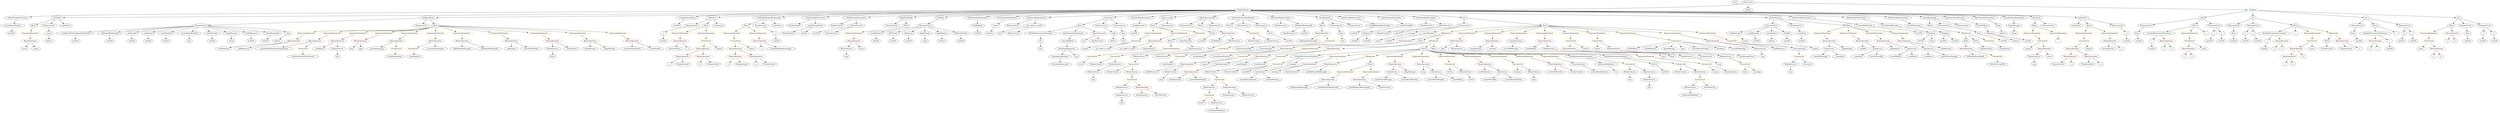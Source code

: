strict digraph {
	graph [bb="0,0,19503,1044"];
	node [label="\N"];
	Enter	[height=0.5,
		pos="13521,1026",
		width=0.83628];
	StateVariableDeclaration_Unnamed_9	[color=black,
		height=0.5,
		label=StateVariableDeclaration,
		pos="135.98,882",
		width=2.8184];
	VariableDeclaration_currentRoundNumber	[color=black,
		height=0.5,
		label=currentRoundNumber,
		pos="91.982,810",
		width=2.555];
	StateVariableDeclaration_Unnamed_9 -> VariableDeclaration_currentRoundNumber	[pos="e,102.73,828.1 125.11,863.7 120.2,855.9 114.3,846.51 108.85,837.83"];
	Block_Unnamed_18	[color=black,
		height=0.5,
		label=Block,
		pos="10285,810",
		width=0.90558];
	BinaryOperation_Unnamed_46	[color=brown,
		height=0.5,
		label=BinaryOperation,
		pos="10285,738",
		width=1.9867];
	Block_Unnamed_18 -> BinaryOperation_Unnamed_46	[pos="e,10285,756.1 10285,791.7 10285,784.41 10285,775.73 10285,767.54"];
	ExpressionStatement_Unnamed_43	[color=orange,
		height=0.5,
		label=ExpressionStatement,
		pos="2409,738",
		width=2.458];
	BinaryOperation_Unnamed_56	[color=brown,
		height=0.5,
		label=BinaryOperation,
		pos="2285,666",
		width=1.9867];
	ExpressionStatement_Unnamed_43 -> BinaryOperation_Unnamed_56	[pos="e,2313,682.83 2379.9,720.59 2362.9,710.97 2341.2,698.72 2322.8,688.36"];
	MemberAccess_Unnamed_19	[color=black,
		height=0.5,
		label=MemberAccess,
		pos="13705,594",
		width=1.9174];
	Identifier_msg_8	[color=black,
		height=0.5,
		label=msg,
		pos="13705,522",
		width=0.75];
	MemberAccess_Unnamed_19 -> Identifier_msg_8	[pos="e,13705,540.1 13705,575.7 13705,568.41 13705,559.73 13705,551.54"];
	NumberLiteral_Unnamed_9	[color=black,
		height=0.5,
		label=NumberLiteral,
		pos="6199,810",
		width=1.765];
	Parameter__finalMessage	[color=black,
		height=0.5,
		label=_finalMessage,
		pos="13539,738",
		width=1.765];
	ElementaryTypeName_string_5	[color=black,
		height=0.5,
		label=string,
		pos="13626,666",
		width=0.864];
	Parameter__finalMessage -> ElementaryTypeName_string_5	[pos="e,13608,681.25 13559,720.76 13571,711.14 13586,698.84 13599,688.43"];
	Identifier_lastBidBlock_1	[color=black,
		height=0.5,
		label=lastBidBlock,
		pos="12706,594",
		width=1.6125];
	ParameterList_Unnamed_16	[color=black,
		height=0.5,
		label=ParameterList,
		pos="11379,810",
		width=1.7095];
	Parameter__message	[color=black,
		height=0.5,
		label=_message,
		pos="11007,738",
		width=1.3076];
	ParameterList_Unnamed_16 -> Parameter__message	[pos="e,11042,750.51 11334,797.41 11326,795.47 11317,793.57 11309,792 11201,770.94 11171,780.12 11063,756 11060,755.26 11056,754.42 11053,\
753.53"];
	Parameter__roundNumber	[color=black,
		height=0.5,
		label=_roundNumber,
		pos="11140,738",
		width=1.8759];
	ParameterList_Unnamed_16 -> Parameter__roundNumber	[pos="e,11184,751.91 11337,796.57 11297,785 11238,767.7 11195,755.09"];
	Identifier__roundNum_3	[color=black,
		height=0.5,
		label=_roundNum,
		pos="15053,522",
		width=1.5432];
	Parameter_None	[color=black,
		height=0.5,
		label=None,
		pos="17417,738",
		width=0.85014];
	ElementaryTypeName_uint256_2	[color=black,
		height=0.5,
		label=uint256,
		pos="17408,666",
		width=1.0442];
	Parameter_None -> ElementaryTypeName_uint256_2	[pos="e,17410,684.1 17415,719.7 17414,712.32 17413,703.52 17412,695.25"];
	BinaryOperation_Unnamed_36	[color=brown,
		height=0.5,
		label=BinaryOperation,
		pos="11581,450",
		width=1.9867];
	Identifier_lastBidAmount_1	[color=black,
		height=0.5,
		label=lastBidAmount,
		pos="11581,378",
		width=1.8343];
	BinaryOperation_Unnamed_36 -> Identifier_lastBidAmount_1	[pos="e,11581,396.1 11581,431.7 11581,424.41 11581,415.73 11581,407.54"];
	IndexAccess_Unnamed_2	[color=black,
		height=0.5,
		label=IndexAccess,
		pos="11724,378",
		width=1.6402];
	BinaryOperation_Unnamed_36 -> IndexAccess_Unnamed_2	[pos="e,11694,393.77 11613,433.46 11634,423.24 11661,409.77 11684,398.78"];
	ParameterList_Unnamed_22	[color=black,
		height=0.5,
		label=ParameterList,
		pos="9232,810",
		width=1.7095];
	Parameter_None_6	[color=black,
		height=0.5,
		label=None,
		pos="9436,738",
		width=0.85014];
	ParameterList_Unnamed_22 -> Parameter_None_6	[pos="e,9412,749.6 9274.1,796.51 9307.5,786.37 9355.1,771.28 9396,756 9397.8,755.33 9399.6,754.62 9401.5,753.9"];
	ElementaryTypeName_uint256_6	[color=black,
		height=0.5,
		label=uint256,
		pos="18396,666",
		width=1.0442];
	BinaryOperation_Unnamed_2	[color=brown,
		height=0.5,
		label=BinaryOperation,
		pos="17911,594",
		width=1.9867];
	BinaryOperation_Unnamed_3	[color=brown,
		height=0.5,
		label=BinaryOperation,
		pos="17852,522",
		width=1.9867];
	BinaryOperation_Unnamed_2 -> BinaryOperation_Unnamed_3	[pos="e,17866,539.79 17897,576.05 17890,567.8 17881,557.7 17874,548.54"];
	Identifier_b_1	[color=black,
		height=0.5,
		label=b,
		pos="17969,522",
		width=0.75];
	BinaryOperation_Unnamed_2 -> Identifier_b_1	[pos="e,17956,538.36 17925,576.05 17932,567.35 17941,556.59 17949,547.03"];
	FunctionCall_Unnamed_32	[color=orange,
		height=0.5,
		label=FunctionCall,
		pos="9537,594",
		width=1.6125];
	MemberAccess_Unnamed_23	[color=black,
		height=0.5,
		label=MemberAccess,
		pos="8830,522",
		width=1.9174];
	FunctionCall_Unnamed_32 -> MemberAccess_Unnamed_23	[pos="e,8885.2,533.21 9495.1,581.12 9486.8,579.13 9478.2,577.3 9470,576 9233.3,538.38 9170,567.73 8932,540 8920.4,538.65 8908.2,536.9 \
8896.4,535.03"];
	Identifier_rolloverPercent_2	[color=black,
		height=0.5,
		label=rolloverPercent,
		pos="9008,522",
		width=1.862];
	FunctionCall_Unnamed_32 -> Identifier_rolloverPercent_2	[pos="e,9056.5,534.81 9495,581.29 9486.8,579.29 9478.1,577.41 9470,576 9300.2,546.72 9254.2,566.86 9084,540 9078.7,539.16 9073.2,538.17 \
9067.7,537.1"];
	VariableDeclaration_owner	[color=black,
		height=0.5,
		label=owner,
		pos="7757,810",
		width=0.93331];
	ElementaryTypeName_address	[color=black,
		height=0.5,
		label=address,
		pos="7718,738",
		width=1.0996];
	VariableDeclaration_owner -> ElementaryTypeName_address	[pos="e,7727.4,755.96 7747.7,792.41 7743.3,784.51 7738,774.85 7733,765.94"];
	ElementaryTypeName_uint256_41	[color=black,
		height=0.5,
		label=uint256,
		pos="15640,666",
		width=1.0442];
	Identifier_this	[color=black,
		height=0.5,
		label=this,
		pos="12883,234",
		width=0.75];
	NumberLiteral_Unnamed_19	[color=black,
		height=0.5,
		label=NumberLiteral,
		pos="13127,378",
		width=1.765];
	ElementaryTypeName_uint256_15	[color=black,
		height=0.5,
		label=uint256,
		pos="5293,810",
		width=1.0442];
	FunctionDefinition_add	[color=black,
		height=0.5,
		label=add,
		pos="17150,882",
		width=0.75];
	ParameterList_Unnamed_7	[color=black,
		height=0.5,
		label=ParameterList,
		pos="16722,810",
		width=1.7095];
	FunctionDefinition_add -> ParameterList_Unnamed_7	[pos="e,16775,819.6 17124,876.73 17058,865.89 16881,837.08 16786,821.44"];
	Block_Unnamed_4	[color=black,
		height=0.5,
		label=Block,
		pos="17093,810",
		width=0.90558];
	FunctionDefinition_add -> Block_Unnamed_4	[pos="e,17106,826.64 17138,865.81 17130,856.94 17121,845.55 17113,835.45"];
	ParameterList_Unnamed_6	[color=black,
		height=0.5,
		label=ParameterList,
		pos="17252,810",
		width=1.7095];
	FunctionDefinition_add -> ParameterList_Unnamed_6	[pos="e,17229,827.1 17168,868.49 17182,858.73 17203,844.93 17219,833.3"];
	Identifier_msg_7	[color=black,
		height=0.5,
		label=msg,
		pos="12875,522",
		width=0.75];
	ElementaryTypeName_uint256_10	[color=black,
		height=0.5,
		label=uint256,
		pos="19262,666",
		width=1.0442];
	BinaryOperation_Unnamed_50	[color=brown,
		height=0.5,
		label=BinaryOperation,
		pos="3388,666",
		width=1.9867];
	FunctionCall_Unnamed_35	[color=orange,
		height=0.5,
		label=FunctionCall,
		pos="3216,594",
		width=1.6125];
	BinaryOperation_Unnamed_50 -> FunctionCall_Unnamed_35	[pos="e,3250.1,608.87 3351.5,650.15 3324.9,639.34 3288.8,624.62 3260.5,613.11"];
	Identifier__currentRoundExpired	[color=black,
		height=0.5,
		label=_currentRoundExpired,
		pos="3388,594",
		width=2.6659];
	BinaryOperation_Unnamed_50 -> Identifier__currentRoundExpired	[pos="e,3388,612.1 3388,647.7 3388,640.41 3388,631.73 3388,623.54"];
	ElementaryTypeName_uint256_32	[color=black,
		height=0.5,
		label=uint256,
		pos="7080,666",
		width=1.0442];
	Identifier_msg_2	[color=black,
		height=0.5,
		label=msg,
		pos="15859,450",
		width=0.75];
	Identifier_lastBidBlock	[color=black,
		height=0.5,
		label=lastBidBlock,
		pos="11912,594",
		width=1.6125];
	NumberLiteral_Unnamed_12	[color=black,
		height=0.5,
		label=NumberLiteral,
		pos="16274,450",
		width=1.765];
	ExpressionStatement_Unnamed_1	[color=orange,
		height=0.5,
		label=ExpressionStatement,
		pos="18964,738",
		width=2.458];
	FunctionCall_Unnamed_1	[color=orange,
		height=0.5,
		label=FunctionCall,
		pos="18964,666",
		width=1.6125];
	ExpressionStatement_Unnamed_1 -> FunctionCall_Unnamed_1	[pos="e,18964,684.1 18964,719.7 18964,712.41 18964,703.73 18964,695.54"];
	Block_Unnamed_23	[color=black,
		height=0.5,
		label=Block,
		pos="9568,810",
		width=0.90558];
	FunctionCall_Unnamed_31	[color=orange,
		height=0.5,
		label=FunctionCall,
		pos="9780,738",
		width=1.6125];
	Block_Unnamed_23 -> FunctionCall_Unnamed_31	[pos="e,9738.2,750.79 9593,798.2 9598.2,796.06 9603.8,793.89 9609,792 9648.3,777.8 9693.5,763.89 9727.5,753.89"];
	Identifier_winnings	[color=black,
		height=0.5,
		label=winnings,
		pos="11844,378",
		width=1.1967];
	Identifier_roundToWinnings_1	[color=black,
		height=0.5,
		label=roundToWinnings,
		pos="14185,522",
		width=2.1808];
	Mapping_Unnamed	[color=black,
		height=0.5,
		label=Mapping,
		pos="15528,738",
		width=1.2105];
	ElementaryTypeName_address_2	[color=black,
		height=0.5,
		label=address,
		pos="15735,666",
		width=1.0996];
	Mapping_Unnamed -> ElementaryTypeName_address_2	[pos="e,15705,677.88 15562,726.01 15594,715.42 15644,698.85 15687,684 15689,683.24 15691,682.45 15694,681.65"];
	ElementaryTypeName_uint256_25	[color=black,
		height=0.5,
		label=uint256,
		pos="15830,666",
		width=1.0442];
	Mapping_Unnamed -> ElementaryTypeName_uint256_25	[pos="e,15802,678.24 15561,725.59 15567,723.56 15574,721.59 15580,720 15669,697.64 15695,708.05 15784,684 15786,683.35 15789,682.63 15791,\
681.85"];
	Identifier_a_5	[color=black,
		height=0.5,
		label=a,
		pos="19088,666",
		width=0.75];
	NumberLiteral_Unnamed_4	[color=black,
		height=0.5,
		label=NumberLiteral,
		pos="10785,738",
		width=1.765];
	ExpressionStatement_Unnamed_38	[color=orange,
		height=0.5,
		label=ExpressionStatement,
		pos="2606,738",
		width=2.458];
	BinaryOperation_Unnamed_51	[color=brown,
		height=0.5,
		label=BinaryOperation,
		pos="2446,666",
		width=1.9867];
	ExpressionStatement_Unnamed_38 -> BinaryOperation_Unnamed_51	[pos="e,2480.5,682.1 2569.7,721.12 2546.3,710.88 2515.7,697.5 2490.8,686.6"];
	FunctionCall_Unnamed_33	[color=orange,
		height=0.5,
		label=FunctionCall,
		pos="8824,450",
		width=1.6125];
	MemberAccess_Unnamed_23 -> FunctionCall_Unnamed_33	[pos="e,8825.4,468.1 8828.5,503.7 8827.9,496.41 8827.1,487.73 8826.4,479.54"];
	FunctionCall_Unnamed_9	[color=orange,
		height=0.5,
		label=FunctionCall,
		pos="5743,666",
		width=1.6125];
	BinaryOperation_Unnamed_20	[color=brown,
		height=0.5,
		label=BinaryOperation,
		pos="5743,594",
		width=1.9867];
	FunctionCall_Unnamed_9 -> BinaryOperation_Unnamed_20	[pos="e,5743,612.1 5743,647.7 5743,640.41 5743,631.73 5743,623.54"];
	Identifier_require_4	[color=black,
		height=0.5,
		label=require,
		pos="5869,594",
		width=1.0026];
	FunctionCall_Unnamed_9 -> Identifier_require_4	[pos="e,5845.5,608.04 5770.3,649.81 5789.5,639.15 5815.3,624.83 5835.7,613.5"];
	ParameterList_Unnamed_3	[color=black,
		height=0.5,
		label=ParameterList,
		pos="18383,810",
		width=1.7095];
	Parameter_None_1	[color=black,
		height=0.5,
		label=None,
		pos="18355,738",
		width=0.85014];
	ParameterList_Unnamed_3 -> Parameter_None_1	[pos="e,18362,755.62 18376,791.7 18373,784.04 18369,774.85 18366,766.3"];
	Mapping_Unnamed_2	[color=black,
		height=0.5,
		label=Mapping,
		pos="10660,738",
		width=1.2105];
	ElementaryTypeName_uint256_29	[color=black,
		height=0.5,
		label=uint256,
		pos="10567,666",
		width=1.0442];
	Mapping_Unnamed_2 -> ElementaryTypeName_uint256_29	[pos="e,10586,681.68 10640,721.81 10627,712.05 10610,699.22 10595,688.42"];
	ElementaryTypeName_uint256_28	[color=black,
		height=0.5,
		label=uint256,
		pos="10660,666",
		width=1.0442];
	Mapping_Unnamed_2 -> ElementaryTypeName_uint256_28	[pos="e,10660,684.1 10660,719.7 10660,712.41 10660,703.73 10660,695.54"];
	BinaryOperation_Unnamed_61	[color=brown,
		height=0.5,
		label=BinaryOperation,
		pos="14691,666",
		width=1.9867];
	Identifier__kingAddress	[color=black,
		height=0.5,
		label=_kingAddress,
		pos="14781,594",
		width=1.7372];
	BinaryOperation_Unnamed_61 -> Identifier__kingAddress	[pos="e,14760,611.23 14712,648.41 14724,639.37 14739,628.03 14751,618.13"];
	IndexAccess_Unnamed_4	[color=black,
		height=0.5,
		label=IndexAccess,
		pos="14921,594",
		width=1.6402];
	BinaryOperation_Unnamed_61 -> IndexAccess_Unnamed_4	[pos="e,14880,607.4 14735,651.5 14774,639.85 14829,622.99 14869,610.73"];
	Parameter_None_2	[color=black,
		height=0.5,
		label=None,
		pos="19262,738",
		width=0.85014];
	Parameter_None_2 -> ElementaryTypeName_uint256_10	[pos="e,19262,684.1 19262,719.7 19262,712.41 19262,703.73 19262,695.54"];
	Identifier_block	[color=black,
		height=0.5,
		label=block,
		pos="12952,522",
		width=0.87786];
	Identifier_currentRoundNumber_6	[color=black,
		height=0.5,
		label=currentRoundNumber,
		pos="12476,378",
		width=2.555];
	ElementaryTypeName_uint256_30	[color=black,
		height=0.5,
		label=uint256,
		pos="14979,666",
		width=1.0442];
	Identifier__n_7	[color=black,
		height=0.5,
		label=_n,
		pos="5903,450",
		width=0.75];
	ParameterList_Unnamed_23	[color=black,
		height=0.5,
		label=ParameterList,
		pos="9680,810",
		width=1.7095];
	ElementaryTypeName_uint256_1	[color=black,
		height=0.5,
		label=uint256,
		pos="17501,666",
		width=1.0442];
	Identifier_blocksRemaining	[color=black,
		height=0.5,
		label=blocksRemaining,
		pos="3072,522",
		width=2.0699];
	MemberAccess_Unnamed_6	[color=black,
		height=0.5,
		label=MemberAccess,
		pos="13071,522",
		width=1.9174];
	Identifier_msg_4	[color=black,
		height=0.5,
		label=msg,
		pos="13434,450",
		width=0.75];
	MemberAccess_Unnamed_6 -> Identifier_msg_4	[pos="e,13413,461.97 13122,509.41 13131,507.49 13140,505.6 13149,504 13259,484.08 13291,500.23 13398,468 13400,467.51 13401,466.97 13403,\
466.37"];
	Identifier_lastBidAmount_3	[color=black,
		height=0.5,
		label=lastBidAmount,
		pos="12848,594",
		width=1.8343];
	FunctionDefinition_setOwner	[color=black,
		height=0.5,
		label=setOwner,
		pos="436.98,882",
		width=1.2798];
	Block_Unnamed_12	[color=black,
		height=0.5,
		label=Block,
		pos="251.98,810",
		width=0.90558];
	FunctionDefinition_setOwner -> Block_Unnamed_12	[pos="e,278.45,821.02 404.76,868.81 372.44,856.58 322.72,837.77 288.85,824.95"];
	ParameterList_Unnamed_15	[color=black,
		height=0.5,
		label=ParameterList,
		pos="371.98,810",
		width=1.7095];
	FunctionDefinition_setOwner -> ParameterList_Unnamed_15	[pos="e,387.43,827.63 421.91,864.76 413.98,856.23 404.09,845.58 395.21,836.02"];
	ModifierInvocation_onlyOwner_3	[color=black,
		height=0.5,
		label=onlyOwner,
		pos="502.98,810",
		width=1.4323];
	FunctionDefinition_setOwner -> ModifierInvocation_onlyOwner_3	[pos="e,487.3,827.63 452.29,864.76 460.42,856.14 470.58,845.36 479.67,835.73"];
	BinaryOperation_Unnamed_21	[color=brown,
		height=0.5,
		label=BinaryOperation,
		pos="5742,522",
		width=1.9867];
	BinaryOperation_Unnamed_20 -> BinaryOperation_Unnamed_21	[pos="e,5742.2,540.1 5742.7,575.7 5742.6,568.41 5742.5,559.73 5742.4,551.54"];
	BinaryOperation_Unnamed_22	[color=brown,
		height=0.5,
		label=BinaryOperation,
		pos="5903,522",
		width=1.9867];
	BinaryOperation_Unnamed_20 -> BinaryOperation_Unnamed_22	[pos="e,5868.3,538.16 5777.7,577.81 5801.2,567.54 5832.4,553.87 5857.8,542.75"];
	VariableDeclarationStatement_Unnamed_2	[color=black,
		height=0.5,
		label=VariableDeclarationStatement,
		pos="16821,738",
		width=3.3174];
	VariableDeclaration_c_2	[color=black,
		height=0.5,
		label=c,
		pos="16761,666",
		width=0.75];
	VariableDeclarationStatement_Unnamed_2 -> VariableDeclaration_c_2	[pos="e,16774,682.2 16806,719.7 16799,710.98 16790,700.28 16781,690.81"];
	BinaryOperation_Unnamed_7	[color=brown,
		height=0.5,
		label=BinaryOperation,
		pos="16878,666",
		width=1.9867];
	VariableDeclarationStatement_Unnamed_2 -> BinaryOperation_Unnamed_7	[pos="e,16864,684.1 16835,719.7 16842,711.64 16850,701.89 16857,692.98"];
	Identifier_lastBidAmount_4	[color=black,
		height=0.5,
		label=lastBidAmount,
		pos="1710,594",
		width=1.8343];
	MemberAccess_Unnamed_14	[color=black,
		height=0.5,
		label=MemberAccess,
		pos="9436,378",
		width=1.9174];
	FunctionCall_Unnamed_23	[color=orange,
		height=0.5,
		label=FunctionCall,
		pos="9455,306",
		width=1.6125];
	MemberAccess_Unnamed_14 -> FunctionCall_Unnamed_23	[pos="e,9450.3,324.1 9440.7,359.7 9442.7,352.24 9445.1,343.32 9447.4,334.97"];
	Block_Unnamed_8	[color=black,
		height=0.5,
		label=Block,
		pos="15873,810",
		width=0.90558];
	ExpressionStatement_Unnamed_7	[color=orange,
		height=0.5,
		label=ExpressionStatement,
		pos="15856,738",
		width=2.458];
	Block_Unnamed_8 -> ExpressionStatement_Unnamed_7	[pos="e,15860,756.1 15869,791.7 15867,784.32 15865,775.52 15863,767.25"];
	ExpressionStatement_Unnamed_8	[color=orange,
		height=0.5,
		label=ExpressionStatement,
		pos="16051,738",
		width=2.458];
	Block_Unnamed_8 -> ExpressionStatement_Unnamed_8	[pos="e,16010,754.4 15899,798.3 15904,796.19 15909,794.01 15914,792 15942,780.67 15974,768.38 16000,758.48"];
	ExpressionStatement_Unnamed_12	[color=orange,
		height=0.5,
		label=ExpressionStatement,
		pos="5327,738",
		width=2.458];
	BinaryOperation_Unnamed_19	[color=brown,
		height=0.5,
		label=BinaryOperation,
		pos="5327,666",
		width=1.9867];
	ExpressionStatement_Unnamed_12 -> BinaryOperation_Unnamed_19	[pos="e,5327,684.1 5327,719.7 5327,712.41 5327,703.73 5327,695.54"];
	ElementaryTypeName_uint256_43	[color=black,
		height=0.5,
		label=uint256,
		pos="10056,666",
		width=1.0442];
	FunctionDefinition_getRoundState	[color=black,
		height=0.5,
		label=getRoundState,
		pos="3332,882",
		width=1.8204];
	ParameterList_Unnamed_26	[color=black,
		height=0.5,
		label=ParameterList,
		pos="1569,810",
		width=1.7095];
	FunctionDefinition_getRoundState -> ParameterList_Unnamed_26	[pos="e,1629.8,813.42 3267.4,878.44 2993.5,867.56 1928.6,825.28 1640.9,813.86"];
	ParameterList_Unnamed_25	[color=black,
		height=0.5,
		label=ParameterList,
		pos="3276,810",
		width=1.7095];
	FunctionDefinition_getRoundState -> ParameterList_Unnamed_25	[pos="e,3289.4,827.79 3318.4,864.05 3311.8,855.8 3303.7,845.7 3296.4,836.54"];
	Block_Unnamed_24	[color=black,
		height=0.5,
		label=Block,
		pos="3388,810",
		width=0.90558];
	FunctionDefinition_getRoundState -> Block_Unnamed_24	[pos="e,3375.3,826.83 3345.5,864.05 3352.3,855.56 3360.7,845.11 3368.2,835.73"];
	UsingForDeclaration_Unnamed	[color=black,
		height=0.5,
		label=UsingForDeclaration,
		pos="5328,882",
		width=2.4303];
	UsingForDeclaration_Unnamed -> ElementaryTypeName_uint256_15	[pos="e,5301.3,827.62 5319.3,863.7 5315.4,855.87 5310.7,846.44 5306.3,837.73"];
	ElementaryTypeName_uint	[color=black,
		height=0.5,
		label=uint,
		pos="8114,594",
		width=0.75];
	Identifier_roundExpired	[color=black,
		height=0.5,
		label=roundExpired,
		pos="9066,450",
		width=1.7095];
	BinaryOperation_Unnamed_40	[color=brown,
		height=0.5,
		label=BinaryOperation,
		pos="10359,306",
		width=1.9867];
	Identifier_bidExpireBlockLength	[color=black,
		height=0.5,
		label=bidExpireBlockLength,
		pos="10137,234",
		width=2.6105];
	BinaryOperation_Unnamed_40 -> Identifier_bidExpireBlockLength	[pos="e,10184,249.96 10316,291.34 10281,280.51 10233,265.28 10195,253.38"];
	Identifier_nextBidExpireBlockLength_2	[color=black,
		height=0.5,
		label=nextBidExpireBlockLength,
		pos="10359,234",
		width=3.0679];
	BinaryOperation_Unnamed_40 -> Identifier_nextBidExpireBlockLength_2	[pos="e,10359,252.1 10359,287.7 10359,280.41 10359,271.73 10359,263.54"];
	Identifier_nextBidExpireBlockLength_3	[color=black,
		height=0.5,
		label=nextBidExpireBlockLength,
		pos="10598,234",
		width=3.0679];
	VariableDeclarationStatement_Unnamed	[color=black,
		height=0.5,
		label=VariableDeclarationStatement,
		pos="17737,738",
		width=3.3174];
	VariableDeclaration_c	[color=black,
		height=0.5,
		label=c,
		pos="17677,666",
		width=0.75];
	VariableDeclarationStatement_Unnamed -> VariableDeclaration_c	[pos="e,17690,682.2 17722,719.7 17715,710.98 17706,700.28 17697,690.81"];
	BinaryOperation_Unnamed_1	[color=brown,
		height=0.5,
		label=BinaryOperation,
		pos="17794,666",
		width=1.9867];
	VariableDeclarationStatement_Unnamed -> BinaryOperation_Unnamed_1	[pos="e,17780,684.1 17751,719.7 17758,711.64 17766,701.89 17773,692.98"];
	NumberLiteral_Unnamed_5	[color=black,
		height=0.5,
		label=NumberLiteral,
		pos="11087,810",
		width=1.765];
	Block_Unnamed_6	[color=black,
		height=0.5,
		label=Block,
		pos="8979,810",
		width=0.90558];
	ExpressionStatement_Unnamed_4	[color=orange,
		height=0.5,
		label=ExpressionStatement,
		pos="8979,738",
		width=2.458];
	Block_Unnamed_6 -> ExpressionStatement_Unnamed_4	[pos="e,8979,756.1 8979,791.7 8979,784.41 8979,775.73 8979,767.54"];
	ExpressionStatement_Unnamed_6	[color=orange,
		height=0.5,
		label=ExpressionStatement,
		pos="9174,738",
		width=2.458];
	Block_Unnamed_6 -> ExpressionStatement_Unnamed_6	[pos="e,9128.6,753.81 9004,798.32 9009.3,796.17 9014.8,793.97 9020,792 9052.1,779.83 9088.4,767.27 9117.7,757.44"];
	IfStatement_Unnamed_1	[color=orange,
		height=0.5,
		label=IfStatement,
		pos="9334,738",
		width=1.4739];
	Block_Unnamed_6 -> IfStatement_Unnamed_1	[pos="e,9294.5,750.44 9003.3,797.73 9008.7,795.57 9014.5,793.51 9020,792 9128.7,762.18 9160.6,778.72 9271,756 9275,755.16 9279.2,754.22 \
9283.4,753.21"];
	MemberAccess_Unnamed_9	[color=black,
		height=0.5,
		label=MemberAccess,
		pos="12883,306",
		width=1.9174];
	MemberAccess_Unnamed_9 -> Identifier_this	[pos="e,12883,252.1 12883,287.7 12883,280.41 12883,271.73 12883,263.54"];
	Identifier_lastBidBlock_2	[color=black,
		height=0.5,
		label=lastBidBlock,
		pos="9484,666",
		width=1.6125];
	Identifier_roundToFinalMessage_1	[color=black,
		height=0.5,
		label=roundToFinalMessage,
		pos="15221,522",
		width=2.6105];
	Identifier_currentRoundNumber_2	[color=black,
		height=0.5,
		label=currentRoundNumber,
		pos="11188,306",
		width=2.555];
	Identifier_currentBidNumber	[color=black,
		height=0.5,
		label=currentBidNumber,
		pos="12141,378",
		width=2.2085];
	NumberLiteral_Unnamed_1	[color=black,
		height=0.5,
		label=NumberLiteral,
		pos="18147,594",
		width=1.765];
	IndexAccess_Unnamed_7	[color=black,
		height=0.5,
		label=IndexAccess,
		pos="15057,594",
		width=1.6402];
	IndexAccess_Unnamed_7 -> Identifier__roundNum_3	[pos="e,15054,540.1 15056,575.7 15056,568.41 15055,559.73 15055,551.54"];
	IndexAccess_Unnamed_7 -> Identifier_roundToFinalMessage_1	[pos="e,15184,538.98 15090,578.83 15114,568.64 15147,554.74 15173,543.36"];
	NumberLiteral_Unnamed_7	[color=black,
		height=0.5,
		label=NumberLiteral,
		pos="6523,810",
		width=1.765];
	FunctionDefinition_setRollover	[color=black,
		height=0.5,
		label=setRollover,
		pos="5573,882",
		width=1.4739];
	ParameterList_Unnamed_13	[color=black,
		height=0.5,
		label=ParameterList,
		pos="5410,810",
		width=1.7095];
	FunctionDefinition_setRollover -> ParameterList_Unnamed_13	[pos="e,5443.7,825.47 5541.2,867.34 5516.4,856.69 5481.7,841.79 5454.2,829.99"];
	Block_Unnamed_10	[color=black,
		height=0.5,
		label=Block,
		pos="5522,810",
		width=0.90558];
	FunctionDefinition_setRollover -> Block_Unnamed_10	[pos="e,5533.5,826.83 5560.6,864.05 5554.5,855.65 5547,845.32 5540.2,836.02"];
	ModifierInvocation_onlyOwner_1	[color=black,
		height=0.5,
		label=onlyOwner,
		pos="5624,810",
		width=1.4323];
	FunctionDefinition_setRollover -> ModifierInvocation_onlyOwner_1	[pos="e,5611.7,827.79 5585.3,864.05 5591.3,855.89 5598.5,845.91 5605.2,836.82"];
	VariableDeclaration_king	[color=black,
		height=0.5,
		label=king,
		pos="15603,810",
		width=0.75];
	ElementaryTypeName_address_1	[color=black,
		height=0.5,
		label=address,
		pos="15629,738",
		width=1.0996];
	VariableDeclaration_king -> ElementaryTypeName_address_1	[pos="e,15623,755.79 15609,792.05 15612,784.4 15616,775.16 15619,766.56"];
	MemberAccess_Unnamed_10	[color=black,
		height=0.5,
		label=MemberAccess,
		pos="12727,378",
		width=1.9174];
	Identifier_msg_6	[color=black,
		height=0.5,
		label=msg,
		pos="12727,306",
		width=0.75];
	MemberAccess_Unnamed_10 -> Identifier_msg_6	[pos="e,12727,324.1 12727,359.7 12727,352.41 12727,343.73 12727,335.54"];
	Parameter__nextRoundPotSeedAmountEstimate	[color=black,
		height=0.5,
		label=_nextRoundPotSeedAmountEstimate,
		pos="577.98,738",
		width=4.1491];
	ElementaryTypeName_uint256_44	[color=black,
		height=0.5,
		label=uint256,
		pos="577.98,666",
		width=1.0442];
	Parameter__nextRoundPotSeedAmountEstimate -> ElementaryTypeName_uint256_44	[pos="e,577.98,684.1 577.98,719.7 577.98,712.41 577.98,703.73 577.98,695.54"];
	BinaryOperation_Unnamed_30	[color=brown,
		height=0.5,
		label=BinaryOperation,
		pos="10387,594",
		width=1.9867];
	BinaryOperation_Unnamed_31	[color=brown,
		height=0.5,
		label=BinaryOperation,
		pos="9789,522",
		width=1.9867];
	BinaryOperation_Unnamed_30 -> BinaryOperation_Unnamed_31	[pos="e,9840.7,534.85 10335,581.15 10326,579.21 10316,577.39 10306,576 10114,547.98 10062,568.02 9870,540 9864,539.13 9857.9,538.09 9851.7,\
536.96"];
	FunctionCall_Unnamed_17	[color=orange,
		height=0.5,
		label=FunctionCall,
		pos="9937,522",
		width=1.6125];
	BinaryOperation_Unnamed_30 -> FunctionCall_Unnamed_17	[pos="e,9979.3,534.63 10335,581.35 10325,579.41 10315,577.54 10306,576 10173,554.1 10137,564.67 10004,540 9999.6,539.19 9995.1,538.25 \
9990.5,537.24"];
	BinaryOperation_Unnamed_18	[color=brown,
		height=0.5,
		label=BinaryOperation,
		pos="5331,522",
		width=1.9867];
	Identifier__n_4	[color=black,
		height=0.5,
		label=_n,
		pos="5224,450",
		width=0.75];
	BinaryOperation_Unnamed_18 -> Identifier__n_4	[pos="e,5242.7,463.21 5306.2,504.76 5290,494.16 5268.8,480.3 5252,469.31"];
	NumberLiteral_Unnamed_14	[color=black,
		height=0.5,
		label=NumberLiteral,
		pos="5333,450",
		width=1.765];
	BinaryOperation_Unnamed_18 -> NumberLiteral_Unnamed_14	[pos="e,5332.5,468.1 5331.5,503.7 5331.7,496.41 5331.9,487.73 5332.2,479.54"];
	NumberLiteral_Unnamed_11	[color=black,
		height=0.5,
		label=NumberLiteral,
		pos="16043,450",
		width=1.765];
	Block_Unnamed_21	[color=black,
		height=0.5,
		label=Block,
		pos="15334,666",
		width=0.90558];
	BinaryOperation_Unnamed_47	[color=brown,
		height=0.5,
		label=BinaryOperation,
		pos="15351,594",
		width=1.9867];
	Block_Unnamed_21 -> BinaryOperation_Unnamed_47	[pos="e,15347,612.1 15338,647.7 15340,640.32 15342,631.52 15344,623.25"];
	BinaryOperation_Unnamed_38	[color=brown,
		height=0.5,
		label=BinaryOperation,
		pos="12141,450",
		width=1.9867];
	BinaryOperation_Unnamed_38 -> Identifier_currentBidNumber	[pos="e,12141,396.1 12141,431.7 12141,424.41 12141,415.73 12141,407.54"];
	NumberLiteral_Unnamed_22	[color=black,
		height=0.5,
		label=NumberLiteral,
		pos="12302,378",
		width=1.765];
	BinaryOperation_Unnamed_38 -> NumberLiteral_Unnamed_22	[pos="e,12268,393.63 12176,433.98 12200,423.5 12232,409.41 12258,398.12"];
	ElementaryTypeName_uint256_27	[color=black,
		height=0.5,
		label=uint256,
		pos="15153,666",
		width=1.0442];
	NumberLiteral_Unnamed_3	[color=black,
		height=0.5,
		label=NumberLiteral,
		pos="9964,810",
		width=1.765];
	Parameter__bidExpireBlockLength	[color=black,
		height=0.5,
		label=_bidExpireBlockLength,
		pos="843.98,738",
		width=2.7491];
	ElementaryTypeName_uint256_51	[color=black,
		height=0.5,
		label=uint256,
		pos="843.98,666",
		width=1.0442];
	Parameter__bidExpireBlockLength -> ElementaryTypeName_uint256_51	[pos="e,843.98,684.1 843.98,719.7 843.98,712.41 843.98,703.73 843.98,695.54"];
	VariableDeclarationStatement_Unnamed_5	[color=black,
		height=0.5,
		label=VariableDeclarationStatement,
		pos="10132,522",
		width=3.3174];
	FunctionCall_Unnamed_22	[color=orange,
		height=0.5,
		label=FunctionCall,
		pos="9929,450",
		width=1.6125];
	VariableDeclarationStatement_Unnamed_5 -> FunctionCall_Unnamed_22	[pos="e,9966.6,463.98 10086,505.03 10053,493.86 10010,478.98 9977.3,467.67"];
	VariableDeclaration_winnings	[color=black,
		height=0.5,
		label=winnings,
		pos="10048,450",
		width=1.1967];
	VariableDeclarationStatement_Unnamed_5 -> VariableDeclaration_winnings	[pos="e,10067,466.59 10112,504.05 10101,494.96 10087,483.63 10075,473.78"];
	Identifier_assert_1	[color=black,
		height=0.5,
		label=assert,
		pos="18903,594",
		width=0.89172];
	Block_Unnamed_3	[color=black,
		height=0.5,
		label=Block,
		pos="19133,810",
		width=0.90558];
	Block_Unnamed_3 -> ExpressionStatement_Unnamed_1	[pos="e,19002,754.68 19107,798.37 19082,787.97 19043,771.87 19012,759.06"];
	BinaryOperation_Unnamed_6	[color=brown,
		height=0.5,
		label=BinaryOperation,
		pos="19142,738",
		width=1.9867];
	Block_Unnamed_3 -> BinaryOperation_Unnamed_6	[pos="e,19140,756.1 19135,791.7 19136,784.32 19137,775.52 19138,767.25"];
	Parameter_a_3	[color=black,
		height=0.5,
		label=a,
		pos="17252,738",
		width=0.75];
	ElementaryTypeName_uint256_11	[color=black,
		height=0.5,
		label=uint256,
		pos="17222,666",
		width=1.0442];
	Parameter_a_3 -> ElementaryTypeName_uint256_11	[pos="e,17229,683.96 17245,720.41 17242,712.68 17238,703.27 17234,694.52"];
	VariableDeclaration_roundNumber	[color=black,
		height=0.5,
		label=roundNumber,
		pos="6824,738",
		width=1.7372];
	ElementaryTypeName_uint256_31	[color=black,
		height=0.5,
		label=uint256,
		pos="6824,666",
		width=1.0442];
	VariableDeclaration_roundNumber -> ElementaryTypeName_uint256_31	[pos="e,6824,684.1 6824,719.7 6824,712.41 6824,703.73 6824,695.54"];
	BinaryOperation_Unnamed_16	[color=brown,
		height=0.5,
		label=BinaryOperation,
		pos="5491,594",
		width=1.9867];
	BinaryOperation_Unnamed_16 -> BinaryOperation_Unnamed_18	[pos="e,5365.6,538.16 5456.3,577.81 5432.8,567.54 5401.5,553.87 5376.1,542.75"];
	BinaryOperation_Unnamed_17	[color=brown,
		height=0.5,
		label=BinaryOperation,
		pos="5492,522",
		width=1.9867];
	BinaryOperation_Unnamed_16 -> BinaryOperation_Unnamed_17	[pos="e,5491.7,540.1 5491.2,575.7 5491.3,568.41 5491.5,559.73 5491.6,551.54"];
	FunctionCall_Unnamed_21	[color=orange,
		height=0.5,
		label=FunctionCall,
		pos="11303,450",
		width=1.6125];
	Identifier_devFee	[color=black,
		height=0.5,
		label=devFee,
		pos="11303,378",
		width=1.0442];
	FunctionCall_Unnamed_21 -> Identifier_devFee	[pos="e,11303,396.1 11303,431.7 11303,424.41 11303,415.73 11303,407.54"];
	MemberAccess_Unnamed_13	[color=black,
		height=0.5,
		label=MemberAccess,
		pos="11428,378",
		width=1.9174];
	FunctionCall_Unnamed_21 -> MemberAccess_Unnamed_13	[pos="e,11400,394.89 11330,433.81 11348,424.06 11370,411.26 11390,400.48"];
	ExpressionStatement_Unnamed_23	[color=orange,
		height=0.5,
		label=ExpressionStatement,
		pos="10406,522",
		width=2.458];
	BinaryOperation_Unnamed_35	[color=brown,
		height=0.5,
		label=BinaryOperation,
		pos="10181,450",
		width=1.9867];
	ExpressionStatement_Unnamed_23 -> BinaryOperation_Unnamed_35	[pos="e,10225,464.59 10359,506.33 10323,495.12 10273,479.67 10235,467.94"];
	BinaryOperation_Unnamed_23	[color=brown,
		height=0.5,
		label=BinaryOperation,
		pos="5934,666",
		width=1.9867];
	Identifier__n_8	[color=black,
		height=0.5,
		label=_n,
		pos="5950,594",
		width=0.75];
	BinaryOperation_Unnamed_23 -> Identifier__n_8	[pos="e,5946.1,612.1 5937.9,647.7 5939.6,640.32 5941.6,631.52 5943.5,623.25"];
	Identifier_nextBidExpireBlockLength	[color=black,
		height=0.5,
		label=nextBidExpireBlockLength,
		pos="6105,594",
		width=3.0679];
	BinaryOperation_Unnamed_23 -> Identifier_nextBidExpireBlockLength	[pos="e,6065.5,611.17 5970.2,650.15 5994.9,640.06 6027.9,626.56 6055,615.45"];
	Identifier_owner_3	[color=black,
		height=0.5,
		label=owner,
		pos="11472,306",
		width=0.93331];
	ElementaryTypeName_uint256_20	[color=black,
		height=0.5,
		label=uint256,
		pos="8835,738",
		width=1.0442];
	ElementaryTypeName_string_3	[color=black,
		height=0.5,
		label=string,
		pos="10747,666",
		width=0.864];
	Parameter__message -> ElementaryTypeName_string_3	[pos="e,10771,677.99 10972,725.79 10965,723.76 10958,721.75 10951,720 10879,701.15 10858,706.69 10787,684 10785,683.42 10783,682.78 10781,\
682.11"];
	Identifier_require	[color=black,
		height=0.5,
		label=require,
		pos="8457,594",
		width=1.0026];
	Identifier__n_3	[color=black,
		height=0.5,
		label=_n,
		pos="5446,450",
		width=0.75];
	NumberLiteral_Unnamed_16	[color=black,
		height=0.5,
		label=NumberLiteral,
		pos="6012,450",
		width=1.765];
	Parameter__kingWinnings	[color=black,
		height=0.5,
		label=_kingWinnings,
		pos="13687,738",
		width=1.8343];
	ElementaryTypeName_uint256_54	[color=black,
		height=0.5,
		label=uint256,
		pos="13713,666",
		width=1.0442];
	Parameter__kingWinnings -> ElementaryTypeName_uint256_54	[pos="e,13707,684.1 13693,719.7 13696,712.15 13700,703.12 13703,694.68"];
	ModifierInvocation_onlyOwner	[color=black,
		height=0.5,
		label=onlyOwner,
		pos="16182,810",
		width=1.4323];
	IfStatement_Unnamed_4	[color=orange,
		height=0.5,
		label=IfStatement,
		pos="10663,522",
		width=1.4739];
	BinaryOperation_Unnamed_39	[color=brown,
		height=0.5,
		label=BinaryOperation,
		pos="10342,450",
		width=1.9867];
	IfStatement_Unnamed_4 -> BinaryOperation_Unnamed_39	[pos="e,10395,462.53 10619,511.49 10564,499.48 10469,478.73 10406,464.94"];
	Block_Unnamed_16	[color=black,
		height=0.5,
		label=Block,
		pos="10663,450",
		width=0.90558];
	IfStatement_Unnamed_4 -> Block_Unnamed_16	[pos="e,10663,468.1 10663,503.7 10663,496.41 10663,487.73 10663,479.54"];
	ParameterList_Unnamed_18	[color=black,
		height=0.5,
		label=ParameterList,
		pos="10397,810",
		width=1.7095];
	Parameter_None_4	[color=black,
		height=0.5,
		label=None,
		pos="10440,738",
		width=0.85014];
	ParameterList_Unnamed_18 -> Parameter_None_4	[pos="e,10430,755.31 10407,792.05 10412,783.94 10418,774.04 10424,765.01"];
	Identifier_not_called_re_ent20_1	[color=black,
		height=0.5,
		label=not_called_re_ent20,
		pos="8787,594",
		width=2.3887];
	ParameterList_Unnamed_11	[color=black,
		height=0.5,
		label=ParameterList,
		pos="15985,810",
		width=1.7095];
	ElementaryTypeName_uint256_45	[color=black,
		height=0.5,
		label=uint256,
		pos="1297,666",
		width=1.0442];
	Identifier_roundToKing_1	[color=black,
		height=0.5,
		label=roundToKing,
		pos="14789,522",
		width=1.6957];
	FunctionDefinition_setNextBidExpireBlockLength	[color=black,
		height=0.5,
		label=setNextBidExpireBlockLength,
		pos="6000,882",
		width=3.4144];
	Block_Unnamed_11	[color=black,
		height=0.5,
		label=Block,
		pos="5823,810",
		width=0.90558];
	FunctionDefinition_setNextBidExpireBlockLength -> Block_Unnamed_11	[pos="e,5848.5,821.69 5957.3,864.64 5930.5,854.28 5895.1,840.53 5864,828 5862.3,827.31 5860.5,826.6 5858.7,825.87"];
	ParameterList_Unnamed_14	[color=black,
		height=0.5,
		label=ParameterList,
		pos="5935,810",
		width=1.7095];
	FunctionDefinition_setNextBidExpireBlockLength -> ParameterList_Unnamed_14	[pos="e,5950.4,827.62 5983.9,863.7 5976.2,855.35 5966.7,845.18 5958.2,836.02"];
	ModifierInvocation_onlyOwner_2	[color=black,
		height=0.5,
		label=onlyOwner,
		pos="6066,810",
		width=1.4323];
	FunctionDefinition_setNextBidExpireBlockLength -> ModifierInvocation_onlyOwner_2	[pos="e,6050.3,827.62 6016.3,863.7 6024.2,855.27 6033.9,844.97 6042.7,835.73"];
	ExpressionStatement_Unnamed_49	[color=orange,
		height=0.5,
		label=ExpressionStatement,
		pos="14239,738",
		width=2.458];
	BinaryOperation_Unnamed_62	[color=brown,
		height=0.5,
		label=BinaryOperation,
		pos="14249,666",
		width=1.9867];
	ExpressionStatement_Unnamed_49 -> BinaryOperation_Unnamed_62	[pos="e,14247,684.1 14241,719.7 14243,712.32 14244,703.52 14245,695.25"];
	Identifier_c	[color=black,
		height=0.5,
		label=c,
		pos="17816,450",
		width=0.75];
	BinaryOperation_Unnamed_3 -> Identifier_c	[pos="e,17824,467.14 17843,503.7 17839,495.75 17834,486.16 17830,477.34"];
	Identifier_a_2	[color=black,
		height=0.5,
		label=a,
		pos="17888,450",
		width=0.75];
	BinaryOperation_Unnamed_3 -> Identifier_a_2	[pos="e,17880,467.14 17861,503.7 17865,495.75 17870,486.16 17874,477.34"];
	ElementaryTypeName_uint256_7	[color=black,
		height=0.5,
		label=uint256,
		pos="18640,594",
		width=1.0442];
	Identifier_revert	[color=black,
		height=0.5,
		label=revert,
		pos="8415,450",
		width=0.87786];
	FunctionCall_Unnamed_15	[color=orange,
		height=0.5,
		label=FunctionCall,
		pos="9151,522",
		width=1.6125];
	FunctionCall_Unnamed_15 -> Identifier_roundExpired	[pos="e,9085.9,467.39 9131.3,504.76 9120.4,495.82 9106.7,484.55 9094.7,474.64"];
	ExpressionStatement_Unnamed_45	[color=orange,
		height=0.5,
		label=ExpressionStatement,
		pos="2802,738",
		width=2.458];
	BinaryOperation_Unnamed_58	[color=brown,
		height=0.5,
		label=BinaryOperation,
		pos="2607,666",
		width=1.9867];
	ExpressionStatement_Unnamed_45 -> BinaryOperation_Unnamed_58	[pos="e,2646.9,681.32 2759.7,721.81 2729.7,711.06 2689.4,696.58 2657.7,685.21"];
	MemberAccess_Unnamed_15	[color=black,
		height=0.5,
		label=MemberAccess,
		pos="9375,234",
		width=1.9174];
	FunctionCall_Unnamed_23 -> MemberAccess_Unnamed_15	[pos="e,9394,251.63 9436.4,288.76 9426.4,279.97 9413.8,268.93 9402.6,259.14"];
	BinaryOperation_Unnamed_33	[color=brown,
		height=0.5,
		label=BinaryOperation,
		pos="9534,234",
		width=1.9867];
	FunctionCall_Unnamed_23 -> BinaryOperation_Unnamed_33	[pos="e,9515.2,251.63 9473.3,288.76 9483.2,279.97 9495.7,268.93 9506.7,259.14"];
	Identifier__lastBidAmount	[color=black,
		height=0.5,
		label=_lastBidAmount,
		pos="1865,594",
		width=1.9729];
	FunctionCall_Unnamed_14	[color=orange,
		height=0.5,
		label=FunctionCall,
		pos="12219,666",
		width=1.6125];
	BinaryOperation_Unnamed_26	[color=brown,
		height=0.5,
		label=BinaryOperation,
		pos="12216,594",
		width=1.9867];
	FunctionCall_Unnamed_14 -> BinaryOperation_Unnamed_26	[pos="e,12217,612.1 12218,647.7 12218,640.41 12218,631.73 12217,623.54"];
	Identifier_require_7	[color=black,
		height=0.5,
		label=require,
		pos="12342,594",
		width=1.0026];
	FunctionCall_Unnamed_14 -> Identifier_require_7	[pos="e,12319,608.21 12246,649.64 12265,639.08 12289,625 12309,613.78"];
	Identifier__roundNum_2	[color=black,
		height=0.5,
		label=_roundNum,
		pos="14487,522",
		width=1.5432];
	BinaryOperation_Unnamed_54	[color=brown,
		height=0.5,
		label=BinaryOperation,
		pos="2797,666",
		width=1.9867];
	Identifier_king_4	[color=black,
		height=0.5,
		label=king,
		pos="2721,594",
		width=0.75];
	BinaryOperation_Unnamed_54 -> Identifier_king_4	[pos="e,2736.3,609.11 2779,648.41 2768.7,638.97 2755.8,627.03 2744.7,616.83"];
	Identifier__king	[color=black,
		height=0.5,
		label=_king,
		pos="2797,594",
		width=0.864];
	BinaryOperation_Unnamed_54 -> Identifier__king	[pos="e,2797,612.1 2797,647.7 2797,640.41 2797,631.73 2797,623.54"];
	ExpressionStatement_Unnamed_15	[color=orange,
		height=0.5,
		label=ExpressionStatement,
		pos="226.98,738",
		width=2.458];
	Block_Unnamed_12 -> ExpressionStatement_Unnamed_15	[pos="e,233.15,756.28 245.93,792.05 243.24,784.52 239.99,775.44 236.96,766.94"];
	FunctionCall_Unnamed_27	[color=orange,
		height=0.5,
		label=FunctionCall,
		pos="13049,666",
		width=1.6125];
	FunctionCall_Unnamed_27 -> Identifier_lastBidBlock_1	[pos="e,12749,606.35 12999,656.35 12944,646.51 12852,629.53 12773,612 12769,611.06 12764,610.04 12760,609"];
	FunctionCall_Unnamed_27 -> Identifier_lastBidAmount_3	[pos="e,12888,608.77 13012,652 12980,640.85 12933,624.71 12898,612.44"];
	Identifier_kingsMessage_2	[color=black,
		height=0.5,
		label=kingsMessage,
		pos="12995,594",
		width=1.7372];
	FunctionCall_Unnamed_27 -> Identifier_kingsMessage_2	[pos="e,13008,611.79 13036,648.05 13030,639.89 13022,629.91 13015,620.82"];
	Identifier_king_3	[color=black,
		height=0.5,
		label=king,
		pos="13103,594",
		width=0.75];
	FunctionCall_Unnamed_27 -> Identifier_king_3	[pos="e,13091,610.36 13062,648.05 13069,639.44 13077,628.81 13084,619.33"];
	Identifier_currentRoundNumber_7	[color=black,
		height=0.5,
		label=currentRoundNumber,
		pos="13240,594",
		width=2.555];
	FunctionCall_Unnamed_27 -> Identifier_currentRoundNumber_7	[pos="e,13198,610.35 13085,651.67 13114,641.08 13155,626.14 13187,614.26"];
	Identifier_NewKing	[color=black,
		height=0.5,
		label=NewKing,
		pos="13395,594",
		width=1.2521];
	FunctionCall_Unnamed_27 -> Identifier_NewKing	[pos="e,13361,606.36 13101,657.6 13160,648.76 13258,632.55 13341,612 13344,611.24 13347,610.4 13350,609.51"];
	Identifier_currentBidNumber_1	[color=black,
		height=0.5,
		label=currentBidNumber,
		pos="13538,594",
		width=2.2085];
	FunctionCall_Unnamed_27 -> Identifier_currentBidNumber_1	[pos="e,13480,606.63 13103,658.85 13180,649.85 13326,631.95 13449,612 13455,610.97 13462,609.84 13469,608.65"];
	BinaryOperation_Unnamed_27	[color=brown,
		height=0.5,
		label=BinaryOperation,
		pos="10961,666",
		width=1.9867];
	UnaryOperation_Unnamed_2	[color=black,
		height=0.5,
		label=UnaryOperation,
		pos="9871,594",
		width=1.9452];
	BinaryOperation_Unnamed_27 -> UnaryOperation_Unnamed_2	[pos="e,9920.5,607.02 10910,652.89 10901,650.95 10891,649.19 10881,648 10470,596.78 10361,663.75 9950,612 9944,611.24 9937.8,610.26 9931.6,\
609.15"];
	BinaryOperation_Unnamed_28	[color=brown,
		height=0.5,
		label=BinaryOperation,
		pos="10031,594",
		width=1.9867];
	BinaryOperation_Unnamed_27 -> BinaryOperation_Unnamed_28	[pos="e,10082,606.95 10910,652.96 10901,651.01 10891,649.23 10881,648 10542,604.3 10451,655.28 10112,612 10106,611.2 10099,610.16 10093,\
609"];
	Identifier__potAmount	[color=black,
		height=0.5,
		label=_potAmount,
		pos="2462,594",
		width=1.6125];
	MemberAccess_Unnamed_28	[color=black,
		height=0.5,
		label=MemberAccess,
		pos="4304,594",
		width=1.9174];
	Identifier_block_2	[color=black,
		height=0.5,
		label=block,
		pos="4304,522",
		width=0.87786];
	MemberAccess_Unnamed_28 -> Identifier_block_2	[pos="e,4304,540.1 4304,575.7 4304,568.41 4304,559.73 4304,551.54"];
	FunctionDefinition_mul	[color=black,
		height=0.5,
		label=mul,
		pos="17569,882",
		width=0.75];
	ParameterList_Unnamed_1	[color=black,
		height=0.5,
		label=ParameterList,
		pos="17421,810",
		width=1.7095];
	FunctionDefinition_mul -> ParameterList_Unnamed_1	[pos="e,17452,825.84 17547,870.82 17525,860.33 17490,843.71 17463,830.65"];
	ParameterList_Unnamed	[color=black,
		height=0.5,
		label=ParameterList,
		pos="17569,810",
		width=1.7095];
	FunctionDefinition_mul -> ParameterList_Unnamed	[pos="e,17569,828.1 17569,863.7 17569,856.41 17569,847.73 17569,839.54"];
	Block_Unnamed	[color=black,
		height=0.5,
		label=Block,
		pos="17901,810",
		width=0.90558];
	FunctionDefinition_mul -> Block_Unnamed	[pos="e,17871,817.38 17595,875.57 17652,863.49 17790,834.32 17860,819.68"];
	Identifier_kingsMessage_1	[color=black,
		height=0.5,
		label=kingsMessage,
		pos="11483,594",
		width=1.7372];
	MemberAccess_Unnamed_21	[color=black,
		height=0.5,
		label=MemberAccess,
		pos="9629,666",
		width=1.9174];
	Identifier_block_1	[color=black,
		height=0.5,
		label=block,
		pos="9429,594",
		width=0.87786];
	MemberAccess_Unnamed_21 -> Identifier_block_1	[pos="e,9453.6,605.53 9585.8,651.54 9553.7,641.28 9508.8,626.51 9470,612 9468.1,611.28 9466.1,610.53 9464.1,609.76"];
	Parameter_None_3	[color=black,
		height=0.5,
		label=None,
		pos="16653,738",
		width=0.85014];
	ParameterList_Unnamed_7 -> Parameter_None_3	[pos="e,16668,754.04 16706,792.41 16697,783.31 16685,771.9 16676,761.96"];
	ParameterList_Unnamed_5	[color=black,
		height=0.5,
		label=ParameterList,
		pos="19245,810",
		width=1.7095];
	ParameterList_Unnamed_5 -> Parameter_None_2	[pos="e,19258,756.1 19249,791.7 19251,784.32 19253,775.52 19255,767.25"];
	VariableDeclarationStatement_Unnamed_1	[color=black,
		height=0.5,
		label=VariableDeclarationStatement,
		pos="18523,738",
		width=3.3174];
	BinaryOperation_Unnamed_4	[color=brown,
		height=0.5,
		label=BinaryOperation,
		pos="18523,666",
		width=1.9867];
	VariableDeclarationStatement_Unnamed_1 -> BinaryOperation_Unnamed_4	[pos="e,18523,684.1 18523,719.7 18523,712.41 18523,703.73 18523,695.54"];
	VariableDeclaration_c_1	[color=black,
		height=0.5,
		label=c,
		pos="18640,666",
		width=0.75];
	VariableDeclarationStatement_Unnamed_1 -> VariableDeclaration_c_1	[pos="e,18620,678.75 18551,720.05 18569,709.32 18592,695.46 18611,684.59"];
	BinaryOperation_Unnamed_8	[color=brown,
		height=0.5,
		label=BinaryOperation,
		pos="17044,594",
		width=1.9867];
	Identifier_c_3	[color=black,
		height=0.5,
		label=c,
		pos="17008,522",
		width=0.75];
	BinaryOperation_Unnamed_8 -> Identifier_c_3	[pos="e,17016,539.14 17035,575.7 17031,567.75 17026,558.16 17022,549.34"];
	Identifier_a_7	[color=black,
		height=0.5,
		label=a,
		pos="17080,522",
		width=0.75];
	BinaryOperation_Unnamed_8 -> Identifier_a_7	[pos="e,17072,539.14 17053,575.7 17057,567.75 17062,558.16 17066,549.34"];
	Block_Unnamed_15	[color=black,
		height=0.5,
		label=Block,
		pos="11058,594",
		width=0.90558];
	Block_Unnamed_15 -> VariableDeclarationStatement_Unnamed_5	[pos="e,10229,532.79 11025,590.99 10921,584.49 10586,563.1 10309,540 10287,538.16 10263,536.01 10241,533.87"];
	Block_Unnamed_15 -> ExpressionStatement_Unnamed_23	[pos="e,10483,531.25 11026,589.58 10930,579.26 10641,548.24 10494,532.45"];
	Block_Unnamed_15 -> IfStatement_Unnamed_4	[pos="e,10709,531.21 11027,587.51 10961,575.8 10805,548.23 10721,533.2"];
	ExpressionStatement_Unnamed_25	[color=orange,
		height=0.5,
		label=ExpressionStatement,
		pos="10863,522",
		width=2.458];
	Block_Unnamed_15 -> ExpressionStatement_Unnamed_25	[pos="e,10905,538.24 11031,583.41 11002,572.81 10953,555.47 10916,542.08"];
	ExpressionStatement_Unnamed_22	[color=orange,
		height=0.5,
		label=ExpressionStatement,
		pos="11058,522",
		width=2.458];
	Block_Unnamed_15 -> ExpressionStatement_Unnamed_22	[pos="e,11058,540.1 11058,575.7 11058,568.41 11058,559.73 11058,551.54"];
	ExpressionStatement_Unnamed_20	[color=orange,
		height=0.5,
		label=ExpressionStatement,
		pos="11253,522",
		width=2.458];
	Block_Unnamed_15 -> ExpressionStatement_Unnamed_20	[pos="e,11208,537.81 11083,582.32 11088,580.17 11094,577.97 11099,576 11131,563.83 11167,551.27 11197,541.44"];
	ExpressionStatement_Unnamed_24	[color=orange,
		height=0.5,
		label=ExpressionStatement,
		pos="11448,522",
		width=2.458];
	Block_Unnamed_15 -> ExpressionStatement_Unnamed_24	[pos="e,11383,534.56 11082,581.73 11088,579.57 11093,577.51 11099,576 11208,546.18 11239,557.63 11350,540 11357,538.88 11364,537.67 11372,\
536.44"];
	ExpressionStatement_Unnamed_21	[color=orange,
		height=0.5,
		label=ExpressionStatement,
		pos="11643,522",
		width=2.458];
	Block_Unnamed_15 -> ExpressionStatement_Unnamed_21	[pos="e,11579,534.91 11082,581.47 11088,579.32 11093,577.34 11099,576 11292,529.35 11348,565.02 11545,540 11552,539.05 11560,537.93 11568,\
536.73"];
	ExpressionStatement_Unnamed_26	[color=orange,
		height=0.5,
		label=ExpressionStatement,
		pos="11838,522",
		width=2.458];
	Block_Unnamed_15 -> ExpressionStatement_Unnamed_26	[pos="e,11775,535.01 11082,581.54 11087,579.33 11093,577.3 11099,576 11377,512.46 11456,572.44 11740,540 11748,539.11 11756,538.01 11764,\
536.79"];
	ExpressionStatement_Unnamed_27	[color=orange,
		height=0.5,
		label=ExpressionStatement,
		pos="12033,522",
		width=2.458];
	Block_Unnamed_15 -> ExpressionStatement_Unnamed_27	[pos="e,11970,535.09 11082,581.48 11087,579.28 11093,577.27 11099,576 11281,535.77 11750,559.93 11935,540 11943,539.15 11951,538.05 11959,\
536.83"];
	VariableDeclarationStatement_Unnamed_3	[color=black,
		height=0.5,
		label=VariableDeclarationStatement,
		pos="12259,522",
		width=3.3174];
	Block_Unnamed_15 -> VariableDeclarationStatement_Unnamed_3	[pos="e,12175,535.19 11082,581.45 11087,579.25 11093,577.24 11099,576 11323,527.32 11902,559 12130,540 12141,539.08 12153,537.89 12164,\
536.56"];
	VariableDeclarationStatement_Unnamed_4	[color=black,
		height=0.5,
		label=VariableDeclarationStatement,
		pos="12516,522",
		width=3.3174];
	Block_Unnamed_15 -> VariableDeclarationStatement_Unnamed_4	[pos="e,12432,535.28 11082,581.42 11087,579.22 11093,577.22 11099,576 11379,516.17 12102,562.74 12387,540 12398,539.12 12410,537.95 12421,\
536.64"];
	Identifier__nextRoundPotSeedAmountEstimate	[color=black,
		height=0.5,
		label=_nextRoundPotSeedAmountEstimate,
		pos="2103,594",
		width=4.1491];
	ElementaryTypeName_uint256_3	[color=black,
		height=0.5,
		label=uint256,
		pos="17639,594",
		width=1.0442];
	Identifier__finalBid	[color=black,
		height=0.5,
		label=_finalBid,
		pos="14520,594",
		width=1.2244];
	Identifier__bidNumber	[color=black,
		height=0.5,
		label=_bidNumber,
		pos="3982,594",
		width=1.5986];
	Identifier_king_1	[color=black,
		height=0.5,
		label=king,
		pos="11084,378",
		width=0.75];
	BinaryOperation_Unnamed_37	[color=brown,
		height=0.5,
		label=BinaryOperation,
		pos="10863,450",
		width=1.9867];
	ExpressionStatement_Unnamed_25 -> BinaryOperation_Unnamed_37	[pos="e,10863,468.1 10863,503.7 10863,496.41 10863,487.73 10863,479.54"];
	Identifier_require_1	[color=black,
		height=0.5,
		label=require,
		pos="15832,594",
		width=1.0026];
	Identifier_a_4	[color=black,
		height=0.5,
		label=a,
		pos="18989,522",
		width=0.75];
	BinaryOperation_Unnamed_64	[color=brown,
		height=0.5,
		label=BinaryOperation,
		pos="14852,666",
		width=1.9867];
	BinaryOperation_Unnamed_64 -> IndexAccess_Unnamed_7	[pos="e,15019,608.03 14893,651 14926,639.65 14973,623.62 15008,611.61"];
	Identifier__finalMessage	[color=black,
		height=0.5,
		label=_finalMessage,
		pos="15198,594",
		width=1.765];
	BinaryOperation_Unnamed_64 -> Identifier__finalMessage	[pos="e,15151,606.37 14905,653.57 14914,651.67 14923,649.75 14932,648 15018,630.93 15040,629.9 15125,612 15130,611 15135,609.92 15140,\
608.82"];
	ContractDefinition_KingOfNarnia	[color=black,
		height=0.5,
		label=KingOfNarnia,
		pos="9680,954",
		width=1.7234];
	ContractDefinition_KingOfNarnia -> StateVariableDeclaration_Unnamed_9	[pos="e,226.16,890.61 9617.8,952.89 8857.2,951.47 1361.8,936.61 381.98,900 334.46,898.22 281.86,894.79 237.54,891.47"];
	ContractDefinition_KingOfNarnia -> FunctionDefinition_setOwner	[pos="e,483.38,883.35 9617.9,952.53 8851.5,946.73 1235,889.04 494.77,883.44"];
	ContractDefinition_KingOfNarnia -> FunctionDefinition_getRoundState	[pos="e,3397.3,883.72 9617.9,952.32 9007.5,945.58 4084.9,891.3 3408.8,883.85"];
	ContractDefinition_KingOfNarnia -> UsingForDeclaration_Unnamed	[pos="e,5403.6,891.39 9617.6,952.89 9163.4,952.01 6360.3,944.78 5511,900 5479.6,898.35 5445.3,895.45 5415,892.51"];
	ContractDefinition_KingOfNarnia -> FunctionDefinition_setRollover	[pos="e,5624.6,886.66 9617.7,953.15 9256,953.83 7390.1,954.41 5868,900 5787.8,897.13 5695.5,891.42 5635.8,887.41"];
	ContractDefinition_KingOfNarnia -> FunctionDefinition_setNextBidExpireBlockLength	[pos="e,6106.2,891.42 9617.7,953.25 9277.6,954.36 7611.4,956.54 6251,900 6207.4,898.19 6159.6,895.2 6117.6,892.24"];
	StateVariableDeclaration_Unnamed_11	[color=black,
		height=0.5,
		label=StateVariableDeclaration,
		pos="6361,882",
		width=2.8184];
	ContractDefinition_KingOfNarnia -> StateVariableDeclaration_Unnamed_11	[pos="e,6448,891.64 9617.9,952.52 9234.8,949.45 7188.4,931.78 6562,900 6528.5,898.3 6492,895.5 6459.3,892.65"];
	StateVariableDeclaration_Unnamed_6	[color=black,
		height=0.5,
		label=StateVariableDeclaration,
		pos="6672,882",
		width=2.8184];
	ContractDefinition_KingOfNarnia -> StateVariableDeclaration_Unnamed_6	[pos="e,6765.6,889.24 9617.9,952.65 9322.5,950.78 8029.2,940.56 6970,900 6905.8,897.54 6833.9,893.48 6776.8,889.94"];
	FunctionDefinition_KingOfTheEthill	[color=black,
		height=0.5,
		label=KingOfTheEthill,
		pos="7050,882",
		width=1.9729];
	ContractDefinition_KingOfNarnia -> FunctionDefinition_KingOfTheEthill	[pos="e,7112,891.21 9617.9,952.43 9283.3,949.25 7692.8,932.63 7202,900 7176.2,898.29 7148.2,895.43 7123.2,892.54"];
	EventDefinition_NewKing	[color=black,
		height=0.5,
		label=NewKing,
		pos="7256,882",
		width=1.2521];
	ContractDefinition_KingOfNarnia -> EventDefinition_NewKing	[pos="e,7300.1,886.48 9617.9,952.43 9359.7,949.84 8345.7,937.71 7513,900 7443.4,896.85 7363.4,891.24 7311.4,887.33"];
	StateVariableDeclaration_Unnamed_8	[color=black,
		height=0.5,
		label=StateVariableDeclaration,
		pos="7623,882",
		width=2.8184];
	ContractDefinition_KingOfNarnia -> StateVariableDeclaration_Unnamed_8	[pos="e,7693.9,895.2 9617.9,952.35 9328.9,949.18 8112.7,934.02 7734,900 7724.6,899.16 7714.9,898.03 7705.2,896.76"];
	StateVariableDeclaration_Unnamed	[color=black,
		height=0.5,
		label=StateVariableDeclaration,
		pos="7844,882",
		width=2.8184];
	ContractDefinition_KingOfNarnia -> StateVariableDeclaration_Unnamed	[pos="e,7915.2,895.21 9618,952.1 9349.7,948.07 8287.7,930.47 7955,900 7945.7,899.15 7936,898.02 7926.4,896.76"];
	StateVariableDeclaration_Unnamed_16	[color=black,
		height=0.5,
		label=StateVariableDeclaration,
		pos="8065,882",
		width=2.8184];
	ContractDefinition_KingOfNarnia -> StateVariableDeclaration_Unnamed_16	[pos="e,8162.7,887.23 9619.1,950.36 9377.8,939.9 8486.4,901.26 8174,887.72"];
	FunctionDefinition_isContract	[color=black,
		height=0.5,
		label=isContract,
		pos="8634,882",
		width=1.363];
	ContractDefinition_KingOfNarnia -> FunctionDefinition_isContract	[pos="e,8679.6,889.18 9618.5,950.68 9472.3,944.89 9092.3,928.18 8776,900 8747.9,897.5 8716.7,893.86 8690.8,890.6"];
	StateVariableDeclaration_Unnamed_7	[color=black,
		height=0.5,
		label=StateVariableDeclaration,
		pos="8886,882",
		width=2.8184];
	ContractDefinition_KingOfNarnia -> StateVariableDeclaration_Unnamed_7	[pos="e,8964.9,893.63 9619.8,949.1 9503.7,941.37 9240.7,922.85 9020,900 9005.8,898.53 8990.7,896.79 8976,895"];
	FunctionDefinition_bug_re_ent20	[color=black,
		height=0.5,
		label=bug_re_ent20,
		pos="9091,882",
		width=1.7095];
	ContractDefinition_KingOfNarnia -> FunctionDefinition_bug_re_ent20	[pos="e,9147.2,889.68 9623.2,946.26 9514.1,933.29 9275.6,904.94 9158.5,891.02"];
	FunctionDefinition_blocksSinceLastBid	[color=black,
		height=0.5,
		label=blocksSinceLastBid,
		pos="9400,882",
		width=2.361];
	ContractDefinition_KingOfNarnia -> FunctionDefinition_blocksSinceLastBid	[pos="e,9453.6,896.4 9634.1,941.52 9588,929.99 9516.5,912.13 9464.7,899.17"];
	FunctionDefinition_estimateNextPotSeedAmount	[color=black,
		height=0.5,
		label=estimateNextPotSeedAmount,
		pos="9680,882",
		width=3.3174];
	ContractDefinition_KingOfNarnia -> FunctionDefinition_estimateNextPotSeedAmount	[pos="e,9680,900.1 9680,935.7 9680,928.41 9680,919.73 9680,911.54"];
	StateVariableDeclaration_Unnamed_3	[color=black,
		height=0.5,
		label=StateVariableDeclaration,
		pos="9964,882",
		width=2.8184];
	ContractDefinition_KingOfNarnia -> StateVariableDeclaration_Unnamed_3	[pos="e,9906.5,897.18 9726.2,941.6 9772.2,930.28 9843.1,912.79 9895.6,899.86"];
	FunctionDefinition_roundExpired	[color=black,
		height=0.5,
		label=roundExpired,
		pos="10307,882",
		width=1.7095];
	ContractDefinition_KingOfNarnia -> FunctionDefinition_roundExpired	[pos="e,10250,889.31 9737.3,946.6 9853.2,933.66 10115,904.42 10239,890.56"];
	StateVariableDeclaration_Unnamed_4	[color=black,
		height=0.5,
		label=StateVariableDeclaration,
		pos="10511,882",
		width=2.8184];
	ContractDefinition_KingOfNarnia -> StateVariableDeclaration_Unnamed_4	[pos="e,10432,893.74 9740.3,949.47 9861.4,942.14 10143,923.97 10378,900 10392,898.59 10407,896.9 10421,895.15"];
	StateVariableDeclaration_Unnamed_14	[color=black,
		height=0.5,
		label=StateVariableDeclaration,
		pos="10821,882",
		width=2.8184];
	ContractDefinition_KingOfNarnia -> StateVariableDeclaration_Unnamed_14	[pos="e,10732,891.08 9741.1,950.16 9891.1,943.07 10289,923.44 10621,900 10654,897.69 10689,894.79 10721,892.04"];
	StateVariableDeclaration_Unnamed_5	[color=black,
		height=0.5,
		label=StateVariableDeclaration,
		pos="11087,882",
		width=2.8184];
	ContractDefinition_KingOfNarnia -> StateVariableDeclaration_Unnamed_5	[pos="e,11005,892.93 9741.9,951.83 9924.3,948.06 10475,934.45 10931,900 10951,898.46 10973,896.36 10994,894.16"];
	FunctionDefinition_bid	[color=black,
		height=0.5,
		label=bid,
		pos="11379,882",
		width=0.75];
	ContractDefinition_KingOfNarnia -> FunctionDefinition_bid	[pos="e,11352,885.99 9742.2,952.12 9949.1,948.94 10633,936.17 11197,900 11247,896.8 11304,891.11 11341,887.2"];
	FunctionDefinition_getPastRound	[color=black,
		height=0.5,
		label=getPastRound,
		pos="13861,882",
		width=1.7511];
	ContractDefinition_KingOfNarnia -> FunctionDefinition_getPastRound	[pos="e,13798,884.06 9741.9,951.96 10216,944.02 13269,892.91 13786,884.25"];
	StateVariableDeclaration_Unnamed_10	[color=black,
		height=0.5,
		label=StateVariableDeclaration,
		pos="14258,882",
		width=2.8184];
	ContractDefinition_KingOfNarnia -> StateVariableDeclaration_Unnamed_10	[pos="e,14164,888.92 9742.4,953.16 10128,953.93 12224,955.31 13933,900 14006,897.62 14089,893.28 14153,889.58"];
	StateVariableDeclaration_Unnamed_15	[color=black,
		height=0.5,
		label=StateVariableDeclaration,
		pos="14586,882",
		width=2.8184];
	ContractDefinition_KingOfNarnia -> StateVariableDeclaration_Unnamed_15	[pos="e,14498,891.22 9742.2,952.87 10227,951.75 13407,942.83 14368,900 14407,898.27 14449,895.22 14486,892.17"];
	StateVariableDeclaration_Unnamed_13	[color=black,
		height=0.5,
		label=StateVariableDeclaration,
		pos="14834,882",
		width=2.8184];
	ContractDefinition_KingOfNarnia -> StateVariableDeclaration_Unnamed_13	[pos="e,14757,894.06 9742.4,952.77 10284,950.67 14179,934.49 14696,900 14712,898.93 14729,897.27 14746,895.39"];
	FunctionDefinition_blocksRemaining	[color=black,
		height=0.5,
		label=blocksRemaining,
		pos="15082,882",
		width=2.0699];
	ContractDefinition_KingOfNarnia -> FunctionDefinition_blocksRemaining	[pos="e,15020,892.19 9742.4,952.8 10299,950.95 14400,936.12 14944,900 14965,898.61 14988,896.2 15008,893.63"];
	StateVariableDeclaration_Unnamed_12	[color=black,
		height=0.5,
		label=StateVariableDeclaration,
		pos="15276,882",
		width=2.8184];
	ContractDefinition_KingOfNarnia -> StateVariableDeclaration_Unnamed_12	[pos="e,15206,895.39 9742.3,952.94 10311,952.34 14599,946.32 15166,900 15175,899.24 15185,898.17 15195,896.92"];
	StateVariableDeclaration_Unnamed_1	[color=black,
		height=0.5,
		label=StateVariableDeclaration,
		pos="15497,882",
		width=2.8184];
	ContractDefinition_KingOfNarnia -> StateVariableDeclaration_Unnamed_1	[pos="e,15427,895.31 9742,952.68 10341,949.53 15090,923.92 15386,900 15396,899.22 15406,898.11 15416,896.83"];
	StateVariableDeclaration_Unnamed_2	[color=black,
		height=0.5,
		label=StateVariableDeclaration,
		pos="15718,882",
		width=2.8184];
	ContractDefinition_KingOfNarnia -> StateVariableDeclaration_Unnamed_2	[pos="e,15648,895.31 9742,952.7 10354,949.71 15299,924.82 15607,900 15617,899.23 15627,898.12 15637,896.83"];
	ModifierDefinition_onlyOwner	[color=black,
		height=0.5,
		label=onlyOwner,
		pos="15889,882",
		width=1.4323];
	ContractDefinition_KingOfNarnia -> ModifierDefinition_onlyOwner	[pos="e,15852,894.92 9742.1,952.69 10377,949.52 15669,922.43 15828,900 15832,899.39 15837,898.55 15841,897.58"];
	FunctionDefinition_setDevFee	[color=black,
		height=0.5,
		label=setDevFee,
		pos="16233,882",
		width=1.3769];
	ContractDefinition_KingOfNarnia -> FunctionDefinition_setDevFee	[pos="e,16185,886.66 9742.3,952.67 10355,949.39 15297,922.36 15950,900 16027,897.36 16116,891.57 16173,887.48"];
	NumberLiteral_Unnamed_2	[color=black,
		height=0.5,
		label=NumberLiteral,
		pos="10030,738",
		width=1.765];
	ElementaryTypeName_uint256_47	[color=black,
		height=0.5,
		label=uint256,
		pos="1968,666",
		width=1.0442];
	ExpressionStatement_Unnamed_28	[color=orange,
		height=0.5,
		label=ExpressionStatement,
		pos="10475,378",
		width=2.458];
	ExpressionStatement_Unnamed_28 -> BinaryOperation_Unnamed_40	[pos="e,10385,322.99 10447,360.41 10432,350.95 10412,338.97 10395,328.76"];
	VariableDeclaration_size	[color=black,
		height=0.5,
		label=size,
		pos="8114,666",
		width=0.75];
	VariableDeclaration_size -> ElementaryTypeName_uint	[pos="e,8114,612.1 8114,647.7 8114,640.41 8114,631.73 8114,623.54"];
	ElementaryTypeName_uint256_50	[color=black,
		height=0.5,
		label=uint256,
		pos="1660,666",
		width=1.0442];
	VariableDeclaration_devFee	[color=black,
		height=0.5,
		label=devFee,
		pos="12924,450",
		width=1.0442];
	ElementaryTypeName_uint256_39	[color=black,
		height=0.5,
		label=uint256,
		pos="13008,378",
		width=1.0442];
	VariableDeclaration_devFee -> ElementaryTypeName_uint256_39	[pos="e,12990,394.16 12942,433.81 12954,424.36 12968,412.04 12981,401.48"];
	IfStatement_Unnamed_2	[color=orange,
		height=0.5,
		label=IfStatement,
		pos="11279,738",
		width=1.4739];
	IfStatement_Unnamed_2 -> BinaryOperation_Unnamed_27	[pos="e,11014,678.4 11239,725.73 11232,723.73 11224,721.74 11217,720 11139,701.43 11119,700.3 11041,684 11036,682.93 11031,681.82 11025,\
680.7"];
	Block_Unnamed_14	[color=black,
		height=0.5,
		label=Block,
		pos="11083,666",
		width=0.90558];
	IfStatement_Unnamed_2 -> Block_Unnamed_14	[pos="e,11109,677.65 11242,724.81 11210,714.4 11165,698.81 11125,684 11123,683.29 11121,682.54 11119,681.78"];
	IfStatement_Unnamed_3	[color=orange,
		height=0.5,
		label=IfStatement,
		pos="11187,666",
		width=1.4739];
	IfStatement_Unnamed_2 -> IfStatement_Unnamed_3	[pos="e,11208,682.82 11258,721.12 11246,711.81 11230,699.9 11217,689.62"];
	StateVariableDeclaration_Unnamed_11 -> NumberLiteral_Unnamed_9	[pos="e,6232.9,825.67 6323.8,864.94 6299.9,854.59 6268.6,841.08 6243.4,830.17"];
	VariableDeclaration_maxMessageChars	[color=black,
		height=0.5,
		label=maxMessageChars,
		pos="6361,810",
		width=2.2362];
	StateVariableDeclaration_Unnamed_11 -> VariableDeclaration_maxMessageChars	[pos="e,6361,828.1 6361,863.7 6361,856.41 6361,847.73 6361,839.54"];
	NumberLiteral_Unnamed_24	[color=black,
		height=0.5,
		label=NumberLiteral,
		pos="10790,234",
		width=1.765];
	BinaryOperation_Unnamed_12	[color=brown,
		height=0.5,
		label=BinaryOperation,
		pos="16145,594",
		width=1.9867];
	BinaryOperation_Unnamed_13	[color=brown,
		height=0.5,
		label=BinaryOperation,
		pos="16126,522",
		width=1.9867];
	BinaryOperation_Unnamed_12 -> BinaryOperation_Unnamed_13	[pos="e,16131,540.1 16140,575.7 16138,568.24 16136,559.32 16134,550.97"];
	BinaryOperation_Unnamed_14	[color=brown,
		height=0.5,
		label=BinaryOperation,
		pos="16287,522",
		width=1.9867];
	BinaryOperation_Unnamed_12 -> BinaryOperation_Unnamed_14	[pos="e,16256,538.49 16176,577.46 16197,567.45 16223,554.32 16245,543.46"];
	StateVariableDeclaration_Unnamed_6 -> NumberLiteral_Unnamed_7	[pos="e,6554.8,825.95 6637.4,864.76 6615.8,854.61 6587.8,841.46 6564.9,830.7"];
	VariableDeclaration_rolloverPercent	[color=black,
		height=0.5,
		label=rolloverPercent,
		pos="6672,810",
		width=1.862];
	StateVariableDeclaration_Unnamed_6 -> VariableDeclaration_rolloverPercent	[pos="e,6672,828.1 6672,863.7 6672,856.41 6672,847.73 6672,839.54"];
	Identifier__n_6	[color=black,
		height=0.5,
		label=_n,
		pos="5678,450",
		width=0.75];
	BinaryOperation_Unnamed_21 -> Identifier__n_6	[pos="e,5691.6,465.89 5726.5,504.05 5718.3,495.13 5708.2,484.06 5699.3,474.33"];
	NumberLiteral_Unnamed_15	[color=black,
		height=0.5,
		label=NumberLiteral,
		pos="5787,450",
		width=1.765];
	BinaryOperation_Unnamed_21 -> NumberLiteral_Unnamed_15	[pos="e,5776.2,467.79 5752.9,504.05 5758,496.06 5764.3,486.33 5770,477.4"];
	VariableDeclaration_devFeePercent	[color=black,
		height=0.5,
		label=devFeePercent,
		pos="11234,810",
		width=1.8204];
	VariableDeclaration_devFeePercent -> NumberLiteral_Unnamed_4	[pos="e,10831,750.75 11186,797.27 11178,795.34 11169,793.49 11160,792 11026,768.78 10991,779.62 10857,756 10852,755.15 10847,754.17 10842,\
753.13"];
	ElementaryTypeName_uint256_18	[color=black,
		height=0.5,
		label=uint256,
		pos="10904,738",
		width=1.0442];
	VariableDeclaration_devFeePercent -> ElementaryTypeName_uint256_18	[pos="e,10932,750.07 11186,797.46 11177,795.55 11168,793.66 11160,792 11068,773.44 11042,780.12 10951,756 10948,755.28 10945,754.47 10943,\
753.61"];
	ParameterList_Unnamed_9	[color=black,
		height=0.5,
		label=ParameterList,
		pos="6938,810",
		width=1.7095];
	FunctionDefinition_KingOfTheEthill -> ParameterList_Unnamed_9	[pos="e,6963,826.67 7024,864.76 7008.7,855.18 6989.1,842.92 6972.4,832.53"];
	Block_Unnamed_5	[color=black,
		height=0.5,
		label=Block,
		pos="7050,810",
		width=0.90558];
	FunctionDefinition_KingOfTheEthill -> Block_Unnamed_5	[pos="e,7050,828.1 7050,863.7 7050,856.41 7050,847.73 7050,839.54"];
	ElementaryTypeName_string_1	[color=black,
		height=0.5,
		label=string,
		pos="15066,666",
		width=0.864];
	BinaryOperation_Unnamed_9	[color=brown,
		height=0.5,
		label=BinaryOperation,
		pos="6655,666",
		width=1.9867];
	MemberAccess_Unnamed	[color=black,
		height=0.5,
		label=MemberAccess,
		pos="6595,594",
		width=1.9174];
	BinaryOperation_Unnamed_9 -> MemberAccess_Unnamed	[pos="e,6609.4,611.79 6640.5,648.05 6633.3,639.71 6624.5,629.49 6616.6,620.25"];
	Identifier_owner	[color=black,
		height=0.5,
		label=owner,
		pos="6716,594",
		width=0.93331];
	BinaryOperation_Unnamed_9 -> Identifier_owner	[pos="e,6702.2,610.83 6669.7,648.05 6677.2,639.47 6686.5,628.89 6694.7,619.44"];
	BinaryOperation_Unnamed_41	[color=brown,
		height=0.5,
		label=BinaryOperation,
		pos="10598,306",
		width=1.9867];
	BinaryOperation_Unnamed_41 -> Identifier_nextBidExpireBlockLength_3	[pos="e,10598,252.1 10598,287.7 10598,280.41 10598,271.73 10598,263.54"];
	BinaryOperation_Unnamed_41 -> NumberLiteral_Unnamed_24	[pos="e,10752,248.84 10637,290.67 10667,279.67 10709,264.43 10741,252.68"];
	SourceUnit_Unnamed	[color=black,
		height=0.5,
		label=SourceUnit,
		pos="13622,1026",
		width=1.46];
	SourceUnit_Unnamed -> ContractDefinition_KingOfNarnia	[pos="e,9742.3,954.9 13584,1013 13576,1011 13568,1009.1 13560,1008 13170,952.81 10257,954.22 9753.8,954.88"];
	PragmaDirective_solidity	[color=black,
		height=0.5,
		label=solidity,
		pos="13622,954",
		width=1.0442];
	SourceUnit_Unnamed -> PragmaDirective_solidity	[pos="e,13622,972.1 13622,1007.7 13622,1000.4 13622,991.73 13622,983.54"];
	ContractDefinition_SafeMath	[color=green,
		height=0.5,
		label=SafeMath,
		pos="17569,954",
		width=1.2798];
	SourceUnit_Unnamed -> ContractDefinition_SafeMath	[pos="e,17523,955.82 13674,1024.1 14106,1016.4 17060,964.03 17511,956.02"];
	UnaryOperation_Unnamed_3	[color=black,
		height=0.5,
		label=UnaryOperation,
		pos="12321,450",
		width=1.9452];
	UnaryOperation_Unnamed_3 -> Identifier_currentRoundNumber_6	[pos="e,12441,395.01 12355,433.81 12377,423.83 12406,410.64 12430,399.7"];
	Identifier_king_2	[color=black,
		height=0.5,
		label=king,
		pos="11219,594",
		width=0.75];
	Parameter_None_7	[color=black,
		height=0.5,
		label=None,
		pos="9898,738",
		width=0.85014];
	Parameter_None_7 -> ElementaryTypeName_uint256_43	[pos="e,10029,678.91 9922,726.37 9947.7,714.99 9988.7,696.79 10019,683.54"];
	Identifier_require_9	[color=black,
		height=0.5,
		label=require,
		pos="13401,378",
		width=1.0026];
	ElementaryTypeName_uint256_34	[color=black,
		height=0.5,
		label=uint256,
		pos="7493,666",
		width=1.0442];
	IndexAccess_Unnamed_1	[color=black,
		height=0.5,
		label=IndexAccess,
		pos="9821,378",
		width=1.6402];
	Identifier_currentRoundNumber_3	[color=black,
		height=0.5,
		label=currentRoundNumber,
		pos="9727,306",
		width=2.555];
	IndexAccess_Unnamed_1 -> Identifier_currentRoundNumber_3	[pos="e,9749.5,323.8 9799.7,361.12 9787.5,352.07 9772.1,340.57 9758.5,330.49"];
	Identifier_roundToWinnings	[color=black,
		height=0.5,
		label=roundToWinnings,
		pos="9915,306",
		width=2.1808];
	IndexAccess_Unnamed_1 -> Identifier_roundToWinnings	[pos="e,9892.8,323.55 9842.3,361.12 9854.5,352 9870.1,340.4 9883.7,330.28"];
	BinaryOperation_Unnamed_42	[color=brown,
		height=0.5,
		label=BinaryOperation,
		pos="11333,666",
		width=1.9867];
	BinaryOperation_Unnamed_42 -> Identifier_king_2	[pos="e,11238,606.84 11307,648.94 11289,638.16 11266,623.95 11248,612.82"];
	MemberAccess_Unnamed_18	[color=black,
		height=0.5,
		label=MemberAccess,
		pos="11333,594",
		width=1.9174];
	BinaryOperation_Unnamed_42 -> MemberAccess_Unnamed_18	[pos="e,11333,612.1 11333,647.7 11333,640.41 11333,631.73 11333,623.54"];
	BinaryOperation_Unnamed_29	[color=brown,
		height=0.5,
		label=BinaryOperation,
		pos="9217,450",
		width=1.9867];
	Identifier_lastBidAmount	[color=black,
		height=0.5,
		label=lastBidAmount,
		pos="8965,378",
		width=1.8343];
	BinaryOperation_Unnamed_29 -> Identifier_lastBidAmount	[pos="e,9009.8,391.46 9170.2,436 9127.9,424.26 9065.7,406.97 9020.8,394.52"];
	MemberAccess_Unnamed_7	[color=black,
		height=0.5,
		label=MemberAccess,
		pos="9118,378",
		width=1.9174];
	BinaryOperation_Unnamed_29 -> MemberAccess_Unnamed_7	[pos="e,9141,395.31 9193.8,432.59 9180.9,423.46 9164.6,411.96 9150.4,401.95"];
	NumberLiteral_Unnamed_21	[color=black,
		height=0.5,
		label=NumberLiteral,
		pos="9587,378",
		width=1.765];
	ExpressionStatement_Unnamed_31	[color=orange,
		height=0.5,
		label=ExpressionStatement,
		pos="11439,738",
		width=2.458];
	ExpressionStatement_Unnamed_31 -> BinaryOperation_Unnamed_42	[pos="e,11358,683.23 11414,720.41 11400,711.19 11382,699.59 11367,689.55"];
	VariableDeclaration_bidNumber	[color=black,
		height=0.5,
		label=bidNumber,
		pos="6957,738",
		width=1.46];
	ElementaryTypeName_uint256_33	[color=black,
		height=0.5,
		label=uint256,
		pos="6957,666",
		width=1.0442];
	VariableDeclaration_bidNumber -> ElementaryTypeName_uint256_33	[pos="e,6957,684.1 6957,719.7 6957,712.41 6957,703.73 6957,695.54"];
	Parameter_a_2	[color=black,
		height=0.5,
		label=a,
		pos="19377,738",
		width=0.75];
	ElementaryTypeName_uint256_8	[color=black,
		height=0.5,
		label=uint256,
		pos="19372,666",
		width=1.0442];
	Parameter_a_2 -> ElementaryTypeName_uint256_8	[pos="e,19373,684.1 19376,719.7 19375,712.41 19375,703.73 19374,695.54"];
	FunctionCall_Unnamed_26	[color=orange,
		height=0.5,
		label=FunctionCall,
		pos="13331,450",
		width=1.6125];
	FunctionCall_Unnamed_26 -> Identifier_require_9	[pos="e,13385,394.51 13348,432.41 13357,423.44 13368,412.21 13378,402.37"];
	BooleanLiteral_Unnamed_3	[color=black,
		height=0.5,
		label=BooleanLiteral,
		pos="13519,378",
		width=1.7788];
	FunctionCall_Unnamed_26 -> BooleanLiteral_Unnamed_3	[pos="e,13482,392.93 13367,435.5 13397,424.51 13439,408.89 13471,396.86"];
	FunctionCall_Unnamed_16	[color=orange,
		height=0.5,
		label=FunctionCall,
		pos="9641,522",
		width=1.6125];
	FunctionCall_Unnamed_16 -> BinaryOperation_Unnamed_29	[pos="e,9273.2,461.45 9598.3,509.4 9590.2,507.44 9581.9,505.54 9574,504 9458.6,481.51 9428.1,486.36 9312,468 9303,466.59 9293.6,465.01 \
9284.4,463.41"];
	Identifier_require_8	[color=black,
		height=0.5,
		label=require,
		pos="9357,450",
		width=1.0026];
	FunctionCall_Unnamed_16 -> Identifier_require_8	[pos="e,9384.4,462.11 9597.4,509.67 9589.6,507.72 9581.6,505.76 9574,504 9497.9,486.39 9477,489.87 9402,468 9399.7,467.34 9397.4,466.62 \
9395.1,465.87"];
	ParameterList_Unnamed_8	[color=black,
		height=0.5,
		label=ParameterList,
		pos="7209,810",
		width=1.7095];
	EventDefinition_NewKing -> ParameterList_Unnamed_8	[pos="e,7220.4,827.96 7244.8,864.41 7239.4,856.34 7232.8,846.43 7226.7,837.35"];
	NumberLiteral_Unnamed_23	[color=black,
		height=0.5,
		label=NumberLiteral,
		pos="10066,378",
		width=1.765];
	FunctionCall_Unnamed_24	[color=orange,
		height=0.5,
		label=FunctionCall,
		pos="9375,162",
		width=1.6125];
	MemberAccess_Unnamed_15 -> FunctionCall_Unnamed_24	[pos="e,9375,180.1 9375,215.7 9375,208.41 9375,199.73 9375,191.54"];
	ParameterList_Unnamed_17	[color=black,
		height=0.5,
		label=ParameterList,
		pos="10538,810",
		width=1.7095];
	ElementaryTypeName_address_6	[color=black,
		height=0.5,
		label=address,
		pos="13834,666",
		width=1.0996];
	Identifier__blocksRemaining	[color=black,
		height=0.5,
		label=_blocksRemaining,
		pos="2926,594",
		width=2.2085];
	BinaryOperation_Unnamed_34	[color=brown,
		height=0.5,
		label=BinaryOperation,
		pos="11084,450",
		width=1.9867];
	ExpressionStatement_Unnamed_22 -> BinaryOperation_Unnamed_34	[pos="e,11078,468.1 11064,503.7 11067,496.15 11071,487.12 11074,478.68"];
	Identifier_bidExpireBlockLength_1	[color=black,
		height=0.5,
		label=bidExpireBlockLength,
		pos="10206,666",
		width=2.6105];
	BinaryOperation_Unnamed_46 -> Identifier_bidExpireBlockLength_1	[pos="e,10225,683.96 10266,720.41 10256,711.73 10244,700.95 10233,691.34"];
	FunctionCall_Unnamed_28	[color=orange,
		height=0.5,
		label=FunctionCall,
		pos="10376,666",
		width=1.6125];
	BinaryOperation_Unnamed_46 -> FunctionCall_Unnamed_28	[pos="e,10355,683.23 10307,720.41 10318,711.37 10333,700.03 10346,690.13"];
	Parameter__n_1	[color=black,
		height=0.5,
		label=_n,
		pos="5194,738",
		width=0.75];
	ParameterList_Unnamed_13 -> Parameter__n_1	[pos="e,5215.1,749.62 5364.2,797.62 5327.4,787.98 5274.7,773.04 5230,756 5228.4,755.42 5226.9,754.79 5225.3,754.15"];
	NumberLiteral_Unnamed_8	[color=black,
		height=0.5,
		label=NumberLiteral,
		pos="6154,738",
		width=1.765];
	VariableDeclaration_maxMessageChars -> NumberLiteral_Unnamed_8	[pos="e,6193.6,752.39 6317.8,794.41 6284.8,783.24 6239.2,767.8 6204.4,756.06"];
	ElementaryTypeName_uint256_24	[color=black,
		height=0.5,
		label=uint256,
		pos="6273,738",
		width=1.0442];
	VariableDeclaration_maxMessageChars -> ElementaryTypeName_uint256_24	[pos="e,6291.9,754.04 6340.1,792.41 6328.3,783.04 6313.5,771.21 6300.7,761.07"];
	VariableDeclaration_lastBidBlock	[color=black,
		height=0.5,
		label=lastBidBlock,
		pos="7623,810",
		width=1.6125];
	StateVariableDeclaration_Unnamed_8 -> VariableDeclaration_lastBidBlock	[pos="e,7623,828.1 7623,863.7 7623,856.41 7623,847.73 7623,839.54"];
	FunctionCall_Unnamed_37	[color=orange,
		height=0.5,
		label=FunctionCall,
		pos="3082,594",
		width=1.6125];
	FunctionCall_Unnamed_37 -> Identifier_blocksRemaining	[pos="e,3074.4,540.1 3079.5,575.7 3078.5,568.32 3077.2,559.52 3076,551.25"];
	FunctionCall_Unnamed_12	[color=orange,
		height=0.5,
		label=FunctionCall,
		pos="12432,666",
		width=1.6125];
	Identifier_require_6	[color=black,
		height=0.5,
		label=require,
		pos="12432,594",
		width=1.0026];
	FunctionCall_Unnamed_12 -> Identifier_require_6	[pos="e,12432,612.1 12432,647.7 12432,640.41 12432,631.73 12432,623.54"];
	BinaryOperation_Unnamed_25	[color=brown,
		height=0.5,
		label=BinaryOperation,
		pos="12558,594",
		width=1.9867];
	FunctionCall_Unnamed_12 -> BinaryOperation_Unnamed_25	[pos="e,12529,610.89 12459,649.81 12477,640.06 12500,627.26 12519,616.48"];
	StateVariableDeclaration_Unnamed -> VariableDeclaration_owner	[pos="e,7774.9,825.42 7822.9,864.05 7811.1,854.55 7796.2,842.59 7783.6,832.44"];
	Identifier_rolloverPercent	[color=black,
		height=0.5,
		label=rolloverPercent,
		pos="5262,594",
		width=1.862];
	Identifier__roundNumber	[color=black,
		height=0.5,
		label=_roundNumber,
		pos="9295,522",
		width=1.8759];
	ElementaryTypeName_bool_3	[color=black,
		height=0.5,
		label=bool,
		pos="8749,666",
		width=0.76697];
	ParameterList_Unnamed_24	[color=black,
		height=0.5,
		label=ParameterList,
		pos="9821,810",
		width=1.7095];
	ParameterList_Unnamed_24 -> Parameter_None_7	[pos="e,9882,753.57 9839.2,792.41 9849.5,783.1 9862.4,771.35 9873.5,761.24"];
	VariableDeclaration_lastRoundPotBalance	[color=black,
		height=0.5,
		label=lastRoundPotBalance,
		pos="12540,450",
		width=2.5135];
	ElementaryTypeName_var	[color=black,
		height=0.5,
		label=var,
		pos="12613,378",
		width=0.75];
	VariableDeclaration_lastRoundPotBalance -> ElementaryTypeName_var	[pos="e,12598,393.42 12558,432.05 12567,422.82 12579,411.29 12590,401.33"];
	BinaryOperation_Unnamed_26 -> MemberAccess_Unnamed_6	[pos="e,13022,535.01 12267,581 12277,579.05 12287,577.26 12297,576 12604,536.07 12686,581.12 12993,540 12999,539.24 13005,538.28 13010,\
537.2"];
	NumberLiteral_Unnamed_17	[color=black,
		height=0.5,
		label=NumberLiteral,
		pos="13222,522",
		width=1.765];
	BinaryOperation_Unnamed_26 -> NumberLiteral_Unnamed_17	[pos="e,13177,534.93 12267,581.01 12277,579.03 12287,577.23 12297,576 12673,528.92 12773,591.2 13149,540 13154,539.27 13160,538.33 13165,\
537.26"];
	VariableDeclaration_c -> ElementaryTypeName_uint256_3	[pos="e,17648,611.63 17668,648.76 17664,640.67 17658,630.66 17653,621.49"];
	Identifier_msg	[color=black,
		height=0.5,
		label=msg,
		pos="6595,522",
		width=0.75];
	MemberAccess_Unnamed -> Identifier_msg	[pos="e,6595,540.1 6595,575.7 6595,568.41 6595,559.73 6595,551.54"];
	ExpressionStatement_Unnamed_32	[color=orange,
		height=0.5,
		label=ExpressionStatement,
		pos="11634,738",
		width=2.458];
	BinaryOperation_Unnamed_43	[color=brown,
		height=0.5,
		label=BinaryOperation,
		pos="11611,666",
		width=1.9867];
	ExpressionStatement_Unnamed_32 -> BinaryOperation_Unnamed_43	[pos="e,11617,684.1 11628,719.7 11626,712.24 11623,703.32 11620,694.97"];
	BooleanLiteral_Unnamed_1	[color=black,
		height=0.5,
		label=BooleanLiteral,
		pos="7885,810",
		width=1.7788];
	StateVariableDeclaration_Unnamed_16 -> BooleanLiteral_Unnamed_1	[pos="e,7921.4,825.16 8024.1,865.12 7996.7,854.46 7960.5,840.39 7931.9,829.26"];
	VariableDeclaration_not_called_re_ent20	[color=black,
		height=0.5,
		label=not_called_re_ent20,
		pos="8053,810",
		width=2.3887];
	StateVariableDeclaration_Unnamed_16 -> VariableDeclaration_not_called_re_ent20	[pos="e,8055.9,828.1 8062,863.7 8060.8,856.32 8059.2,847.52 8057.8,839.25"];
	Identifier__message_1	[color=black,
		height=0.5,
		label=_message,
		pos="11611,594",
		width=1.3076];
	FunctionCall_Unnamed_8	[color=orange,
		height=0.5,
		label=FunctionCall,
		pos="5522,666",
		width=1.6125];
	FunctionCall_Unnamed_8 -> BinaryOperation_Unnamed_16	[pos="e,5498.6,612.1 5514.3,647.7 5510.9,640.07 5506.9,630.92 5503.1,622.4"];
	Identifier_require_3	[color=black,
		height=0.5,
		label=require,
		pos="5617,594",
		width=1.0026];
	FunctionCall_Unnamed_8 -> Identifier_require_3	[pos="e,5597.4,609.39 5543.5,649.12 5556.8,639.32 5574,626.65 5588.4,616.02"];
	BinaryOperation_Unnamed_24	[color=brown,
		height=0.5,
		label=BinaryOperation,
		pos="226.98,666",
		width=1.9867];
	ExpressionStatement_Unnamed_15 -> BinaryOperation_Unnamed_24	[pos="e,226.98,684.1 226.98,719.7 226.98,712.41 226.98,703.73 226.98,695.54"];
	ExpressionStatement_Unnamed_36	[color=orange,
		height=0.5,
		label=ExpressionStatement,
		pos="11829,738",
		width=2.458];
	UnaryOperation_Unnamed_4	[color=black,
		height=0.5,
		label=UnaryOperation,
		pos="11801,666",
		width=1.9452];
	ExpressionStatement_Unnamed_36 -> UnaryOperation_Unnamed_4	[pos="e,11808,684.1 11822,719.7 11819,712.15 11815,703.12 11812,694.68"];
	ElementaryTypeName_uint256_14	[color=black,
		height=0.5,
		label=uint256,
		pos="16761,594",
		width=1.0442];
	ElementaryTypeName_uint256_19	[color=black,
		height=0.5,
		label=uint256,
		pos="6366,738",
		width=1.0442];
	ElementaryTypeName_address_4	[color=black,
		height=0.5,
		label=address,
		pos="371.98,666",
		width=1.0996];
	Identifier_roundToFinalBid	[color=black,
		height=0.5,
		label=roundToFinalBid,
		pos="11626,306",
		width=2.0699];
	Parameter_b_1	[color=black,
		height=0.5,
		label=b,
		pos="18759,738",
		width=0.75];
	ElementaryTypeName_uint256_5	[color=black,
		height=0.5,
		label=uint256,
		pos="18748,666",
		width=1.0442];
	Parameter_b_1 -> ElementaryTypeName_uint256_5	[pos="e,18751,684.1 18756,719.7 18755,712.32 18754,703.52 18752,695.25"];
	FunctionDefinition_div	[color=black,
		height=0.5,
		label=div,
		pos="18467,882",
		width=0.75];
	FunctionDefinition_div -> ParameterList_Unnamed_3	[pos="e,18403,827.41 18451,867.5 18440,858.21 18425,845.61 18411,834.66"];
	Block_Unnamed_2	[color=black,
		height=0.5,
		label=Block,
		pos="18523,810",
		width=0.90558];
	FunctionDefinition_div -> Block_Unnamed_2	[pos="e,18510,826.64 18479,865.81 18486,856.94 18495,845.55 18503,835.45"];
	ParameterList_Unnamed_2	[color=black,
		height=0.5,
		label=ParameterList,
		pos="18759,810",
		width=1.7095];
	FunctionDefinition_div -> ParameterList_Unnamed_2	[pos="e,18712,822.16 18492,874.97 18538,863.9 18638,840.05 18701,824.81"];
	Mapping_Unnamed_1	[color=black,
		height=0.5,
		label=Mapping,
		pos="15172,738",
		width=1.2105];
	Mapping_Unnamed_1 -> ElementaryTypeName_uint256_27	[pos="e,15158,684.1 15167,719.7 15165,712.24 15163,703.32 15161,694.97"];
	ElementaryTypeName_uint256_26	[color=black,
		height=0.5,
		label=uint256,
		pos="15246,666",
		width=1.0442];
	Mapping_Unnamed_1 -> ElementaryTypeName_uint256_26	[pos="e,15230,682.58 15189,721.12 15198,712.01 15211,700.42 15221,690.3"];
	Block_Unnamed_26	[color=black,
		height=0.5,
		label=Block,
		pos="8411,810",
		width=0.90558];
	FunctionDefinition_isContract -> Block_Unnamed_26	[pos="e,8438.8,819.74 8597.7,869.6 8557,856.82 8491.2,836.2 8449.6,823.13"];
	ParameterList_Unnamed_29	[color=black,
		height=0.5,
		label=ParameterList,
		pos="8575,810",
		width=1.7095];
	FunctionDefinition_isContract -> ParameterList_Unnamed_29	[pos="e,8589.3,827.96 8620,864.41 8613,856.08 8604.3,845.8 8596.5,836.49"];
	ParameterList_Unnamed_30	[color=black,
		height=0.5,
		label=ParameterList,
		pos="8716,810",
		width=1.7095];
	FunctionDefinition_isContract -> ParameterList_Unnamed_30	[pos="e,8696.6,827.55 8652.6,865.12 8663.1,856.18 8676.3,844.85 8688,834.86"];
	ExpressionStatement_Unnamed_11	[color=orange,
		height=0.5,
		label=ExpressionStatement,
		pos="5522,738",
		width=2.458];
	ExpressionStatement_Unnamed_11 -> FunctionCall_Unnamed_8	[pos="e,5522,684.1 5522,719.7 5522,712.41 5522,703.73 5522,695.54"];
	FunctionCall_Unnamed_2	[color=orange,
		height=0.5,
		label=FunctionCall,
		pos="17047,666",
		width=1.6125];
	FunctionCall_Unnamed_2 -> BinaryOperation_Unnamed_8	[pos="e,17045,612.1 17046,647.7 17046,640.41 17046,631.73 17045,623.54"];
	Identifier_assert_2	[color=black,
		height=0.5,
		label=assert,
		pos="17166,594",
		width=0.89172];
	FunctionCall_Unnamed_2 -> Identifier_assert_2	[pos="e,17144,607.75 17073,649.64 17091,638.99 17115,624.77 17135,613.5"];
	Block_Unnamed_2 -> VariableDeclarationStatement_Unnamed_1	[pos="e,18523,756.1 18523,791.7 18523,784.41 18523,775.73 18523,767.54"];
	Identifier_c_2	[color=black,
		height=0.5,
		label=c,
		pos="18687,738",
		width=0.75];
	Block_Unnamed_2 -> Identifier_c_2	[pos="e,18665,749.42 18549,798.8 18575,788.39 18616,771.58 18651,756 18652,755.42 18654,754.82 18655,754.21"];
	Identifier_roundExpired_3	[color=black,
		height=0.5,
		label=roundExpired,
		pos="3226,522",
		width=1.7095];
	ParameterList_Unnamed_28	[color=black,
		height=0.5,
		label=ParameterList,
		pos="13834,810",
		width=1.7095];
	ParameterList_Unnamed_28 -> Parameter__finalMessage	[pos="e,13586,750.27 13787,797.91 13736,785.72 13653,766.12 13598,752.91"];
	ParameterList_Unnamed_28 -> Parameter__kingWinnings	[pos="e,13719,754.19 13803,794.15 13781,783.96 13753,770.3 13729,759.12"];
	Parameter__kingAddress	[color=black,
		height=0.5,
		label=_kingAddress,
		pos="13834,738",
		width=1.7372];
	ParameterList_Unnamed_28 -> Parameter__kingAddress	[pos="e,13834,756.1 13834,791.7 13834,784.41 13834,775.73 13834,767.54"];
	Parameter__finalBid	[color=black,
		height=0.5,
		label=_finalBid,
		pos="13959,738",
		width=1.2244];
	ParameterList_Unnamed_28 -> Parameter__finalBid	[pos="e,13934,753.07 13862,793.46 13880,783.17 13904,769.59 13924,758.57"];
	VariableDeclaration_lastBidAmount	[color=black,
		height=0.5,
		label=lastBidAmount,
		pos="8862,810",
		width=1.8343];
	StateVariableDeclaration_Unnamed_7 -> VariableDeclaration_lastBidAmount	[pos="e,8867.8,828.1 8880,863.7 8877.5,856.24 8874.4,847.32 8871.6,838.97"];
	MemberAccess_Unnamed_4	[color=black,
		height=0.5,
		label=MemberAccess,
		pos="13944,450",
		width=1.9174];
	Identifier_msg_3	[color=black,
		height=0.5,
		label=msg,
		pos="13944,378",
		width=0.75];
	MemberAccess_Unnamed_4 -> Identifier_msg_3	[pos="e,13944,396.1 13944,431.7 13944,424.41 13944,415.73 13944,407.54"];
	ExpressionStatement_Unnamed_34	[color=orange,
		height=0.5,
		label=ExpressionStatement,
		pos="12024,738",
		width=2.458];
	BinaryOperation_Unnamed_45	[color=brown,
		height=0.5,
		label=BinaryOperation,
		pos="12024,666",
		width=1.9867];
	ExpressionStatement_Unnamed_34 -> BinaryOperation_Unnamed_45	[pos="e,12024,684.1 12024,719.7 12024,712.41 12024,703.73 12024,695.54"];
	ExpressionStatement_Unnamed_2	[color=orange,
		height=0.5,
		label=ExpressionStatement,
		pos="17047,738",
		width=2.458];
	ExpressionStatement_Unnamed_2 -> FunctionCall_Unnamed_2	[pos="e,17047,684.1 17047,719.7 17047,712.41 17047,703.73 17047,695.54"];
	MemberAccess_Unnamed_12	[color=black,
		height=0.5,
		label=MemberAccess,
		pos="13201,234",
		width=1.9174];
	Identifier_lastRoundPotBalance	[color=black,
		height=0.5,
		label=lastRoundPotBalance,
		pos="13201,162",
		width=2.5135];
	MemberAccess_Unnamed_12 -> Identifier_lastRoundPotBalance	[pos="e,13201,180.1 13201,215.7 13201,208.41 13201,199.73 13201,191.54"];
	Block_Unnamed_10 -> ExpressionStatement_Unnamed_12	[pos="e,5372.4,753.81 5496.9,798.32 5491.7,796.17 5486.2,793.97 5481,792 5448.9,779.83 5412.5,767.27 5383.3,757.44"];
	Block_Unnamed_10 -> ExpressionStatement_Unnamed_11	[pos="e,5522,756.1 5522,791.7 5522,784.41 5522,775.73 5522,767.54"];
	MemberAccess_Unnamed_3	[color=black,
		height=0.5,
		label=MemberAccess,
		pos="15859,522",
		width=1.9174];
	MemberAccess_Unnamed_3 -> Identifier_msg_2	[pos="e,15859,468.1 15859,503.7 15859,496.41 15859,487.73 15859,479.54"];
	FunctionDefinition_bug_re_ent20 -> Block_Unnamed_6	[pos="e,8999.9,824.08 9065.8,865.29 9049.1,854.82 9027,840.99 9009.2,829.91"];
	ParameterList_Unnamed_10	[color=black,
		height=0.5,
		label=ParameterList,
		pos="9091,810",
		width=1.7095];
	FunctionDefinition_bug_re_ent20 -> ParameterList_Unnamed_10	[pos="e,9091,828.1 9091,863.7 9091,856.41 9091,847.73 9091,839.54"];
	NumberLiteral_Unnamed	[color=black,
		height=0.5,
		label=NumberLiteral,
		pos="18292,594",
		width=1.765];
	ExpressionStatement_Unnamed_20 -> FunctionCall_Unnamed_21	[pos="e,11291,467.62 11265,503.7 11271,495.61 11278,485.81 11285,476.87"];
	FunctionCall_Unnamed_3	[color=orange,
		height=0.5,
		label=FunctionCall,
		pos="8853,666",
		width=1.6125];
	FunctionCall_Unnamed_3 -> Identifier_require	[pos="e,8483.8,606.3 8810.6,653.42 8802.5,651.43 8794,649.52 8786,648 8661,624.31 8625.5,642.69 8502,612 8499.5,611.39 8497.1,610.7 8494.6,\
609.94"];
	Identifier_not_called_re_ent20	[color=black,
		height=0.5,
		label=not_called_re_ent20,
		pos="8597,594",
		width=2.3887];
	FunctionCall_Unnamed_3 -> Identifier_not_called_re_ent20	[pos="e,8647.6,608.83 8810.4,653.36 8769,642.03 8705.5,624.67 8658.5,611.83"];
	FunctionDefinition_blocksSinceLastBid -> ParameterList_Unnamed_22	[pos="e,9266.3,825.3 9362.7,865.46 9337.3,854.87 9303.5,840.78 9276.6,829.59"];
	Block_Unnamed_22	[color=black,
		height=0.5,
		label=Block,
		pos="9344,810",
		width=0.90558];
	FunctionDefinition_blocksSinceLastBid -> Block_Unnamed_22	[pos="e,9356.6,826.83 9386.4,864.05 9379.6,855.56 9371.3,845.11 9363.8,835.73"];
	ParameterList_Unnamed_21	[color=black,
		height=0.5,
		label=ParameterList,
		pos="9456,810",
		width=1.7095];
	FunctionDefinition_blocksSinceLastBid -> ParameterList_Unnamed_21	[pos="e,9442.6,827.79 9413.5,864.05 9420.1,855.8 9428.2,845.7 9435.6,836.54"];
	ElementaryTypeName_uint256_13	[color=black,
		height=0.5,
		label=uint256,
		pos="16664,666",
		width=1.0442];
	Parameter_None_3 -> ElementaryTypeName_uint256_13	[pos="e,16661,684.1 16656,719.7 16657,712.32 16658,703.52 16660,695.25"];
	Parameter__bidNumber	[color=black,
		height=0.5,
		label=_bidNumber,
		pos="1019,738",
		width=1.5986];
	ElementaryTypeName_uint256_46	[color=black,
		height=0.5,
		label=uint256,
		pos="1019,666",
		width=1.0442];
	Parameter__bidNumber -> ElementaryTypeName_uint256_46	[pos="e,1019,684.1 1019,719.7 1019,712.41 1019,703.73 1019,695.54"];
	BinaryOperation_Unnamed_11	[color=brown,
		height=0.5,
		label=BinaryOperation,
		pos="15958,594",
		width=1.9867];
	BinaryOperation_Unnamed_11 -> MemberAccess_Unnamed_3	[pos="e,15882,539.31 15935,576.59 15922,567.46 15906,555.96 15891,545.95"];
	Identifier_owner_1	[color=black,
		height=0.5,
		label=owner,
		pos="15980,522",
		width=0.93331];
	BinaryOperation_Unnamed_11 -> Identifier_owner_1	[pos="e,15975,540.1 15963,575.7 15966,568.24 15969,559.32 15971,550.97"];
	BinaryOperation_Unnamed_6 -> Identifier_a_5	[pos="e,19100,682.36 19129,720.05 19122,711.44 19114,700.81 19107,691.33"];
	Identifier_b_4	[color=black,
		height=0.5,
		label=b,
		pos="19160,666",
		width=0.75];
	BinaryOperation_Unnamed_6 -> Identifier_b_4	[pos="e,19156,684.1 19146,719.7 19148,712.32 19151,703.52 19153,695.25"];
	Identifier_currentRoundNumber	[color=black,
		height=0.5,
		label=currentRoundNumber,
		pos="9473,522",
		width=2.555];
	ElementaryTypeName_bool	[color=black,
		height=0.5,
		label=bool,
		pos="7803,738",
		width=0.76697];
	ElementaryTypeName_uint256_38	[color=black,
		height=0.5,
		label=uint256,
		pos="10834,666",
		width=1.0442];
	Identifier_bidExpireBlockLength_3	[color=black,
		height=0.5,
		label=bidExpireBlockLength,
		pos="3596,594",
		width=2.6105];
	Identifier_devFeePercent_1	[color=black,
		height=0.5,
		label=devFeePercent,
		pos="13354,234",
		width=1.8204];
	BinaryOperation_Unnamed_58 -> Identifier__potAmount	[pos="e,2492.1,609.54 2574.8,649.46 2553.4,639.13 2525.1,625.46 2502.2,614.41"];
	MemberAccess_Unnamed_27	[color=black,
		height=0.5,
		label=MemberAccess,
		pos="2607,594",
		width=1.9174];
	BinaryOperation_Unnamed_58 -> MemberAccess_Unnamed_27	[pos="e,2607,612.1 2607,647.7 2607,640.41 2607,631.73 2607,623.54"];
	ElementaryTypeName_uint256_16	[color=black,
		height=0.5,
		label=uint256,
		pos="10149,738",
		width=1.0442];
	NumberLiteral_Unnamed_13	[color=black,
		height=0.5,
		label=NumberLiteral,
		pos="5555,450",
		width=1.765];
	BinaryOperation_Unnamed_13 -> NumberLiteral_Unnamed_11	[pos="e,16063,467.47 16106,504.41 16096,495.52 16083,484.41 16071,474.63"];
	Identifier__n	[color=black,
		height=0.5,
		label=_n,
		pos="16152,450",
		width=0.75];
	BinaryOperation_Unnamed_13 -> Identifier__n	[pos="e,16146,467.62 16132,503.7 16135,496.04 16139,486.85 16142,478.3"];
	UnaryOperation_Unnamed_2 -> FunctionCall_Unnamed_15	[pos="e,9192.9,534.91 9821,581.07 9811.4,579.12 9801.4,577.31 9792,576 9538.8,541.02 9470.5,579.6 9218,540 9213.4,539.28 9208.6,538.38 \
9203.9,537.39"];
	MemberAccess_Unnamed_25	[color=black,
		height=0.5,
		label=MemberAccess,
		pos="8733,234",
		width=1.9174];
	MemberAccess_Unnamed_26	[color=black,
		height=0.5,
		label=MemberAccess,
		pos="8733,162",
		width=1.9174];
	MemberAccess_Unnamed_25 -> MemberAccess_Unnamed_26	[pos="e,8733,180.1 8733,215.7 8733,208.41 8733,199.73 8733,191.54"];
	BinaryOperation_Unnamed_15	[color=brown,
		height=0.5,
		label=BinaryOperation,
		pos="16441,666",
		width=1.9867];
	Identifier_devFeePercent	[color=black,
		height=0.5,
		label=devFeePercent,
		pos="16428,594",
		width=1.8204];
	BinaryOperation_Unnamed_15 -> Identifier_devFeePercent	[pos="e,16431,612.1 16438,647.7 16436,640.32 16435,631.52 16433,623.25"];
	Identifier__n_2	[color=black,
		height=0.5,
		label=_n,
		pos="16539,594",
		width=0.75];
	BinaryOperation_Unnamed_15 -> Identifier__n_2	[pos="e,16521,607.88 16464,648.76 16478,638.56 16497,625.33 16512,614.55"];
	FunctionCall_Unnamed_7	[color=orange,
		height=0.5,
		label=FunctionCall,
		pos="16246,666",
		width=1.6125];
	FunctionCall_Unnamed_7 -> BinaryOperation_Unnamed_12	[pos="e,16169,611.31 16223,649.12 16210,639.85 16193,628.01 16178,617.76"];
	Identifier_require_2	[color=black,
		height=0.5,
		label=require,
		pos="16271,594",
		width=1.0026];
	FunctionCall_Unnamed_7 -> Identifier_require_2	[pos="e,16265,612.1 16252,647.7 16255,640.15 16258,631.12 16261,622.68"];
	ExpressionStatement_Unnamed_30	[color=orange,
		height=0.5,
		label=ExpressionStatement,
		pos="12742,522",
		width=2.458];
	ExpressionStatement_Unnamed_30 -> FunctionCall_Unnamed_26	[pos="e,13278,457.86 12806,509.14 12817,507.28 12828,505.49 12839,504 12996,482.3 13036,485.77 13194,468 13218,465.32 13244,462.16 13267,\
459.28"];
	FunctionDefinition_estimateNextPotSeedAmount -> Block_Unnamed_23	[pos="e,9588.9,824.06 9652.9,864.05 9636.4,853.77 9615.4,840.63 9598.4,829.99"];
	FunctionDefinition_estimateNextPotSeedAmount -> ParameterList_Unnamed_23	[pos="e,9680,828.1 9680,863.7 9680,856.41 9680,847.73 9680,839.54"];
	FunctionDefinition_estimateNextPotSeedAmount -> ParameterList_Unnamed_24	[pos="e,9790.7,826.04 9713.4,864.41 9733.6,854.4 9759.4,841.59 9780.6,831.02"];
	Block_Unnamed_1	[color=black,
		height=0.5,
		label=Block,
		pos="18147,666",
		width=0.90558];
	Block_Unnamed_1 -> NumberLiteral_Unnamed_1	[pos="e,18147,612.1 18147,647.7 18147,640.41 18147,631.73 18147,623.54"];
	FunctionDefinition_sub	[color=black,
		height=0.5,
		label=sub,
		pos="19189,882",
		width=0.75];
	FunctionDefinition_sub -> Block_Unnamed_3	[pos="e,19145,826.64 19177,865.81 19170,856.94 19161,845.55 19153,835.45"];
	FunctionDefinition_sub -> ParameterList_Unnamed_5	[pos="e,19232,827.63 19201,865.81 19208,857.28 19217,846.4 19225,836.6"];
	ParameterList_Unnamed_4	[color=black,
		height=0.5,
		label=ParameterList,
		pos="19386,810",
		width=1.7095];
	FunctionDefinition_sub -> ParameterList_Unnamed_4	[pos="e,19348,824.57 19212,872.7 19243,861.84 19297,842.54 19337,828.41"];
	NumberLiteral_Unnamed_20	[color=black,
		height=0.5,
		label=NumberLiteral,
		pos="9525,162",
		width=1.765];
	BinaryOperation_Unnamed_33 -> NumberLiteral_Unnamed_20	[pos="e,9527.2,180.1 9531.8,215.7 9530.8,208.32 9529.7,199.52 9528.6,191.25"];
	Identifier_rolloverPercent_1	[color=black,
		height=0.5,
		label=rolloverPercent,
		pos="9674,162",
		width=1.862];
	BinaryOperation_Unnamed_33 -> Identifier_rolloverPercent_1	[pos="e,9643.5,178.25 9565.1,217.46 9585.1,207.43 9611.5,194.26 9633.2,183.38"];
	ExpressionStatement_Unnamed_18	[color=orange,
		height=0.5,
		label=ExpressionStatement,
		pos="12219,738",
		width=2.458];
	ExpressionStatement_Unnamed_18 -> FunctionCall_Unnamed_14	[pos="e,12219,684.1 12219,719.7 12219,712.41 12219,703.73 12219,695.54"];
	AssemblyBlock_Unnamed	[color=black,
		height=0.5,
		label=AssemblyBlock,
		pos="8314,666",
		width=1.9313];
	AssemblyAssignment_Unnamed	[color=black,
		height=0.5,
		label=AssemblyAssignment,
		pos="8312,594",
		width=2.5273];
	AssemblyBlock_Unnamed -> AssemblyAssignment_Unnamed	[pos="e,8312.5,612.1 8313.5,647.7 8313.3,640.41 8313,631.73 8312.8,623.54"];
	Block_Unnamed_19	[color=black,
		height=0.5,
		label=Block,
		pos="15082,810",
		width=0.90558];
	IfStatement_Unnamed_5	[color=orange,
		height=0.5,
		label=IfStatement,
		pos="15334,738",
		width=1.4739];
	Block_Unnamed_19 -> IfStatement_Unnamed_5	[pos="e,15289,748.2 15107,797.98 15112,795.85 15118,793.74 15123,792 15175,774.84 15235,760.16 15278,750.63"];
	VariableDeclaration_kingsMessage	[color=black,
		height=0.5,
		label=kingsMessage,
		pos="15718,810",
		width=1.7372];
	ElementaryTypeName_string	[color=black,
		height=0.5,
		label=string,
		pos="15718,738",
		width=0.864];
	VariableDeclaration_kingsMessage -> ElementaryTypeName_string	[pos="e,15718,756.1 15718,791.7 15718,784.41 15718,775.73 15718,767.54"];
	FunctionCall_Unnamed_22 -> MemberAccess_Unnamed_14	[pos="e,9485.8,390.71 9886.7,437.27 9878.5,435.3 9870,433.43 9862,432 9708.9,404.81 9667.5,420.59 9514,396 9508.4,395.1 9502.6,394.06 \
9496.8,392.94"];
	FunctionCall_Unnamed_22 -> NumberLiteral_Unnamed_21	[pos="e,9633.8,390.45 9885.8,437.56 9877.9,435.6 9869.7,433.67 9862,432 9772.4,412.72 9748.7,414.54 9659,396 9654.4,395.05 9649.6,394.02 \
9644.9,392.96"];
	ElementaryTypeName_address_5	[color=black,
		height=0.5,
		label=address,
		pos="2156,666",
		width=1.0996];
	Parameter__owner	[color=black,
		height=0.5,
		label=_owner,
		pos="371.98,738",
		width=1.0719];
	ParameterList_Unnamed_15 -> Parameter__owner	[pos="e,371.98,756.1 371.98,791.7 371.98,784.41 371.98,775.73 371.98,767.54"];
	BinaryOperation_Unnamed_51 -> Identifier__nextRoundPotSeedAmountEstimate	[pos="e,2178.4,609.98 2392.6,653.58 2383.7,651.7 2374.6,649.78 2366,648 2307.1,635.82 2240.8,622.45 2189.5,612.19"];
	FunctionCall_Unnamed_36	[color=orange,
		height=0.5,
		label=FunctionCall,
		pos="2328,594",
		width=1.6125];
	BinaryOperation_Unnamed_51 -> FunctionCall_Unnamed_36	[pos="e,2354.1,610.5 2418.9,648.94 2402.5,639.2 2381.3,626.66 2363.6,616.12"];
	Identifier_this_1	[color=black,
		height=0.5,
		label=this,
		pos="8733,90",
		width=0.75];
	MemberAccess_Unnamed_26 -> Identifier_this_1	[pos="e,8733,108.1 8733,143.7 8733,136.41 8733,127.73 8733,119.54"];
	ExpressionStatement_Unnamed_17	[color=orange,
		height=0.5,
		label=ExpressionStatement,
		pos="12423,738",
		width=2.458];
	ExpressionStatement_Unnamed_17 -> FunctionCall_Unnamed_12	[pos="e,12430,684.1 12425,719.7 12426,712.32 12427,703.52 12428,695.25"];
	Block_Unnamed_17	[color=black,
		height=0.5,
		label=Block,
		pos="11141,594",
		width=0.90558];
	Block_Unnamed_17 -> ExpressionStatement_Unnamed_30	[pos="e,12680,535.18 11165,581.58 11171,579.31 11177,577.25 11183,576 11501,510.01 12321,571.84 12644,540 12652,539.21 12660,538.14 12669,\
536.92"];
	ExpressionStatement_Unnamed_41	[color=orange,
		height=0.5,
		label=ExpressionStatement,
		pos="2998,738",
		width=2.458];
	ExpressionStatement_Unnamed_41 -> BinaryOperation_Unnamed_54	[pos="e,2837.6,681.16 2954.9,721.98 2923.7,711.12 2881.4,696.39 2848.4,684.91"];
	FunctionCall_Unnamed_4	[color=orange,
		height=0.5,
		label=FunctionCall,
		pos="8679,522",
		width=1.6125];
	NumberLiteral_Unnamed_10	[color=black,
		height=0.5,
		label=NumberLiteral,
		pos="8528,450",
		width=1.765];
	FunctionCall_Unnamed_4 -> NumberLiteral_Unnamed_10	[pos="e,8560.3,465.97 8647.7,506.5 8625.3,496.12 8594.9,482.04 8570.4,470.66"];
	MemberAccess_Unnamed_1	[color=black,
		height=0.5,
		label=MemberAccess,
		pos="8679,450",
		width=1.9174];
	FunctionCall_Unnamed_4 -> MemberAccess_Unnamed_1	[pos="e,8679,468.1 8679,503.7 8679,496.41 8679,487.73 8679,479.54"];
	BinaryOperation_Unnamed_49	[color=brown,
		height=0.5,
		label=BinaryOperation,
		pos="8892,234",
		width=1.9867];
	NumberLiteral_Unnamed_26	[color=black,
		height=0.5,
		label=NumberLiteral,
		pos="8888,162",
		width=1.765];
	BinaryOperation_Unnamed_49 -> NumberLiteral_Unnamed_26	[pos="e,8889,180.1 8891,215.7 8890.6,208.41 8890.1,199.73 8889.6,191.54"];
	Identifier_devFeePercent_2	[color=black,
		height=0.5,
		label=devFeePercent,
		pos="9035,162",
		width=1.8204];
	BinaryOperation_Unnamed_49 -> Identifier_devFeePercent_2	[pos="e,9003.8,178.25 8923.7,217.46 8944.3,207.38 8971.4,194.14 8993.6,183.23"];
	Identifier_a_6	[color=black,
		height=0.5,
		label=a,
		pos="16848,594",
		width=0.75];
	ExpressionStatement_Unnamed_50	[color=orange,
		height=0.5,
		label=ExpressionStatement,
		pos="14434,738",
		width=2.458];
	BinaryOperation_Unnamed_63	[color=brown,
		height=0.5,
		label=BinaryOperation,
		pos="14520,666",
		width=1.9867];
	ExpressionStatement_Unnamed_50 -> BinaryOperation_Unnamed_63	[pos="e,14500,683.55 14455,720.05 14466,711.22 14479,700.27 14491,690.62"];
	BinaryOperation_Unnamed_14 -> NumberLiteral_Unnamed_12	[pos="e,16277,468.1 16284,503.7 16282,496.32 16281,487.52 16279,479.25"];
	Identifier__n_1	[color=black,
		height=0.5,
		label=_n,
		pos="16383,450",
		width=0.75];
	BinaryOperation_Unnamed_14 -> Identifier__n_1	[pos="e,16365,463.88 16309,504.76 16323,494.56 16341,481.33 16356,470.55"];
	UnaryOperation_Unnamed_1	[color=black,
		height=0.5,
		label=UnaryOperation,
		pos="14012,594",
		width=1.9452];
	FunctionCall_Unnamed_11	[color=orange,
		height=0.5,
		label=FunctionCall,
		pos="14012,522",
		width=1.6125];
	UnaryOperation_Unnamed_1 -> FunctionCall_Unnamed_11	[pos="e,14012,540.1 14012,575.7 14012,568.41 14012,559.73 14012,551.54"];
	ElementaryTypeName_bool_1	[color=black,
		height=0.5,
		label=bool,
		pos="10480,666",
		width=0.76697];
	StateVariableDeclaration_Unnamed_3 -> NumberLiteral_Unnamed_3	[pos="e,9964,828.1 9964,863.7 9964,856.41 9964,847.73 9964,839.54"];
	VariableDeclaration_bidExpireBlockLength	[color=black,
		height=0.5,
		label=bidExpireBlockLength,
		pos="10140,810",
		width=2.6105];
	StateVariableDeclaration_Unnamed_3 -> VariableDeclaration_bidExpireBlockLength	[pos="e,10101,826.7 10004,865.12 10029,854.97 10063,841.72 10090,830.88"];
	NumberLiteral_Unnamed_27	[color=black,
		height=0.5,
		label=NumberLiteral,
		pos="8661,378",
		width=1.765];
	FunctionCall_Unnamed_5	[color=orange,
		height=0.5,
		label=FunctionCall,
		pos="8477,522",
		width=1.6125];
	FunctionCall_Unnamed_5 -> Identifier_revert	[pos="e,8428.7,466.51 8462.3,504.41 8454.5,495.62 8444.8,484.66 8436.2,474.96"];
	ExpressionStatement_Unnamed_44	[color=orange,
		height=0.5,
		label=ExpressionStatement,
		pos="3193,738",
		width=2.458];
	BinaryOperation_Unnamed_57	[color=brown,
		height=0.5,
		label=BinaryOperation,
		pos="3082,666",
		width=1.9867];
	ExpressionStatement_Unnamed_44 -> BinaryOperation_Unnamed_57	[pos="e,3107.7,683.23 3166.7,720.41 3151.9,711.1 3133.3,699.37 3117.3,689.27"];
	ElementaryTypeName_uint256_42	[color=black,
		height=0.5,
		label=uint256,
		pos="9370,666",
		width=1.0442];
	BinaryOperation_Unnamed_39 -> NumberLiteral_Unnamed_23	[pos="e,10112,390.74 10293,436.57 10245,424.51 10173,406.24 10123,393.52"];
	Identifier_nextBidExpireBlockLength_1	[color=black,
		height=0.5,
		label=nextBidExpireBlockLength,
		pos="10258,378",
		width=3.0679];
	BinaryOperation_Unnamed_39 -> Identifier_nextBidExpireBlockLength_1	[pos="e,10278,395.96 10322,432.41 10312,423.65 10298,412.73 10287,403.06"];
	Identifier_currentRoundNumber_8	[color=black,
		height=0.5,
		label=currentRoundNumber,
		pos="4931,594",
		width=2.555];
	IfStatement_Unnamed_5 -> Block_Unnamed_21	[pos="e,15334,684.1 15334,719.7 15334,712.41 15334,703.73 15334,695.54"];
	Block_Unnamed_20	[color=black,
		height=0.5,
		label=Block,
		pos="15417,666",
		width=0.90558];
	IfStatement_Unnamed_5 -> Block_Unnamed_20	[pos="e,15400,681.72 15353,720.76 15364,711.27 15379,699.17 15391,688.85"];
	FunctionCall_Unnamed_29	[color=orange,
		height=0.5,
		label=FunctionCall,
		pos="15526,666",
		width=1.6125];
	IfStatement_Unnamed_5 -> FunctionCall_Unnamed_29	[pos="e,15489,680.35 15369,724.16 15400,712.94 15445,696.56 15479,684.21"];
	FunctionCall_Unnamed_1 -> Identifier_assert_1	[pos="e,18916,610.51 18950,648.41 18942,639.62 18932,628.66 18924,618.96"];
	BinaryOperation_Unnamed_5	[color=brown,
		height=0.5,
		label=BinaryOperation,
		pos="19025,594",
		width=1.9867];
	FunctionCall_Unnamed_1 -> BinaryOperation_Unnamed_5	[pos="e,19010,611.96 18978,648.41 18986,640.08 18995,629.8 19003,620.49"];
	FunctionDefinition_roundExpired -> Block_Unnamed_18	[pos="e,10290,828.1 10302,863.7 10299,856.24 10296,847.32 10294,838.97"];
	FunctionDefinition_roundExpired -> ParameterList_Unnamed_18	[pos="e,10376,827.39 10328,864.76 10339,855.73 10354,844.33 10367,834.35"];
	FunctionDefinition_roundExpired -> ParameterList_Unnamed_17	[pos="e,10496,823.61 10349,868.4 10387,856.79 10444,839.51 10485,826.94"];
	Parameter_None_1 -> ElementaryTypeName_uint256_6	[pos="e,18386,683.63 18364,720.76 18369,712.67 18375,702.66 18380,693.49"];
	NumberLiteral_Unnamed_6	[color=black,
		height=0.5,
		label=NumberLiteral,
		pos="6485,738",
		width=1.765];
	ExpressionStatement_Unnamed_24 -> BinaryOperation_Unnamed_36	[pos="e,11551,466.67 11479,504.76 11497,495 11521,482.46 11541,471.95"];
	VariableDeclarationStatement_Unnamed_6	[color=black,
		height=0.5,
		label=VariableDeclarationStatement,
		pos="8114,738",
		width=3.3174];
	Block_Unnamed_26 -> VariableDeclarationStatement_Unnamed_6	[pos="e,8176.4,753.72 8381.4,802.03 8336.6,791.46 8250,771.05 8187.4,756.31"];
	InLineAssemblyStatement_Unnamed	[color=black,
		height=0.5,
		label=InLineAssemblyStatement,
		pos="8359,738",
		width=2.9847];
	Block_Unnamed_26 -> InLineAssemblyStatement_Unnamed	[pos="e,8371.8,756.29 8399.2,793.12 8393.1,784.89 8385.4,774.62 8378.5,765.26"];
	BinaryOperation_Unnamed_65	[color=brown,
		height=0.5,
		label=BinaryOperation,
		pos="8556,738",
		width=1.9867];
	Block_Unnamed_26 -> BinaryOperation_Unnamed_65	[pos="e,8523.9,754.51 8434.9,797.44 8456.3,787.13 8488,771.81 8513.7,759.44"];
	Identifier_size_1	[color=black,
		height=0.5,
		label=size,
		pos="8434,666",
		width=0.75];
	FunctionCall_Unnamed_20	[color=orange,
		height=0.5,
		label=FunctionCall,
		pos="13278,306",
		width=1.6125];
	FunctionCall_Unnamed_20 -> MemberAccess_Unnamed_12	[pos="e,13219,251.63 13260,288.76 13250,279.97 13238,268.93 13228,259.14"];
	FunctionCall_Unnamed_20 -> Identifier_devFeePercent_1	[pos="e,13336,251.71 13296,288.41 13305,279.76 13317,269 13327,259.42"];
	ParameterList_Unnamed_27	[color=black,
		height=0.5,
		label=ParameterList,
		pos="14026,810",
		width=1.7095];
	Parameter__roundNum	[color=black,
		height=0.5,
		label=_roundNum,
		pos="14077,738",
		width=1.5432];
	ParameterList_Unnamed_27 -> Parameter__roundNum	[pos="e,14065,755.79 14038,792.05 14044,783.89 14052,773.91 14058,764.82"];
	FunctionCall_Unnamed_35 -> Identifier_roundExpired_3	[pos="e,3223.5,540.1 3218.5,575.7 3219.5,568.32 3220.8,559.52 3221.9,551.25"];
	Identifier_king	[color=black,
		height=0.5,
		label=king,
		pos="11974,306",
		width=0.75];
	VariableDeclaration_nextBidExpireBlockLength	[color=black,
		height=0.5,
		label=nextBidExpireBlockLength,
		pos="10728,810",
		width=3.0679];
	ElementaryTypeName_uint256_17	[color=black,
		height=0.5,
		label=uint256,
		pos="10561,738",
		width=1.0442];
	VariableDeclaration_nextBidExpireBlockLength -> ElementaryTypeName_uint256_17	[pos="e,10589,750.56 10689,792.76 10662,781.41 10626,766.3 10599,755"];
	ParameterList_Unnamed_8 -> VariableDeclaration_roundNumber	[pos="e,6870.1,750.52 7154.9,801.01 7092.1,791.48 6985.7,774.5 6895,756 6890.4,755.07 6885.7,754.07 6881,753.02"];
	ParameterList_Unnamed_8 -> VariableDeclaration_bidNumber	[pos="e,6996.7,750.07 7165.4,796.91 7126.6,786.18 7068.5,770.06 7018,756 7014.6,755.07 7011.2,754.12 7007.7,753.15"];
	VariableDeclaration_bidAmount	[color=black,
		height=0.5,
		label=bidAmount,
		pos="7080,738",
		width=1.46];
	ParameterList_Unnamed_8 -> VariableDeclaration_bidAmount	[pos="e,7107.3,753.85 7180.7,793.64 7162.1,783.56 7137.6,770.28 7117.4,759.33"];
	VariableDeclaration_kingMessage	[color=black,
		height=0.5,
		label=kingMessage,
		pos="7209,738",
		width=1.6264];
	ParameterList_Unnamed_8 -> VariableDeclaration_kingMessage	[pos="e,7209,756.1 7209,791.7 7209,784.41 7209,775.73 7209,767.54"];
	VariableDeclaration_kingAddress	[color=black,
		height=0.5,
		label=kingAddress,
		pos="7343,738",
		width=1.5986];
	ParameterList_Unnamed_8 -> VariableDeclaration_kingAddress	[pos="e,7314.4,753.92 7238.1,793.81 7257.5,783.65 7283.3,770.17 7304.5,759.12"];
	VariableDeclaration_bidBlockNumber	[color=black,
		height=0.5,
		label=bidBlockNumber,
		pos="7493,738",
		width=2.0699];
	ParameterList_Unnamed_8 -> VariableDeclaration_bidBlockNumber	[pos="e,7442.3,751.49 7254.9,797.68 7302.9,785.86 7378.3,767.28 7431.3,754.19"];
	ParameterList_Unnamed_1 -> Parameter_None	[pos="e,17418,756.1 17420,791.7 17420,784.41 17419,775.73 17419,767.54"];
	Block_Unnamed_25	[color=black,
		height=0.5,
		label=Block,
		pos="14434,810",
		width=0.90558];
	Block_Unnamed_25 -> ExpressionStatement_Unnamed_49	[pos="e,14281,754.24 14407,799.41 14378,788.81 14329,771.47 14292,758.08"];
	Block_Unnamed_25 -> ExpressionStatement_Unnamed_50	[pos="e,14434,756.1 14434,791.7 14434,784.41 14434,775.73 14434,767.54"];
	ExpressionStatement_Unnamed_48	[color=orange,
		height=0.5,
		label=ExpressionStatement,
		pos="14629,738",
		width=2.458];
	Block_Unnamed_25 -> ExpressionStatement_Unnamed_48	[pos="e,14586,754.06 14460,799.02 14466,796.69 14473,794.24 14479,792 14511,780.4 14546,767.78 14575,757.76"];
	ExpressionStatement_Unnamed_51	[color=orange,
		height=0.5,
		label=ExpressionStatement,
		pos="14824,738",
		width=2.458];
	Block_Unnamed_25 -> ExpressionStatement_Unnamed_51	[pos="e,14759,750.54 14459,798.31 14466,795.96 14473,793.67 14479,792 14586,764.23 14616,773.48 14726,756 14733,754.87 14740,753.66 14748,\
752.43"];
	ElementaryTypeName_bytes	[color=black,
		height=0.5,
		label=bytes,
		pos="13632,378",
		width=0.85014];
	ElementaryTypeName_uint256_49	[color=black,
		height=0.5,
		label=uint256,
		pos="1153,666",
		width=1.0442];
	TupleExpression_Unnamed_1	[color=black,
		height=0.5,
		label=TupleExpression,
		pos="9485,450",
		width=2.0422];
	BinaryOperation_Unnamed_31 -> TupleExpression_Unnamed_1	[pos="e,9537.3,463.05 9737.4,509.13 9685.3,497.12 9604.6,478.54 9548.5,465.63"];
	Identifier__roundNumber_1	[color=black,
		height=0.5,
		label=_roundNumber,
		pos="9644,450",
		width=1.8759];
	BinaryOperation_Unnamed_31 -> Identifier__roundNumber_1	[pos="e,9675.6,466.25 9756.8,505.46 9735.9,495.38 9708.5,482.14 9685.9,471.23"];
	ExpressionStatement_Unnamed_9	[color=orange,
		height=0.5,
		label=ExpressionStatement,
		pos="16246,738",
		width=2.458];
	ExpressionStatement_Unnamed_9 -> FunctionCall_Unnamed_7	[pos="e,16246,684.1 16246,719.7 16246,712.41 16246,703.73 16246,695.54"];
	BinaryOperation_Unnamed_48	[color=brown,
		height=0.5,
		label=BinaryOperation,
		pos="9556,738",
		width=1.9867];
	Block_Unnamed_22 -> BinaryOperation_Unnamed_48	[pos="e,9509.9,752.03 9369,798.2 9374.2,796.06 9379.8,793.89 9385,792 9422.5,778.43 9465.5,765.13 9498.9,755.25"];
	ParameterList_Unnamed_26 -> Parameter__nextRoundPotSeedAmountEstimate	[pos="e,683.73,751.02 1508.6,806.06 1371.2,799.18 1024.9,780.72 735.98,756 722.64,754.86 708.68,753.54 694.82,752.15"];
	ParameterList_Unnamed_26 -> Parameter__bidExpireBlockLength	[pos="e,915.05,750.92 1509.3,805.27 1399,798.08 1155.8,780.77 951.98,756 943.66,754.99 935,753.82 926.36,752.58"];
	ParameterList_Unnamed_26 -> Parameter__bidNumber	[pos="e,1061,750.6 1509.5,805.15 1417.9,798.62 1237.3,783.36 1086,756 1081.4,755.17 1076.7,754.2 1071.9,753.16"];
	Parameter__potAmount	[color=black,
		height=0.5,
		label=_potAmount,
		pos="1153,738",
		width=1.6125];
	ParameterList_Unnamed_26 -> Parameter__potAmount	[pos="e,1195.7,750.51 1512.8,802.18 1443.6,793.4 1322.5,776.75 1220,756 1215.7,755.13 1211.2,754.16 1206.8,753.13"];
	Parameter__roundNumber_1	[color=black,
		height=0.5,
		label=_roundNumber,
		pos="1297,738",
		width=1.8759];
	ParameterList_Unnamed_26 -> Parameter__roundNumber_1	[pos="e,1344.1,751.14 1523.8,797.36 1477.6,785.47 1405.6,766.96 1355.2,753.98"];
	Parameter__currentRoundExpired	[color=black,
		height=0.5,
		label=_currentRoundExpired,
		pos="1479,738",
		width=2.6659];
	ParameterList_Unnamed_26 -> Parameter__currentRoundExpired	[pos="e,1500.7,755.88 1548.1,792.76 1536.7,783.86 1522.3,772.65 1509.6,762.78"];
	Parameter__blockNumber	[color=black,
		height=0.5,
		label=_blockNumber,
		pos="1660,738",
		width=1.8481];
	ParameterList_Unnamed_26 -> Parameter__blockNumber	[pos="e,1638.7,755.39 1590.1,792.76 1601.8,783.73 1616.7,772.33 1629.6,762.35"];
	Parameter__kingsMessage	[color=black,
		height=0.5,
		label=_kingsMessage,
		pos="1812,738",
		width=1.8759];
	ParameterList_Unnamed_26 -> Parameter__kingsMessage	[pos="e,1767.5,751.82 1611.9,796.65 1652.2,785.03 1712.7,767.59 1756.7,754.93"];
	Parameter__lastBidAmount	[color=black,
		height=0.5,
		label=_lastBidAmount,
		pos="1969,738",
		width=1.9729];
	ParameterList_Unnamed_26 -> Parameter__lastBidAmount	[pos="e,1916.5,750.5 1622.6,800.88 1686.3,791.06 1795.6,773.64 1889,756 1894.3,755 1899.8,753.92 1905.3,752.81"];
	Parameter__blocksRemaining	[color=black,
		height=0.5,
		label=_blocksRemaining,
		pos="2138,738",
		width=2.2085];
	ParameterList_Unnamed_26 -> Parameter__blocksRemaining	[pos="e,2080.2,750.73 1627.5,804.03 1718.2,796.01 1897.7,778.77 2049,756 2055.5,755.03 2062.2,753.92 2068.9,752.75"];
	Parameter__king	[color=black,
		height=0.5,
		label=_king,
		pos="2267,738",
		width=0.864];
	ParameterList_Unnamed_26 -> Parameter__king	[pos="e,2243.7,750.36 1629.7,806.6 1770.3,800.64 2114.6,783.62 2227,756 2229,755.51 2231,754.93 2233,754.28"];
	Parameter__kingAddress -> ElementaryTypeName_address_6	[pos="e,13834,684.1 13834,719.7 13834,712.41 13834,703.73 13834,695.54"];
	Identifier_assert	[color=black,
		height=0.5,
		label=assert,
		pos="18033,594",
		width=0.89172];
	Identifier_c_1	[color=black,
		height=0.5,
		label=c,
		pos="17901,738",
		width=0.75];
	IndexAccess_Unnamed_3	[color=black,
		height=0.5,
		label=IndexAccess,
		pos="10836,378",
		width=1.6402];
	Identifier_roundToFinalMessage	[color=black,
		height=0.5,
		label=roundToFinalMessage,
		pos="10782,306",
		width=2.6105];
	IndexAccess_Unnamed_3 -> Identifier_roundToFinalMessage	[pos="e,10795,324.28 10823,360.05 10817,352.01 10809,342.2 10802,333.23"];
	Identifier_currentRoundNumber_5	[color=black,
		height=0.5,
		label=currentRoundNumber,
		pos="10986,306",
		width=2.555];
	IndexAccess_Unnamed_3 -> Identifier_currentRoundNumber_5	[pos="e,10951,323.12 10867,362.33 10889,352.34 10917,338.97 10941,327.88"];
	IndexAccess_Unnamed_2 -> Identifier_roundToFinalBid	[pos="e,11649,323.55 11702,361.12 11689,351.92 11672,340.18 11658,329.98"];
	Identifier_currentRoundNumber_4	[color=black,
		height=0.5,
		label=currentRoundNumber,
		pos="11810,306",
		width=2.555];
	IndexAccess_Unnamed_2 -> Identifier_currentRoundNumber_4	[pos="e,11789,323.88 11744,360.76 11755,351.95 11768,340.87 11780,331.07"];
	StateVariableDeclaration_Unnamed_4 -> VariableDeclaration_nextBidExpireBlockLength	[pos="e,10680,826.61 10558,865.72 10591,855.27 10634,841.33 10669,830.14"];
	BinaryOperation_Unnamed_48 -> Identifier_lastBidBlock_2	[pos="e,9500.8,683.31 9538.6,720.05 9529.7,711.42 9518.7,700.76 9508.9,691.27"];
	BinaryOperation_Unnamed_48 -> MemberAccess_Unnamed_21	[pos="e,9611.6,683.71 9573.3,720.41 9582.3,711.76 9593.5,701 9603.5,691.42"];
	Parameter__potAmount -> ElementaryTypeName_uint256_49	[pos="e,1153,684.1 1153,719.7 1153,712.41 1153,703.73 1153,695.54"];
	VariableDeclaration_roundToFinalBid	[color=black,
		height=0.5,
		label=roundToFinalBid,
		pos="10931,810",
		width=2.0699];
	StateVariableDeclaration_Unnamed_14 -> VariableDeclaration_roundToFinalBid	[pos="e,10906,827.15 10847,864.23 10862,854.92 10880,843.22 10896,833.16"];
	Identifier_b	[color=black,
		height=0.5,
		label=b,
		pos="17722,594",
		width=0.75];
	BinaryOperation_Unnamed_1 -> Identifier_b	[pos="e,17737,609.42 17777,648.05 17767,638.82 17755,627.29 17745,617.33"];
	Identifier_a_1	[color=black,
		height=0.5,
		label=a,
		pos="17794,594",
		width=0.75];
	BinaryOperation_Unnamed_1 -> Identifier_a_1	[pos="e,17794,612.1 17794,647.7 17794,640.41 17794,631.73 17794,623.54"];
	ExpressionStatement_Unnamed_48 -> BinaryOperation_Unnamed_61	[pos="e,14676,683.79 14644,720.05 14651,711.71 14660,701.49 14669,692.25"];
	Parameter__roundNumber_1 -> ElementaryTypeName_uint256_45	[pos="e,1297,684.1 1297,719.7 1297,712.41 1297,703.73 1297,695.54"];
	Identifier_devFee_1	[color=black,
		height=0.5,
		label=devFee,
		pos="9312,90",
		width=1.0442];
	StateVariableDeclaration_Unnamed_5 -> NumberLiteral_Unnamed_5	[pos="e,11087,828.1 11087,863.7 11087,856.41 11087,847.73 11087,839.54"];
	StateVariableDeclaration_Unnamed_5 -> VariableDeclaration_devFeePercent	[pos="e,11202,826.19 11121,864.76 11142,854.72 11169,841.76 11192,831.07"];
	ExpressionStatement_Unnamed_4 -> FunctionCall_Unnamed_3	[pos="e,8880.2,682.11 8949.4,720.59 8931.8,710.77 8909.1,698.2 8890.2,687.7"];
	BinaryOperation_Unnamed	[color=brown,
		height=0.5,
		label=BinaryOperation,
		pos="18269,666",
		width=1.9867];
	BinaryOperation_Unnamed -> NumberLiteral_Unnamed	[pos="e,18286,612.1 18275,647.7 18277,640.24 18280,631.32 18283,622.97"];
	Identifier_a	[color=black,
		height=0.5,
		label=a,
		pos="18401,594",
		width=0.75];
	BinaryOperation_Unnamed -> Identifier_a	[pos="e,18380,605.87 18299,649.29 18320,637.93 18349,622.62 18371,611.16"];
	ElementaryTypeName_string_2	[color=black,
		height=0.5,
		label=string,
		pos="7209,666",
		width=0.864];
	VariableDeclaration_bidAmount -> ElementaryTypeName_uint256_32	[pos="e,7080,684.1 7080,719.7 7080,712.41 7080,703.73 7080,695.54"];
	ElementaryTypeName_uint256_52	[color=black,
		height=0.5,
		label=uint256,
		pos="14077,666",
		width=1.0442];
	BinaryOperation_Unnamed_28 -> Identifier__roundNumber	[pos="e,9343.2,534.85 9979.8,581.08 9969.9,579.12 9959.7,577.31 9950,576 9694.9,541.48 9626.9,575.85 9372,540 9366.3,539.2 9360.4,538.2 \
9354.5,537.09"];
	BinaryOperation_Unnamed_28 -> Identifier_currentRoundNumber	[pos="e,9539.2,534.83 9979.3,581.25 9969.6,579.31 9959.5,577.45 9950,576 9784,550.72 9740.4,561.95 9574,540 9566.3,538.99 9558.3,537.83 \
9550.4,536.6"];
	MemberAccess_Unnamed_5	[color=black,
		height=0.5,
		label=MemberAccess,
		pos="13373,522",
		width=1.9174];
	FunctionCall_Unnamed_13	[color=orange,
		height=0.5,
		label=FunctionCall,
		pos="13632,450",
		width=1.6125];
	MemberAccess_Unnamed_5 -> FunctionCall_Unnamed_13	[pos="e,13589,462.57 13420,508.4 13464,496.34 13532,478.16 13578,465.5"];
	Parameter__n	[color=black,
		height=0.5,
		label=_n,
		pos="16574,738",
		width=0.75];
	ElementaryTypeName_uint256_35	[color=black,
		height=0.5,
		label=uint256,
		pos="16571,666",
		width=1.0442];
	Parameter__n -> ElementaryTypeName_uint256_35	[pos="e,16572,684.1 16573,719.7 16573,712.41 16573,703.73 16572,695.54"];
	Parameter_b_2	[color=black,
		height=0.5,
		label=b,
		pos="19459,738",
		width=0.75];
	ElementaryTypeName_uint256_9	[color=black,
		height=0.5,
		label=uint256,
		pos="19465,666",
		width=1.0442];
	Parameter_b_2 -> ElementaryTypeName_uint256_9	[pos="e,19464,684.1 19460,719.7 19461,712.41 19462,703.73 19463,695.54"];
	ElementaryTypeName_uint256	[color=black,
		height=0.5,
		label=uint256,
		pos="17594,666",
		width=1.0442];
	Identifier_msg_1	[color=black,
		height=0.5,
		label=msg,
		pos="8510,306",
		width=0.75];
	BinaryOperation_Unnamed_53	[color=brown,
		height=0.5,
		label=BinaryOperation,
		pos="3982,666",
		width=1.9867];
	BinaryOperation_Unnamed_53 -> Identifier__bidNumber	[pos="e,3982,612.1 3982,647.7 3982,640.41 3982,631.73 3982,623.54"];
	Identifier_currentBidNumber_3	[color=black,
		height=0.5,
		label=currentBidNumber,
		pos="4137,594",
		width=2.2085];
	BinaryOperation_Unnamed_53 -> Identifier_currentBidNumber_3	[pos="e,4102.3,610.64 4015.6,649.81 4038,639.72 4067.5,626.36 4091.9,615.36"];
	Identifier_kingsMessage_3	[color=black,
		height=0.5,
		label=kingsMessage,
		pos="4605,594",
		width=1.7372];
	Identifier_msg_5	[color=black,
		height=0.5,
		label=msg,
		pos="9004,306",
		width=0.75];
	FunctionCall_Unnamed_25	[color=orange,
		height=0.5,
		label=FunctionCall,
		pos="11844,450",
		width=1.6125];
	ExpressionStatement_Unnamed_21 -> FunctionCall_Unnamed_25	[pos="e,11806,464.11 11686,505.98 11718,494.75 11763,479.38 11796,467.74"];
	BinaryOperation_Unnamed_10	[color=brown,
		height=0.5,
		label=BinaryOperation,
		pos="9001,666",
		width=1.9867];
	BinaryOperation_Unnamed_10 -> Identifier_not_called_re_ent20_1	[pos="e,8832,609.73 8958.4,651.09 8925.3,640.25 8879,625.1 8842.9,613.29"];
	BooleanLiteral_Unnamed_2	[color=black,
		height=0.5,
		label=BooleanLiteral,
		pos="8955,594",
		width=1.7788];
	BinaryOperation_Unnamed_10 -> BooleanLiteral_Unnamed_2	[pos="e,8966,611.79 8989.8,648.05 8984.6,640.06 8978.2,630.33 8972.3,621.4"];
	Block_Unnamed_4 -> VariableDeclarationStatement_Unnamed_2	[pos="e,16880,754.09 17064,801.51 17023,790.94 16947,771.35 16891,756.9"];
	Block_Unnamed_4 -> ExpressionStatement_Unnamed_2	[pos="e,17058,756.12 17082,792.76 17077,784.7 17070,774.74 17064,765.6"];
	Identifier_c_4	[color=black,
		height=0.5,
		label=c,
		pos="17180,738",
		width=0.75];
	Block_Unnamed_4 -> Identifier_c_4	[pos="e,17163,752.54 17111,794.5 17124,784.38 17141,770.73 17154,759.5"];
	BinaryOperation_Unnamed_43 -> Identifier_kingsMessage_1	[pos="e,11511,610.34 11582,649.12 11564,639.27 11541,626.51 11521,615.85"];
	BinaryOperation_Unnamed_43 -> Identifier__message_1	[pos="e,11611,612.1 11611,647.7 11611,640.41 11611,631.73 11611,623.54"];
	Identifier_owner_2	[color=black,
		height=0.5,
		label=owner,
		pos="181.98,594",
		width=0.93331];
	BinaryOperation_Unnamed_24 -> Identifier_owner_2	[pos="e,192.46,611.31 216.09,648.05 210.82,639.85 204.37,629.83 198.51,620.71"];
	Identifier__owner	[color=black,
		height=0.5,
		label=_owner,
		pos="271.98,594",
		width=1.0719];
	BinaryOperation_Unnamed_24 -> Identifier__owner	[pos="e,261.5,611.31 237.87,648.05 243.15,639.85 249.59,629.83 255.45,620.71"];
	Identifier_blocksSinceLastBid	[color=black,
		height=0.5,
		label=blocksSinceLastBid,
		pos="9698,594",
		width=2.361];
	AssemblyExpression_Unnamed_1	[color=black,
		height=0.5,
		label=AssemblyExpression,
		pos="8201,450",
		width=2.4719];
	ExpressionStatement_Unnamed_19	[color=orange,
		height=0.5,
		label=ExpressionStatement,
		pos="10209,594",
		width=2.458];
	Block_Unnamed_14 -> ExpressionStatement_Unnamed_19	[pos="e,10271,607.12 11059,653.51 11054,651.3 11048,649.28 11042,648 10722,576.22 10631,648.34 10306,612 10298,611.15 10290,610.07 10283,\
608.88"];
	AssemblyExpression_Unnamed	[color=black,
		height=0.5,
		label=AssemblyExpression,
		pos="8201,522",
		width=2.4719];
	AssemblyAssignment_Unnamed -> AssemblyExpression_Unnamed	[pos="e,8227.1,539.47 8285.7,576.41 8271,567.17 8252.6,555.54 8236.6,545.49"];
	Identifier_size	[color=black,
		height=0.5,
		label=size,
		pos="8335,522",
		width=0.75];
	AssemblyAssignment_Unnamed -> Identifier_size	[pos="e,8329.4,540.1 8317.7,575.7 8320.1,568.24 8323,559.32 8325.8,550.97"];
	Identifier_winnings_1	[color=black,
		height=0.5,
		label=winnings,
		pos="9941,378",
		width=1.1967];
	IndexAccess_Unnamed_5	[color=black,
		height=0.5,
		label=IndexAccess,
		pos="14249,594",
		width=1.6402];
	IndexAccess_Unnamed_5 -> Identifier_roundToWinnings_1	[pos="e,14200,539.96 14234,576.41 14226,567.99 14217,557.58 14208,548.2"];
	Identifier__roundNum_1	[color=black,
		height=0.5,
		label=_roundNum,
		pos="14337,522",
		width=1.5432];
	IndexAccess_Unnamed_5 -> Identifier__roundNum_1	[pos="e,14317,539.15 14269,576.76 14281,567.66 14295,556.16 14308,546.13"];
	IndexAccess_Unnamed	[color=black,
		height=0.5,
		label=IndexAccess,
		pos="11188,378",
		width=1.6402];
	IndexAccess_Unnamed -> Identifier_currentRoundNumber_2	[pos="e,11188,324.1 11188,359.7 11188,352.41 11188,343.73 11188,335.54"];
	Identifier_roundToKing	[color=black,
		height=0.5,
		label=roundToKing,
		pos="11359,306",
		width=1.6957];
	IndexAccess_Unnamed -> Identifier_roundToKing	[pos="e,11324,321.21 11222,363 11248,352.25 11285,337.29 11314,325.54"];
	Identifier_kingsMessage	[color=black,
		height=0.5,
		label=kingsMessage,
		pos="10976,378",
		width=1.7372];
	Identifier_lastBidAmount_2	[color=black,
		height=0.5,
		label=lastBidAmount,
		pos="13858,594",
		width=1.8343];
	ExpressionStatement_Unnamed_37	[color=orange,
		height=0.5,
		label=ExpressionStatement,
		pos="3388,738",
		width=2.458];
	ExpressionStatement_Unnamed_37 -> BinaryOperation_Unnamed_50	[pos="e,3388,684.1 3388,719.7 3388,712.41 3388,703.73 3388,695.54"];
	Identifier_estimateNextPotSeedAmount	[color=black,
		height=0.5,
		label=estimateNextPotSeedAmount,
		pos="2328,522",
		width=3.3174];
	FunctionCall_Unnamed_36 -> Identifier_estimateNextPotSeedAmount	[pos="e,2328,540.1 2328,575.7 2328,568.41 2328,559.73 2328,551.54"];
	Identifier_isContract	[color=black,
		height=0.5,
		label=isContract,
		pos="14080,450",
		width=1.363];
	Block_Unnamed_13	[color=black,
		height=0.5,
		label=Block,
		pos="12024,810",
		width=0.90558];
	Block_Unnamed_13 -> IfStatement_Unnamed_2	[pos="e,11318,750.66 11991,808.61 11892,806.96 11589,798.53 11342,756 11338,755.25 11333,754.34 11329,753.33"];
	Block_Unnamed_13 -> ExpressionStatement_Unnamed_31	[pos="e,11503,750.74 11992,806.2 11913,799.26 11708,780.08 11537,756 11530,754.96 11522,753.8 11514,752.57"];
	Block_Unnamed_13 -> ExpressionStatement_Unnamed_32	[pos="e,11699,750.61 11993,803.45 11932,792.56 11796,768.1 11710,752.64"];
	Block_Unnamed_13 -> ExpressionStatement_Unnamed_36	[pos="e,11871,754.24 11997,799.41 11968,788.81 11919,771.47 11882,758.08"];
	Block_Unnamed_13 -> ExpressionStatement_Unnamed_34	[pos="e,12024,756.1 12024,791.7 12024,784.41 12024,775.73 12024,767.54"];
	Block_Unnamed_13 -> ExpressionStatement_Unnamed_18	[pos="e,12177,754.24 12051,799.41 12080,788.81 12129,771.47 12166,758.08"];
	Block_Unnamed_13 -> ExpressionStatement_Unnamed_17	[pos="e,12358,750.47 12055,803.57 12117,792.69 12258,767.95 12346,752.45"];
	ExpressionStatement_Unnamed_35	[color=orange,
		height=0.5,
		label=ExpressionStatement,
		pos="12673,738",
		width=2.458];
	Block_Unnamed_13 -> ExpressionStatement_Unnamed_35	[pos="e,12597,747.49 12056,805.64 12135,797.32 12345,775.09 12520,756 12541,753.68 12564,751.15 12586,748.76"];
	ExpressionStatement_Unnamed_33	[color=orange,
		height=0.5,
		label=ExpressionStatement,
		pos="13043,738",
		width=2.458];
	Block_Unnamed_13 -> ExpressionStatement_Unnamed_33	[pos="e,12960,744.67 12056,806.77 12194,797.34 12730,760.51 12949,745.46"];
	ExpressionStatement_Unnamed_16	[color=orange,
		height=0.5,
		label=ExpressionStatement,
		pos="13325,738",
		width=2.458];
	Block_Unnamed_13 -> ExpressionStatement_Unnamed_16	[pos="e,13247,746.92 12057,807.97 12191,803.64 12712,785.79 13140,756 13171,753.82 13205,750.85 13236,748"];
	Identifier__kingsMessage	[color=black,
		height=0.5,
		label=_kingsMessage,
		pos="4753,594",
		width=1.8759];
	MemberAccess_Unnamed_11	[color=black,
		height=0.5,
		label=MemberAccess,
		pos="13278,378",
		width=1.9174];
	MemberAccess_Unnamed_11 -> FunctionCall_Unnamed_20	[pos="e,13278,324.1 13278,359.7 13278,352.41 13278,343.73 13278,335.54"];
	MemberAccess_Unnamed_20	[color=black,
		height=0.5,
		label=MemberAccess,
		pos="12057,594",
		width=1.9174];
	MemberAccess_Unnamed_20 -> Identifier_block	[pos="e,12929,534.33 12106,581.03 12115,579.05 12125,577.24 12135,576 12477,531.08 12574,615.25 12911,540 12913,539.49 12916,538.86 12918,\
538.14"];
	ExpressionStatement_Unnamed_13	[color=orange,
		height=0.5,
		label=ExpressionStatement,
		pos="5717,738",
		width=2.458];
	Block_Unnamed_11 -> ExpressionStatement_Unnamed_13	[pos="e,5742.2,755.67 5802.5,795.5 5788.2,786 5768.6,773.06 5751.7,761.95"];
	ExpressionStatement_Unnamed_14	[color=orange,
		height=0.5,
		label=ExpressionStatement,
		pos="5912,738",
		width=2.458];
	Block_Unnamed_11 -> ExpressionStatement_Unnamed_14	[pos="e,5890.5,755.86 5841,794.83 5852.6,785.68 5868.1,773.54 5881.6,762.92"];
	ExpressionStatement_Unnamed_26 -> BinaryOperation_Unnamed_38	[pos="e,12090,462.83 11895,507.83 11947,495.74 12025,477.86 12079,465.4"];
	FunctionDefinition_bid -> ParameterList_Unnamed_16	[pos="e,11379,828.1 11379,863.7 11379,856.41 11379,847.73 11379,839.54"];
	FunctionDefinition_bid -> Block_Unnamed_13	[pos="e,11992,814.46 11405,878.13 11505,867.32 11857,829.08 11981,815.68"];
	FunctionCall_Unnamed_18	[color=orange,
		height=0.5,
		label=FunctionCall,
		pos="12727,450",
		width=1.6125];
	FunctionCall_Unnamed_18 -> MemberAccess_Unnamed_10	[pos="e,12727,396.1 12727,431.7 12727,424.41 12727,415.73 12727,407.54"];
	MemberAccess_Unnamed_8	[color=black,
		height=0.5,
		label=MemberAccess,
		pos="12883,378",
		width=1.9174];
	FunctionCall_Unnamed_18 -> MemberAccess_Unnamed_8	[pos="e,12849,394.16 12759,434.67 12782,424.34 12813,410.28 12839,398.87"];
	FunctionCall_Unnamed_25 -> Identifier_winnings	[pos="e,11844,396.1 11844,431.7 11844,424.41 11844,415.73 11844,407.54"];
	MemberAccess_Unnamed_17	[color=black,
		height=0.5,
		label=MemberAccess,
		pos="11974,378",
		width=1.9174];
	FunctionCall_Unnamed_25 -> MemberAccess_Unnamed_17	[pos="e,11945,394.64 11872,433.81 11891,423.95 11915,410.96 11935,400.1"];
	Identifier_b_2	[color=black,
		height=0.5,
		label=b,
		pos="18479,594",
		width=0.75];
	BinaryOperation_Unnamed_4 -> Identifier_b_2	[pos="e,18489,610.83 18512,648.05 18507,639.73 18501,629.54 18495,620.32"];
	Identifier_a_3	[color=black,
		height=0.5,
		label=a,
		pos="18551,594",
		width=0.75];
	BinaryOperation_Unnamed_4 -> Identifier_a_3	[pos="e,18544,611.62 18530,647.7 18533,640.04 18537,630.85 18540,622.3"];
	ExpressionStatement_Unnamed_27 -> UnaryOperation_Unnamed_3	[pos="e,12271,463.08 12088,507.59 12137,495.63 12209,478.15 12260,465.79"];
	Identifier__	[color=black,
		height=0.5,
		label=_,
		pos="16051,666",
		width=0.75];
	Identifier_roundToFinalBid_1	[color=black,
		height=0.5,
		label=roundToFinalBid,
		pos="14635,522",
		width=2.0699];
	ElementaryTypeName_bool_2	[color=black,
		height=0.5,
		label=bool,
		pos="1479,666",
		width=0.76697];
	Parameter__currentRoundExpired -> ElementaryTypeName_bool_2	[pos="e,1479,684.1 1479,719.7 1479,712.41 1479,703.73 1479,695.54"];
	VariableDeclaration_bidExpireBlockLength -> NumberLiteral_Unnamed_2	[pos="e,10055,754.99 10114,792.41 10099,783.04 10081,771.2 10065,761.05"];
	VariableDeclaration_bidExpireBlockLength -> ElementaryTypeName_uint256_16	[pos="e,10147,756.1 10142,791.7 10143,784.32 10144,775.52 10145,767.25"];
	VariableDeclaration_c_1 -> ElementaryTypeName_uint256_7	[pos="e,18640,612.1 18640,647.7 18640,640.41 18640,631.73 18640,623.54"];
	FunctionCall_Unnamed_19	[color=orange,
		height=0.5,
		label=FunctionCall,
		pos="13127,450",
		width=1.6125];
	FunctionCall_Unnamed_19 -> NumberLiteral_Unnamed_19	[pos="e,13127,396.1 13127,431.7 13127,424.41 13127,415.73 13127,407.54"];
	FunctionCall_Unnamed_19 -> MemberAccess_Unnamed_11	[pos="e,13245,394.21 13158,434.5 13180,424.24 13210,410.36 13235,399.05"];
	Parameter_b	[color=black,
		height=0.5,
		label=b,
		pos="17501,738",
		width=0.75];
	ParameterList_Unnamed -> Parameter_b	[pos="e,17515,753.57 17553,792.41 17544,783.19 17533,771.58 17523,761.54"];
	Parameter_a	[color=black,
		height=0.5,
		label=a,
		pos="17573,738",
		width=0.75];
	ParameterList_Unnamed -> Parameter_a	[pos="e,17572,756.1 17570,791.7 17570,784.41 17571,775.73 17571,767.54"];
	BinaryOperation_Unnamed_35 -> IndexAccess_Unnamed_1	[pos="e,9864.8,390.47 10128,437.56 10119,435.64 10109,433.72 10100,432 10007,414.23 9982.1,415.55 9889,396 9884.7,395.1 9880.2,394.11 \
9875.8,393.08"];
	BinaryOperation_Unnamed_35 -> Identifier_winnings_1	[pos="e,9973.9,390 10133,436.14 10095,425.73 10041,410.46 9993,396 9990.3,395.18 9987.5,394.32 9984.7,393.44"];
	BinaryOperation_Unnamed_32	[color=brown,
		height=0.5,
		label=BinaryOperation,
		pos="9277,378",
		width=1.9867];
	TupleExpression_Unnamed_1 -> BinaryOperation_Unnamed_32	[pos="e,9318.7,393.02 9442.9,434.83 9410.1,423.79 9364.3,408.4 9329.2,396.57"];
	ExpressionStatement_Unnamed_3	[color=orange,
		height=0.5,
		label=ExpressionStatement,
		pos="6655,738",
		width=2.458];
	ExpressionStatement_Unnamed_3 -> BinaryOperation_Unnamed_9	[pos="e,6655,684.1 6655,719.7 6655,712.41 6655,703.73 6655,695.54"];
	Identifier__kingWinnings	[color=black,
		height=0.5,
		label=_kingWinnings,
		pos="14392,594",
		width=1.8343];
	ExpressionStatement_Unnamed_47	[color=orange,
		height=0.5,
		label=ExpressionStatement,
		pos="3590,738",
		width=2.458];
	BinaryOperation_Unnamed_60	[color=brown,
		height=0.5,
		label=BinaryOperation,
		pos="3596,666",
		width=1.9867];
	ExpressionStatement_Unnamed_47 -> BinaryOperation_Unnamed_60	[pos="e,3594.5,684.1 3591.5,719.7 3592.1,712.41 3592.8,703.73 3593.5,695.54"];
	Parameter_a_1	[color=black,
		height=0.5,
		label=a,
		pos="18831,738",
		width=0.75];
	ElementaryTypeName_uint256_4	[color=black,
		height=0.5,
		label=uint256,
		pos="18841,666",
		width=1.0442];
	Parameter_a_1 -> ElementaryTypeName_uint256_4	[pos="e,18839,684.1 18833,719.7 18835,712.32 18836,703.52 18837,695.25"];
	ExpressionStatement_Unnamed_40	[color=orange,
		height=0.5,
		label=ExpressionStatement,
		pos="3884,738",
		width=2.458];
	ExpressionStatement_Unnamed_40 -> BinaryOperation_Unnamed_53	[pos="e,3958.9,683.47 3907.2,720.41 3919.9,711.34 3935.8,699.97 3949.7,690.06"];
	FunctionCall_Unnamed	[color=orange,
		height=0.5,
		label=FunctionCall,
		pos="18033,666",
		width=1.6125];
	FunctionCall_Unnamed -> BinaryOperation_Unnamed_2	[pos="e,17939,610.81 18006,649.64 17989,639.93 17967,627.23 17948,616.52"];
	FunctionCall_Unnamed -> Identifier_assert	[pos="e,18033,612.1 18033,647.7 18033,640.41 18033,631.73 18033,623.54"];
	VariableDeclarationStatement_Unnamed_6 -> VariableDeclaration_size	[pos="e,8114,684.1 8114,719.7 8114,712.41 8114,703.73 8114,695.54"];
	BinaryOperation_Unnamed_34 -> Identifier_king_1	[pos="e,11084,396.1 11084,431.7 11084,424.41 11084,415.73 11084,407.54"];
	BinaryOperation_Unnamed_34 -> IndexAccess_Unnamed	[pos="e,11164,394.91 11108,432.76 11122,423.42 11140,411.55 11155,401.33"];
	Parameter__blockNumber -> ElementaryTypeName_uint256_50	[pos="e,1660,684.1 1660,719.7 1660,712.41 1660,703.73 1660,695.54"];
	Identifier_roundExpired_2	[color=black,
		height=0.5,
		label=roundExpired,
		pos="15647,594",
		width=1.7095];
	Parameter__n_2	[color=black,
		height=0.5,
		label=_n,
		pos="6045,738",
		width=0.75];
	ParameterList_Unnamed_14 -> Parameter__n_2	[pos="e,6025.9,751.12 5959.9,793.12 5976.7,782.46 5998.8,768.4 6016.3,757.27"];
	BinaryOperation_Unnamed_25 -> MemberAccess_Unnamed_5	[pos="e,13324,534.99 12609,581.02 12619,579.07 12629,577.27 12639,576 12928,537.9 13006,579.22 13295,540 13301,539.23 13307,538.26 13312,\
537.18"];
	Identifier_maxMessageChars	[color=black,
		height=0.5,
		label=maxMessageChars,
		pos="13541,522",
		width=2.2362];
	BinaryOperation_Unnamed_25 -> Identifier_maxMessageChars	[pos="e,13484,535.02 12609,581.03 12619,579.05 12629,577.24 12639,576 12997,530.75 13092,581.63 13451,540 13458,539.17 13466,538.11 13473,\
536.92"];
	Parameter_b -> ElementaryTypeName_uint256_1	[pos="e,17501,684.1 17501,719.7 17501,712.41 17501,703.73 17501,695.54"];
	VariableDeclaration_kingMessage -> ElementaryTypeName_string_2	[pos="e,7209,684.1 7209,719.7 7209,712.41 7209,703.73 7209,695.54"];
	FunctionDefinition_getPastRound -> ParameterList_Unnamed_28	[pos="e,13841,828.1 13854,863.7 13851,856.15 13848,847.12 13845,838.68"];
	FunctionDefinition_getPastRound -> ParameterList_Unnamed_27	[pos="e,13992,825.37 13895,866.5 13920,855.85 13955,841.31 13982,829.78"];
	FunctionDefinition_getPastRound -> Block_Unnamed_25	[pos="e,14402,814.89 13918,874.03 14033,860.03 14289,828.74 14391,816.28"];
	NumberLiteral_Unnamed_29	[color=black,
		height=0.5,
		label=NumberLiteral,
		pos="8543,666",
		width=1.765];
	VariableDeclaration_c_2 -> ElementaryTypeName_uint256_14	[pos="e,16761,612.1 16761,647.7 16761,640.41 16761,631.73 16761,623.54"];
	ElementaryTypeName_uint256_21	[color=black,
		height=0.5,
		label=uint256,
		pos="7623,738",
		width=1.0442];
	VariableDeclaration_lastBidBlock -> ElementaryTypeName_uint256_21	[pos="e,7623,756.1 7623,791.7 7623,784.41 7623,775.73 7623,767.54"];
	Identifier__roundNumber_2	[color=black,
		height=0.5,
		label=_roundNumber,
		pos="5109,594",
		width=1.8759];
	Parameter_b_3	[color=black,
		height=0.5,
		label=b,
		pos="17324,738",
		width=0.75];
	ElementaryTypeName_uint256_12	[color=black,
		height=0.5,
		label=uint256,
		pos="17315,666",
		width=1.0442];
	Parameter_b_3 -> ElementaryTypeName_uint256_12	[pos="e,17317,684.1 17322,719.7 17321,712.32 17320,703.52 17319,695.25"];
	ElementaryTypeName_uint256_36	[color=black,
		height=0.5,
		label=uint256,
		pos="5194,666",
		width=1.0442];
	NumberLiteral_Unnamed_25	[color=black,
		height=0.5,
		label=NumberLiteral,
		pos="15504,594",
		width=1.765];
	BinaryOperation_Unnamed_60 -> Identifier_bidExpireBlockLength_3	[pos="e,3596,612.1 3596,647.7 3596,640.41 3596,631.73 3596,623.54"];
	Identifier__bidExpireBlockLength	[color=black,
		height=0.5,
		label=_bidExpireBlockLength,
		pos="3807,594",
		width=2.7491];
	BinaryOperation_Unnamed_60 -> Identifier__bidExpireBlockLength	[pos="e,3760.7,610.35 3637.9,651.09 3670.1,640.43 3714.7,625.61 3750.1,613.88"];
	Identifier_blocksSinceLastBid_1	[color=black,
		height=0.5,
		label=blocksSinceLastBid,
		pos="15597,450",
		width=2.361];
	VariableDeclaration_roundToFinalMessage	[color=black,
		height=0.5,
		label=roundToFinalMessage,
		pos="14761,810",
		width=2.6105];
	Mapping_Unnamed_3	[color=black,
		height=0.5,
		label=Mapping,
		pos="15067,738",
		width=1.2105];
	VariableDeclaration_roundToFinalMessage -> Mapping_Unnamed_3	[pos="e,15034,750.26 14828,797.05 14880,787.41 14952,772.73 15015,756 15018,755.26 15021,754.46 15023,753.62"];
	ExpressionStatement_Unnamed_13 -> FunctionCall_Unnamed_9	[pos="e,5736.6,684.1 5723.4,719.7 5726.2,712.15 5729.6,703.12 5732.7,694.68"];
	MemberAccess_Unnamed_24	[color=black,
		height=0.5,
		label=MemberAccess,
		pos="8812,378",
		width=1.9174];
	FunctionCall_Unnamed_34	[color=orange,
		height=0.5,
		label=FunctionCall,
		pos="8812,306",
		width=1.6125];
	MemberAccess_Unnamed_24 -> FunctionCall_Unnamed_34	[pos="e,8812,324.1 8812,359.7 8812,352.41 8812,343.73 8812,335.54"];
	ElementaryTypeName_string_4	[color=black,
		height=0.5,
		label=string,
		pos="1812,666",
		width=0.864];
	ElementaryTypeName_uint256_37	[color=black,
		height=0.5,
		label=uint256,
		pos="6061,666",
		width=1.0442];
	ParameterList_Unnamed_20	[color=black,
		height=0.5,
		label=ParameterList,
		pos="15194,810",
		width=1.7095];
	Parameter_None_5	[color=black,
		height=0.5,
		label=None,
		pos="15436,738",
		width=0.85014];
	ParameterList_Unnamed_20 -> Parameter_None_5	[pos="e,15412,749.82 15240,797.79 15290,785.36 15367,765.79 15396,756 15398,755.38 15400,754.71 15402,754.02"];
	Parameter_None_5 -> ElementaryTypeName_uint256_41	[pos="e,15611,677.84 15460,726.13 15465,723.99 15470,721.84 15475,720 15526,701.01 15541,701.33 15593,684 15595,683.22 15598,682.4 15600,\
681.57"];
	MemberAccess_Unnamed_2	[color=black,
		height=0.5,
		label=MemberAccess,
		pos="8510,378",
		width=1.9174];
	MemberAccess_Unnamed_2 -> Identifier_msg_1	[pos="e,8510,324.1 8510,359.7 8510,352.41 8510,343.73 8510,335.54"];
	ExpressionStatement_Unnamed	[color=orange,
		height=0.5,
		label=ExpressionStatement,
		pos="18034,738",
		width=2.458];
	ExpressionStatement_Unnamed -> FunctionCall_Unnamed	[pos="e,18033,684.1 18034,719.7 18034,712.41 18034,703.73 18033,695.54"];
	MemberAccess_Unnamed_8 -> MemberAccess_Unnamed_9	[pos="e,12883,324.1 12883,359.7 12883,352.41 12883,343.73 12883,335.54"];
	ElementaryTypeName_uint256_23	[color=black,
		height=0.5,
		label=uint256,
		pos="14968,738",
		width=1.0442];
	BinaryOperation_Unnamed_57 -> Identifier__blocksRemaining	[pos="e,2960.8,610.64 3048.1,649.81 3025.7,639.72 2995.9,626.36 2971.3,615.36"];
	BinaryOperation_Unnamed_57 -> FunctionCall_Unnamed_37	[pos="e,3082,612.1 3082,647.7 3082,640.41 3082,631.73 3082,623.54"];
	VariableDeclaration_currentBidNumber	[color=black,
		height=0.5,
		label=currentBidNumber,
		pos="14568,810",
		width=2.2085];
	StateVariableDeclaration_Unnamed_10 -> VariableDeclaration_currentBidNumber	[pos="e,14513,823.42 14319,867.25 14372,855.36 14448,838.19 14502,825.96"];
	Identifier__message	[color=black,
		height=0.5,
		label=_message,
		pos="13728,378",
		width=1.3076];
	ElementaryTypeName_uint256_40	[color=black,
		height=0.5,
		label=uint256,
		pos="9706,378",
		width=1.0442];
	InLineAssemblyStatement_Unnamed -> AssemblyBlock_Unnamed	[pos="e,8325,684.1 8347.9,719.7 8342.8,711.81 8336.7,702.3 8331,693.55"];
	Identifier_bidExpireBlockLength_2	[color=black,
		height=0.5,
		label=bidExpireBlockLength,
		pos="15427,522",
		width=2.6105];
	BinaryOperation_Unnamed_47 -> Identifier_bidExpireBlockLength_2	[pos="e,15409,539.96 15369,576.41 15378,567.82 15390,557.16 15400,547.63"];
	FunctionCall_Unnamed_30	[color=orange,
		height=0.5,
		label=FunctionCall,
		pos="15597,522",
		width=1.6125];
	BinaryOperation_Unnamed_47 -> FunctionCall_Unnamed_30	[pos="e,15555,534.83 15397,579.83 15439,567.92 15501,550.39 15544,537.95"];
	BooleanLiteral_Unnamed	[color=black,
		height=0.5,
		label=BooleanLiteral,
		pos="7913,738",
		width=1.7788];
	FunctionCall_Unnamed_33 -> NumberLiteral_Unnamed_27	[pos="e,8695,393.63 8791,434.83 8766.4,424.25 8732.4,409.68 8705.4,398.07"];
	FunctionCall_Unnamed_33 -> MemberAccess_Unnamed_24	[pos="e,8814.9,396.1 8821,431.7 8819.8,424.32 8818.2,415.52 8816.8,407.25"];
	Identifier_b_5	[color=black,
		height=0.5,
		label=b,
		pos="16920,594",
		width=0.75];
	Block_Unnamed_9	[color=black,
		height=0.5,
		label=Block,
		pos="16284,810",
		width=0.90558];
	Block_Unnamed_9 -> ExpressionStatement_Unnamed_9	[pos="e,16255,755.96 16275,792.41 16271,784.51 16265,774.85 16261,765.94"];
	ExpressionStatement_Unnamed_10	[color=orange,
		height=0.5,
		label=ExpressionStatement,
		pos="16441,738",
		width=2.458];
	Block_Unnamed_9 -> ExpressionStatement_Unnamed_10	[pos="e,16405,754.86 16309,797.91 16332,787.62 16367,772.05 16395,759.5"];
	Identifier_roundExpired_1	[color=black,
		height=0.5,
		label=roundExpired,
		pos="9791,450",
		width=1.7095];
	MemberAccess_Unnamed_1 -> MemberAccess_Unnamed_2	[pos="e,8545.8,393.82 8643.1,434.15 8617.8,423.67 8583.7,409.52 8556.3,398.18"];
	NumberLiteral_Unnamed_28	[color=black,
		height=0.5,
		label=NumberLiteral,
		pos="9780,666",
		width=1.765];
	VariableDeclaration_not_called_re_ent20 -> ElementaryTypeName_bool	[pos="e,7824.6,749.76 7992,796.99 7948.9,787.75 7890.1,773.59 7840,756 7838.4,755.44 7836.8,754.85 7835.2,754.22"];
	VariableDeclaration_not_called_re_ent20 -> BooleanLiteral_Unnamed	[pos="e,7943.5,754.26 8020.9,792.94 8000.9,782.95 7975,770.01 7953.6,759.31"];
	FunctionCall_Unnamed_31 -> NumberLiteral_Unnamed_28	[pos="e,9780,684.1 9780,719.7 9780,712.41 9780,703.73 9780,695.54"];
	MemberAccess_Unnamed_22	[color=black,
		height=0.5,
		label=MemberAccess,
		pos="9931,666",
		width=1.9174];
	FunctionCall_Unnamed_31 -> MemberAccess_Unnamed_22	[pos="e,9898.2,682.21 9811.3,722.5 9833.4,712.24 9863.3,698.36 9887.7,687.05"];
	AssemblyExpression_Unnamed -> AssemblyExpression_Unnamed_1	[pos="e,8201,468.1 8201,503.7 8201,496.41 8201,487.73 8201,479.54"];
	VariableDeclaration_roundToFinalBid -> Mapping_Unnamed_2	[pos="e,10693,750.18 10877,797.21 10833,787.16 10768,771.87 10712,756 10709,755.23 10706,754.41 10704,753.56"];
	ExpressionStatement_Unnamed_5	[color=orange,
		height=0.5,
		label=ExpressionStatement,
		pos="9126,594",
		width=2.458];
	ExpressionStatement_Unnamed_5 -> FunctionCall_Unnamed_5	[pos="e,8529.5,530.1 9062.3,581.14 9050.9,579.25 9039.1,577.44 9028,576 8843.9,552.12 8796.5,559.6 8612,540 8588.7,537.52 8563.1,534.41 \
8540.6,531.53"];
	ParameterList_Unnamed_4 -> Parameter_a_2	[pos="e,19379,756.1 19384,791.7 19383,784.32 19382,775.52 19381,767.25"];
	ParameterList_Unnamed_4 -> Parameter_b_2	[pos="e,19444,753.11 19403,792.41 19413,782.97 19426,771.03 19436,760.83"];
	MemberAccess_Unnamed_13 -> Identifier_owner_3	[pos="e,11462,323.31 11439,360.05 11444,351.94 11450,342.04 11456,333.01"];
	VariableDeclaration_roundToKing	[color=black,
		height=0.5,
		label=roundToKing,
		pos="15490,810",
		width=1.6957];
	VariableDeclaration_roundToKing -> Mapping_Unnamed	[pos="e,15519,755.79 15499,792.05 15503,784.14 15509,774.54 15513,765.69"];
	ElementaryTypeName_uint256_22	[color=black,
		height=0.5,
		label=uint256,
		pos="82.982,738",
		width=1.0442];
	Block_Unnamed_16 -> ExpressionStatement_Unnamed_28	[pos="e,10516,394.37 10636,439.12 10608,428.57 10562,411.57 10527,398.34"];
	ExpressionStatement_Unnamed_29	[color=orange,
		height=0.5,
		label=ExpressionStatement,
		pos="10670,378",
		width=2.458];
	Block_Unnamed_16 -> ExpressionStatement_Unnamed_29	[pos="e,10668,396.1 10665,431.7 10665,424.41 10666,415.73 10667,407.54"];
	Identifier_this_2	[color=black,
		height=0.5,
		label=this,
		pos="2607,522",
		width=0.75];
	MemberAccess_Unnamed_27 -> Identifier_this_2	[pos="e,2607,540.1 2607,575.7 2607,568.41 2607,559.73 2607,551.54"];
	ElementaryTypeName_address_3	[color=black,
		height=0.5,
		label=address,
		pos="7343,666",
		width=1.0996];
	VariableDeclaration_kingAddress -> ElementaryTypeName_address_3	[pos="e,7343,684.1 7343,719.7 7343,712.41 7343,703.73 7343,695.54"];
	ExpressionStatement_Unnamed_10 -> BinaryOperation_Unnamed_15	[pos="e,16441,684.1 16441,719.7 16441,712.41 16441,703.73 16441,695.54"];
	Block_Unnamed_7	[color=black,
		height=0.5,
		label=Block,
		pos="9123,666",
		width=0.90558];
	Block_Unnamed_7 -> ExpressionStatement_Unnamed_5	[pos="e,9125.2,612.1 9123.7,647.7 9124,640.41 9124.4,631.73 9124.8,623.54"];
	StateVariableDeclaration_Unnamed_15 -> VariableDeclaration_roundToFinalMessage	[pos="e,14722,826.7 14626,865.12 14651,854.97 14684,841.72 14711,830.88"];
	Parameter_a -> ElementaryTypeName_uint256	[pos="e,17589,684.28 17578,720.05 17580,712.6 17583,703.64 17586,695.22"];
	ParameterList_Unnamed_19	[color=black,
		height=0.5,
		label=ParameterList,
		pos="15335,810",
		width=1.7095];
	VariableDeclaration_winnings -> ElementaryTypeName_uint256_40	[pos="e,9734,390.18 10016,437.62 10009,435.54 10003,433.55 9996,432 9889.7,406.95 9858.8,422.7 9753,396 9750.3,395.31 9747.5,394.53 9744.7,\
393.68"];
	VariableDeclaration_rolloverPercent -> ElementaryTypeName_uint256_19	[pos="e,6394,750.16 6622.1,797.65 6613.4,795.73 6604.5,793.78 6596,792 6514.4,774.9 6492.2,778.52 6412,756 6409.6,755.33 6407.1,754.59 \
6404.7,753.8"];
	VariableDeclaration_rolloverPercent -> NumberLiteral_Unnamed_6	[pos="e,6522.1,752.91 6634.1,794.83 6604.9,783.9 6564.3,768.7 6532.8,756.92"];
	VariableDeclaration_roundToWinnings	[color=black,
		height=0.5,
		label=roundToWinnings,
		pos="14952,810",
		width=2.1808];
	StateVariableDeclaration_Unnamed_13 -> VariableDeclaration_roundToWinnings	[pos="e,14925,827.15 14862,864.23 14878,854.83 14898,843 14915,832.88"];
	Parameter_addr	[color=black,
		height=0.5,
		label=addr,
		pos="8673,738",
		width=0.76697];
	ElementaryTypeName_address_7	[color=black,
		height=0.5,
		label=address,
		pos="8664,666",
		width=1.0996];
	Parameter_addr -> ElementaryTypeName_address_7	[pos="e,8666.2,684.1 8670.8,719.7 8669.8,712.32 8668.7,703.52 8667.6,695.25"];
	ExpressionStatement_Unnamed_35 -> FunctionCall_Unnamed_27	[pos="e,13000,676.09 12737,725.13 12807,711.99 12920,690.99 12989,678.15"];
	FunctionDefinition_blocksRemaining -> Block_Unnamed_19	[pos="e,15082,828.1 15082,863.7 15082,856.41 15082,847.73 15082,839.54"];
	FunctionDefinition_blocksRemaining -> ParameterList_Unnamed_20	[pos="e,15169,826.67 15108,864.76 15123,855.18 15143,842.92 15160,832.53"];
	FunctionDefinition_blocksRemaining -> ParameterList_Unnamed_19	[pos="e,15291,823.06 15130,867.83 15172,855.97 15235,838.53 15280,826.1"];
	FunctionCall_Unnamed_6	[color=orange,
		height=0.5,
		label=FunctionCall,
		pos="15944,666",
		width=1.6125];
	ExpressionStatement_Unnamed_7 -> FunctionCall_Unnamed_6	[pos="e,15923,683.31 15877,720.05 15888,711.16 15902,700.11 15915,690.41"];
	ElementaryTypeName_uint256_53	[color=black,
		height=0.5,
		label=uint256,
		pos="13959,666",
		width=1.0442];
	ExpressionStatement_Unnamed_8 -> Identifier__	[pos="e,16051,684.1 16051,719.7 16051,712.41 16051,703.73 16051,695.54"];
	BinaryOperation_Unnamed_62 -> IndexAccess_Unnamed_5	[pos="e,14249,612.1 14249,647.7 14249,640.41 14249,631.73 14249,623.54"];
	BinaryOperation_Unnamed_62 -> Identifier__kingWinnings	[pos="e,14361,610.25 14281,649.46 14301,639.38 14328,626.14 14351,615.23"];
	BinaryOperation_Unnamed_44	[color=brown,
		height=0.5,
		label=BinaryOperation,
		pos="13371,666",
		width=1.9867];
	ExpressionStatement_Unnamed_33 -> BinaryOperation_Unnamed_44	[pos="e,13318,678.37 13102,724.32 13160,712.02 13247,693.39 13307,680.74"];
	Parameter__kingsMessage -> ElementaryTypeName_string_4	[pos="e,1812,684.1 1812,719.7 1812,712.41 1812,703.73 1812,695.54"];
	FunctionCall_Unnamed_11 -> MemberAccess_Unnamed_4	[pos="e,13960,467.96 13996,504.41 13988,495.99 13978,485.58 13968,476.2"];
	FunctionCall_Unnamed_11 -> Identifier_isContract	[pos="e,14064,467.47 14028,504.41 14036,495.78 14047,485.06 14056,475.5"];
	IfStatement_Unnamed_3 -> BinaryOperation_Unnamed_30	[pos="e,10459,595.5 11149,653.21 11141,651.19 11133,649.32 11125,648 10890,607.68 10607,597.97 10470,595.68"];
	IfStatement_Unnamed_3 -> Block_Unnamed_15	[pos="e,11081,607.26 11160,650.15 11139,639.19 11112,624.21 11090,612.64"];
	IfStatement_Unnamed_3 -> Block_Unnamed_17	[pos="e,11152,611.31 11176,648.05 11170,639.85 11164,629.83 11158,620.71"];
	ExpressionStatement_Unnamed_46	[color=orange,
		height=0.5,
		label=ExpressionStatement,
		pos="4192,738",
		width=2.458];
	BinaryOperation_Unnamed_59	[color=brown,
		height=0.5,
		label=BinaryOperation,
		pos="4304,666",
		width=1.9867];
	ExpressionStatement_Unnamed_46 -> BinaryOperation_Unnamed_59	[pos="e,4278,683.23 4218.5,720.41 4233.4,711.1 4252.2,699.37 4268.4,689.27"];
	VariableDeclarationStatement_Unnamed_3 -> VariableDeclaration_lastRoundPotBalance	[pos="e,12485,464.72 12319,506.07 12364,494.73 12427,479.15 12474,467.45"];
	VariableDeclarationStatement_Unnamed_3 -> FunctionCall_Unnamed_18	[pos="e,12680,460.63 12346,509.37 12440,496.72 12584,477.08 12639,468 12648,466.42 12659,464.62 12668,462.78"];
	MemberAccess_Unnamed_16	[color=black,
		height=0.5,
		label=MemberAccess,
		pos="9437,90",
		width=1.9174];
	Identifier_lastRoundPotBalance_1	[color=black,
		height=0.5,
		label=lastRoundPotBalance,
		pos="9437,18",
		width=2.5135];
	MemberAccess_Unnamed_16 -> Identifier_lastRoundPotBalance_1	[pos="e,9437,36.104 9437,71.697 9437,64.407 9437,55.726 9437,47.536"];
	BinaryOperation_Unnamed_37 -> IndexAccess_Unnamed_3	[pos="e,10843,396.1 10856,431.7 10853,424.15 10850,415.12 10847,406.68"];
	BinaryOperation_Unnamed_37 -> Identifier_kingsMessage	[pos="e,10951,394.74 10889,432.94 10904,423.36 10924,411.06 10941,400.63"];
	BinaryOperation_Unnamed_7 -> Identifier_a_6	[pos="e,16855,611.62 16871,647.7 16867,639.95 16863,630.64 16860,622.02"];
	BinaryOperation_Unnamed_7 -> Identifier_b_5	[pos="e,16910,611.14 16888,647.7 16893,639.58 16899,629.74 16905,620.76"];
	FunctionCall_Unnamed_17 -> Identifier_roundExpired_1	[pos="e,9822.1,465.9 9906.4,506.33 9884.8,495.99 9855.7,482.03 9832.1,470.72"];
	VariableDeclaration_roundToWinnings -> Mapping_Unnamed_1	[pos="e,15139,749.93 14997,794.95 15031,784.34 15078,769.37 15120,756 15123,755.18 15125,754.33 15128,753.47"];
	ExpressionStatement_Unnamed_19 -> FunctionCall_Unnamed_16	[pos="e,9682.9,534.74 10145,581.07 10134,579.21 10123,577.43 10112,576 9933.3,552.42 9885.7,570.26 9708,540 9703.4,539.22 9698.7,538.28 \
9693.9,537.26"];
	ContractDefinition_SafeMath -> FunctionDefinition_add	[pos="e,17176,887.38 17527,946.03 17446,932.38 17266,902.31 17187,889.26"];
	ContractDefinition_SafeMath -> FunctionDefinition_mul	[pos="e,17569,900.1 17569,935.7 17569,928.41 17569,919.73 17569,911.54"];
	ContractDefinition_SafeMath -> FunctionDefinition_div	[pos="e,18440,885.11 17614,949.48 17770,937.33 18284,897.29 18429,885.99"];
	ContractDefinition_SafeMath -> FunctionDefinition_sub	[pos="e,19162,884.18 17615,951.02 17851,940.79 18932,894.12 19150,884.67"];
	MemberAccess_Unnamed_18 -> Identifier_msg_7	[pos="e,12855,534.25 11382,580.87 11391,578.91 11401,577.14 11411,576 11726,538.03 12530,613.35 12839,540 12841,539.58 12843,539.07 12844,\
538.49"];
	IndexAccess_Unnamed_4 -> Identifier_roundToKing_1	[pos="e,14818,538.16 14892,577.81 14873,567.77 14848,554.48 14828,543.5"];
	Identifier__roundNum	[color=black,
		height=0.5,
		label=_roundNum,
		pos="14924,522",
		width=1.5432];
	IndexAccess_Unnamed_4 -> Identifier__roundNum	[pos="e,14923,540.1 14922,575.7 14922,568.41 14922,559.73 14923,551.54"];
	ParameterList_Unnamed_12	[color=black,
		height=0.5,
		label=ParameterList,
		pos="16504,810",
		width=1.7095];
	ParameterList_Unnamed_12 -> Parameter__n	[pos="e,16559,753.57 16521,792.41 16530,783.19 16541,771.58 16551,761.54"];
	IndexAccess_Unnamed_6	[color=black,
		height=0.5,
		label=IndexAccess,
		pos="14641,594",
		width=1.6402];
	IndexAccess_Unnamed_6 -> Identifier__roundNum_2	[pos="e,14518,537.25 14609,578.5 14586,567.91 14554,553.47 14529,541.97"];
	IndexAccess_Unnamed_6 -> Identifier_roundToFinalBid_1	[pos="e,14636,540.1 14639,575.7 14639,568.41 14638,559.73 14637,551.54"];
	NumberLiteral_Unnamed_18	[color=black,
		height=0.5,
		label=NumberLiteral,
		pos="9113,306",
		width=1.765];
	Parameter_None_6 -> ElementaryTypeName_uint256_42	[pos="e,9384.7,682.64 9421.7,721.81 9413.1,712.76 9402.1,701.08 9392.5,690.83"];
	Block_Unnamed -> VariableDeclarationStatement_Unnamed	[pos="e,17775,755.4 17876,798.22 17852,788.04 17815,772.5 17786,759.89"];
	Block_Unnamed -> Identifier_c_1	[pos="e,17901,756.1 17901,791.7 17901,784.41 17901,775.73 17901,767.54"];
	Block_Unnamed -> ExpressionStatement_Unnamed	[pos="e,18003,755.25 17924,796.81 17943,786.82 17970,772.45 17993,760.53"];
	IfStatement_Unnamed	[color=orange,
		height=0.5,
		label=IfStatement,
		pos="18194,738",
		width=1.4739];
	Block_Unnamed -> IfStatement_Unnamed	[pos="e,18154,750.11 17931,802.49 17975,792.83 18059,773.89 18131,756 18135,755.05 18139,754.05 18143,753.02"];
	BinaryOperation_Unnamed_56 -> Identifier_lastBidAmount_4	[pos="e,1757.4,606.78 2233.5,653.08 2224.1,651.17 2214.3,649.38 2205,648 2019.7,620.48 1970.1,640.78 1785,612 1779.7,611.17 1774.1,610.18 \
1768.6,609.1"];
	BinaryOperation_Unnamed_56 -> Identifier__lastBidAmount	[pos="e,1916.9,606.61 2233,653.39 2223.7,651.47 2214.1,649.59 2205,648 2090.1,627.86 2059.9,632.14 1945,612 1939.4,611.03 1933.7,609.95 \
1928,608.82"];
	ExpressionStatement_Unnamed_6 -> BinaryOperation_Unnamed_10	[pos="e,9037.8,681.89 9135.6,721.46 9109.8,711.05 9075.8,697.25 9048.3,686.16"];
	Identifier_currentRoundNumber_1	[color=black,
		height=0.5,
		label=currentRoundNumber,
		pos="9287,306",
		width=2.555];
	BinaryOperation_Unnamed_52	[color=brown,
		height=0.5,
		label=BinaryOperation,
		pos="4931,666",
		width=1.9867];
	BinaryOperation_Unnamed_52 -> Identifier_currentRoundNumber_8	[pos="e,4931,612.1 4931,647.7 4931,640.41 4931,631.73 4931,623.54"];
	BinaryOperation_Unnamed_52 -> Identifier__roundNumber_2	[pos="e,5072.3,609.42 4968.3,650.33 4995.5,639.61 5032.7,625.02 5061.9,613.5"];
	ExpressionStatement_Unnamed_42	[color=orange,
		height=0.5,
		label=ExpressionStatement,
		pos="4496,738",
		width=2.458];
	BinaryOperation_Unnamed_55	[color=brown,
		height=0.5,
		label=BinaryOperation,
		pos="4605,666",
		width=1.9867];
	ExpressionStatement_Unnamed_42 -> BinaryOperation_Unnamed_55	[pos="e,4579.7,683.23 4521.8,720.41 4536.3,711.1 4554.6,699.37 4570.3,689.27"];
	BinaryOperation_Unnamed_65 -> Identifier_size_1	[pos="e,8454,678.46 8528.3,721.12 8509.1,710.11 8483.6,695.46 8463.9,684.17"];
	BinaryOperation_Unnamed_65 -> NumberLiteral_Unnamed_29	[pos="e,8546.2,684.1 8552.8,719.7 8551.4,712.32 8549.8,703.52 8548.2,695.25"];
	Parameter__n_1 -> ElementaryTypeName_uint256_36	[pos="e,5194,684.1 5194,719.7 5194,712.41 5194,703.73 5194,695.54"];
	BinaryOperation_Unnamed_55 -> Identifier_kingsMessage_3	[pos="e,4605,612.1 4605,647.7 4605,640.41 4605,631.73 4605,623.54"];
	BinaryOperation_Unnamed_55 -> Identifier__kingsMessage	[pos="e,4720.8,610.21 4637.5,649.64 4658.9,639.48 4687.3,626.06 4710.6,615.07"];
	VariableDeclarationStatement_Unnamed_4 -> VariableDeclaration_devFee	[pos="e,12889,457.03 12593,507.83 12677,493.43 12809,470.8 12878,458.91"];
	VariableDeclarationStatement_Unnamed_4 -> FunctionCall_Unnamed_19	[pos="e,13073,456.94 12603,509.31 12617,507.48 12631,505.65 12645,504 12665,501.54 12935,472.04 13062,458.15"];
	VariableDeclaration_lastBidAmount -> ElementaryTypeName_uint256_20	[pos="e,8841.6,756.1 8855.3,791.7 8852.4,784.15 8848.9,775.12 8845.7,766.68"];
	BinaryOperation_Unnamed_5 -> Identifier_a_4	[pos="e,18997,539.14 19016,575.7 19012,567.75 19007,558.16 19003,549.34"];
	Identifier_b_3	[color=black,
		height=0.5,
		label=b,
		pos="19061,522",
		width=0.75];
	BinaryOperation_Unnamed_5 -> Identifier_b_3	[pos="e,19053,539.14 19034,575.7 19038,567.75 19043,558.16 19047,549.34"];
	Block_Unnamed_20 -> NumberLiteral_Unnamed_25	[pos="e,15484,611.45 15435,650.5 15446,641.26 15462,629.07 15475,618.47"];
	StateVariableDeclaration_Unnamed_12 -> VariableDeclaration_roundToKing	[pos="e,15450,823.98 15323,865.64 15358,854.33 15404,838.98 15440,827.43"];
	UnaryOperation_Unnamed	[color=black,
		height=0.5,
		label=UnaryOperation,
		pos="9244,666",
		width=1.9452];
	TupleExpression_Unnamed	[color=black,
		height=0.5,
		label=TupleExpression,
		pos="9306,594",
		width=2.0422];
	UnaryOperation_Unnamed -> TupleExpression_Unnamed	[pos="e,9291.1,611.79 9259,648.05 9266.4,639.71 9275.4,629.49 9283.6,620.25"];
	ParameterList_Unnamed_6 -> Parameter_a_3	[pos="e,17252,756.1 17252,791.7 17252,784.41 17252,775.73 17252,767.54"];
	ParameterList_Unnamed_6 -> Parameter_b_3	[pos="e,17309,753.11 17269,792.41 17279,783.06 17291,771.26 17301,761.13"];
	FunctionCall_Unnamed_28 -> Identifier_blocksSinceLastBid	[pos="e,9758.8,607 10334,653.14 10326,651.15 10317,649.31 10309,648 10082,611.53 10021,640.54 9792,612 9784.8,611.11 9777.4,610.03 9770,\
608.85"];
	FunctionCall_Unnamed_10	[color=orange,
		height=0.5,
		label=FunctionCall,
		pos="13519,666",
		width=1.6125];
	FunctionCall_Unnamed_10 -> UnaryOperation_Unnamed_1	[pos="e,13961,606.79 13561,653.27 13569,651.3 13578,649.43 13586,648 13739,620.86 13780,636.35 13933,612 13939,611.11 13944,610.09 13950,\
608.98"];
	Identifier_require_5	[color=black,
		height=0.5,
		label=require,
		pos="14136,594",
		width=1.0026];
	FunctionCall_Unnamed_10 -> Identifier_require_5	[pos="e,14109,606.55 13561,653.15 13569,651.16 13578,649.32 13586,648 13808,612.19 13871,660.27 14091,612 14093,611.46 14096,610.81 14098,\
610.09"];
	ExpressionStatement_Unnamed_39	[color=orange,
		height=0.5,
		label=ExpressionStatement,
		pos="4811,738",
		width=2.458];
	ExpressionStatement_Unnamed_39 -> BinaryOperation_Unnamed_52	[pos="e,4903.4,683.07 4839.1,720.59 4855.3,711.13 4875.9,699.12 4893.5,688.87"];
	ParameterList_Unnamed_29 -> Parameter_addr	[pos="e,8654.8,752.01 8597.2,793.12 8611.6,782.83 8630.5,769.36 8645.8,758.43"];
	BinaryOperation_Unnamed_19 -> Identifier_rolloverPercent	[pos="e,5277.6,611.79 5311.2,648.05 5303.4,639.63 5293.8,629.28 5285.2,619.97"];
	Identifier__n_5	[color=black,
		height=0.5,
		label=_n,
		pos="5374,594",
		width=0.75];
	BinaryOperation_Unnamed_19 -> Identifier__n_5	[pos="e,5363.4,610.83 5338.4,648.05 5343.9,639.73 5350.8,629.54 5357,620.32"];
	Block_Unnamed_5 -> ExpressionStatement_Unnamed_3	[pos="e,6719.6,750.65 7025.6,797.71 7020.2,795.55 7014.5,793.5 7009,792 6897.7,761.67 6865.9,773.96 6752,756 6745.1,754.92 6738,753.75 \
6730.8,752.55"];
	StateVariableDeclaration_Unnamed_1 -> VariableDeclaration_king	[pos="e,15584,823.25 15522,864.23 15538,853.78 15559,840.32 15575,829.55"];
	BinaryOperation_Unnamed_32 -> NumberLiteral_Unnamed_18	[pos="e,9147,321.51 9241.8,361.98 9217.1,351.46 9184,337.32 9157.5,326.01"];
	BinaryOperation_Unnamed_32 -> Identifier_currentRoundNumber_1	[pos="e,9284.5,324.1 9279.5,359.7 9280.5,352.32 9281.8,343.52 9282.9,335.25"];
	Parameter__finalBid -> ElementaryTypeName_uint256_53	[pos="e,13959,684.1 13959,719.7 13959,712.41 13959,703.73 13959,695.54"];
	Parameter__n_2 -> ElementaryTypeName_uint256_37	[pos="e,6057.1,684.1 6048.9,719.7 6050.6,712.32 6052.6,703.52 6054.5,695.25"];
	ExpressionStatement_Unnamed_29 -> BinaryOperation_Unnamed_41	[pos="e,10615,323.79 10653,360.05 10644,351.54 10633,341.07 10623,331.68"];
	Mapping_Unnamed_3 -> ElementaryTypeName_uint256_30	[pos="e,14998,682.01 15047,721.46 15035,711.91 15020,699.51 15007,688.96"];
	Mapping_Unnamed_3 -> ElementaryTypeName_string_1	[pos="e,15066,684.1 15067,719.7 15067,712.41 15067,703.73 15066,695.54"];
	FunctionCall_Unnamed_34 -> MemberAccess_Unnamed_25	[pos="e,8751.8,251.63 8793.7,288.76 8783.7,279.97 8771.3,268.93 8760.2,259.14"];
	FunctionCall_Unnamed_34 -> BinaryOperation_Unnamed_49	[pos="e,8873,251.63 8830.5,288.76 8840.6,279.97 8853.2,268.93 8864.4,259.14"];
	ElementaryTypeName_uint256_48	[color=black,
		height=0.5,
		label=uint256,
		pos="2061,666",
		width=1.0442];
	Parameter_None_8	[color=black,
		height=0.5,
		label=None,
		pos="8749,738",
		width=0.85014];
	ParameterList_Unnamed_30 -> Parameter_None_8	[pos="e,8741.1,755.62 8724.1,791.7 8727.8,783.95 8732.2,774.64 8736.2,766.02"];
	Parameter__lastBidAmount -> ElementaryTypeName_uint256_47	[pos="e,1968.2,684.1 1968.7,719.7 1968.6,712.41 1968.5,703.73 1968.4,695.54"];
	IfStatement_Unnamed -> Block_Unnamed_1	[pos="e,18158,683.31 18183,720.05 18177,711.85 18170,701.83 18164,692.71"];
	IfStatement_Unnamed -> BinaryOperation_Unnamed	[pos="e,18251,683.88 18211,720.76 18221,712.12 18232,701.3 18243,691.65"];
	BinaryOperation_Unnamed_59 -> MemberAccess_Unnamed_28	[pos="e,4304,612.1 4304,647.7 4304,640.41 4304,631.73 4304,623.54"];
	Identifier__blockNumber	[color=black,
		height=0.5,
		label=_blockNumber,
		pos="4458,594",
		width=1.8481];
	BinaryOperation_Unnamed_59 -> Identifier__blockNumber	[pos="e,4424.9,610.04 4337.4,649.81 4360,639.55 4390,625.9 4414.5,614.79"];
	Parameter__blocksRemaining -> ElementaryTypeName_uint256_48	[pos="e,2077.9,682.36 2119.3,720.05 2109.4,710.99 2096.9,699.69 2086.1,689.86"];
	VariableDeclaration_bidBlockNumber -> ElementaryTypeName_uint256_34	[pos="e,7493,684.1 7493,719.7 7493,712.41 7493,703.73 7493,695.54"];
	BinaryOperation_Unnamed_63 -> Identifier__finalBid	[pos="e,14520,612.1 14520,647.7 14520,640.41 14520,631.73 14520,623.54"];
	BinaryOperation_Unnamed_63 -> IndexAccess_Unnamed_6	[pos="e,14614,610.5 14548,648.94 14565,639.25 14586,626.78 14604,616.27"];
	Identifier_currentBidNumber_2	[color=black,
		height=0.5,
		label=currentBidNumber,
		pos="11756,594",
		width=2.2085];
	UnaryOperation_Unnamed_4 -> Identifier_currentBidNumber_2	[pos="e,11767,612.28 11790,648.05 11785,640.18 11779,630.62 11773,621.79"];
	ExpressionStatement_Unnamed_14 -> BinaryOperation_Unnamed_23	[pos="e,5928.6,684.1 5917.4,719.7 5919.8,712.24 5922.6,703.32 5925.2,694.97"];
	VariableDeclaration_currentBidNumber -> ElementaryTypeName_uint256_23	[pos="e,14940,750.23 14626,797.5 14637,795.57 14648,793.66 14658,792 14774,773.05 14806,784.22 14921,756 14924,755.33 14926,754.55 14929,\
753.71"];
	FunctionCall_Unnamed_24 -> Identifier_devFee_1	[pos="e,9326.4,106.99 9360.1,144.41 9352.3,135.74 9342.6,124.97 9333.9,115.38"];
	FunctionCall_Unnamed_24 -> MemberAccess_Unnamed_16	[pos="e,9422,107.96 9389.7,144.41 9397.1,136.08 9406.2,125.8 9414.4,116.49"];
	FunctionCall_Unnamed_30 -> Identifier_blocksSinceLastBid_1	[pos="e,15597,468.1 15597,503.7 15597,496.41 15597,487.73 15597,479.54"];
	FunctionCall_Unnamed_29 -> Identifier_roundExpired_2	[pos="e,15620,610.57 15553,649.64 15569,639.86 15592,627.05 15610,616.3"];
	StateVariableDeclaration_Unnamed_2 -> VariableDeclaration_kingsMessage	[pos="e,15718,828.1 15718,863.7 15718,856.41 15718,847.73 15718,839.54"];
	Parameter__owner -> ElementaryTypeName_address_4	[pos="e,371.98,684.1 371.98,719.7 371.98,712.41 371.98,703.73 371.98,695.54"];
	BinaryOperation_Unnamed_17 -> Identifier__n_3	[pos="e,5456.4,466.83 5480.8,504.05 5475.4,495.73 5468.7,485.54 5462.6,476.32"];
	BinaryOperation_Unnamed_17 -> NumberLiteral_Unnamed_13	[pos="e,5539.9,467.79 5507.2,504.05 5514.7,495.71 5523.9,485.49 5532.3,476.25"];
	IfStatement_Unnamed_1 -> Block_Unnamed_7	[pos="e,9148.2,677.58 9294.4,725.58 9260,715.4 9208.8,699.72 9165,684 9162.9,683.26 9160.8,682.49 9158.7,681.69"];
	IfStatement_Unnamed_1 -> UnaryOperation_Unnamed	[pos="e,9265.3,683.55 9313.6,721.12 9302,712.09 9287.2,700.62 9274.3,690.57"];
	ExpressionStatement_Unnamed_51 -> BinaryOperation_Unnamed_64	[pos="e,14845,684.1 14831,719.7 14834,712.15 14838,703.12 14841,694.68"];
	Block_Unnamed_24 -> ExpressionStatement_Unnamed_43	[pos="e,2472.3,751 3364.2,797.48 3358.6,795.28 3352.7,793.27 3347,792 3165,751.69 2694.3,775.66 2509,756 2500.7,755.12 2492.1,753.99 2483.5,\
752.72"];
	Block_Unnamed_24 -> ExpressionStatement_Unnamed_38	[pos="e,2669.2,750.96 3364.1,797.54 3358.6,795.33 3352.7,793.3 3347,792 3068.4,728.37 2988.9,788.24 2705,756 2697,755.09 2688.7,753.96 \
2680.4,752.72"];
	Block_Unnamed_24 -> ExpressionStatement_Unnamed_45	[pos="e,2865.8,750.82 3363.7,797.47 3358.3,795.32 3352.5,793.34 3347,792 3153.7,745.35 3098.3,780.85 2901,756 2893.2,755.02 2885.1,753.87 \
2877.1,752.62"];
	Block_Unnamed_24 -> ExpressionStatement_Unnamed_41	[pos="e,3063,750.56 3363.6,797.73 3358.2,795.57 3352.5,793.51 3347,792 3238.3,762.18 3207.3,773.63 3096,756 3088.9,754.88 3081.5,753.67 \
3074.2,752.44"];
	Block_Unnamed_24 -> ExpressionStatement_Unnamed_44	[pos="e,3238.4,753.81 3362.9,798.32 3357.7,796.17 3352.2,793.97 3347,792 3314.9,779.83 3278.5,767.27 3249.3,757.44"];
	Block_Unnamed_24 -> ExpressionStatement_Unnamed_37	[pos="e,3388,756.1 3388,791.7 3388,784.41 3388,775.73 3388,767.54"];
	Block_Unnamed_24 -> ExpressionStatement_Unnamed_47	[pos="e,3546.6,754.04 3415.2,799.56 3446,788.88 3497,771.23 3535.9,757.73"];
	Block_Unnamed_24 -> ExpressionStatement_Unnamed_40	[pos="e,3813,749.02 3419.4,804.57 3495.1,793.88 3690,766.38 3801.8,750.6"];
	Block_Unnamed_24 -> ExpressionStatement_Unnamed_46	[pos="e,4111.8,745.98 3420,806.21 3533.8,796.3 3921.6,762.54 4100.4,746.98"];
	Block_Unnamed_24 -> ExpressionStatement_Unnamed_42	[pos="e,4415.9,746.01 3420.7,807.35 3538.2,801.36 3949.8,779.9 4289,756 4326.8,753.34 4368.5,749.99 4404.4,746.98"];
	Block_Unnamed_24 -> ExpressionStatement_Unnamed_39	[pos="e,4730.8,745.91 3420.6,807.97 3561,803.46 4127.9,784.35 4593,756 4634.5,753.47 4680.5,749.98 4719.5,746.83"];
	Parameter__roundNumber -> ElementaryTypeName_uint256_38	[pos="e,10862,678.15 11089,725.68 11081,723.75 11072,721.79 11063,720 10982,703.06 10960,706.44 10880,684 10878,683.33 10875,682.58 10873,\
681.8"];
	Parameter__roundNum -> ElementaryTypeName_uint256_52	[pos="e,14077,684.1 14077,719.7 14077,712.41 14077,703.73 14077,695.54"];
	FunctionCall_Unnamed_13 -> ElementaryTypeName_bytes	[pos="e,13632,396.1 13632,431.7 13632,424.41 13632,415.73 13632,407.54"];
	FunctionCall_Unnamed_13 -> Identifier__message	[pos="e,13707,394.34 13654,433.12 13667,423.59 13684,411.33 13698,400.89"];
	BinaryOperation_Unnamed_22 -> Identifier__n_7	[pos="e,5903,468.1 5903,503.7 5903,496.41 5903,487.73 5903,479.54"];
	BinaryOperation_Unnamed_22 -> NumberLiteral_Unnamed_16	[pos="e,5987.2,466.91 5928.3,504.76 5942.9,495.33 5961.7,483.32 5977.7,473.04"];
	ModifierDefinition_onlyOwner -> Block_Unnamed_8	[pos="e,15877,828.1 15885,863.7 15883,856.32 15881,847.52 15879,839.25"];
	ModifierDefinition_onlyOwner -> ParameterList_Unnamed_11	[pos="e,15963,827.22 15910,865.46 15923,856.15 15940,844.13 15954,833.76"];
	BinaryOperation_Unnamed_45 -> Identifier_lastBidBlock	[pos="e,11937,610.67 11998,648.76 11983,639.18 11963,626.92 11946,616.53"];
	BinaryOperation_Unnamed_45 -> MemberAccess_Unnamed_20	[pos="e,12049,612.1 12032,647.7 12036,640.07 12040,630.92 12044,622.4"];
	BinaryOperation_Unnamed_44 -> MemberAccess_Unnamed_19	[pos="e,13653,606.33 13425,653.72 13434,651.81 13443,649.84 13452,648 13530,631.84 13549,628.46 13627,612 13632,610.95 13637,609.86 13642,\
608.76"];
	BinaryOperation_Unnamed_44 -> Identifier_lastBidAmount_2	[pos="e,13810,606.7 13423,653.27 13433,651.34 13443,649.49 13452,648 13598,624.77 13637,636.4 13783,612 13788,611.12 13794,610.11 13799,\
609.02"];
	Parameter_None_4 -> ElementaryTypeName_bool_1	[pos="e,10471,682.99 10449,720.41 10454,712.19 10460,702.06 10465,692.85"];
	MemberAccess_Unnamed_17 -> Identifier_king	[pos="e,11974,324.1 11974,359.7 11974,352.41 11974,343.73 11974,335.54"];
	Parameter_None_8 -> ElementaryTypeName_bool_3	[pos="e,8749,684.1 8749,719.7 8749,712.41 8749,703.73 8749,695.54"];
	ExpressionStatement_Unnamed_16 -> FunctionCall_Unnamed_10	[pos="e,13482,680.27 13367,721.81 13398,710.68 13440,695.57 13472,684.04"];
	ParameterList_Unnamed_2 -> Parameter_b_1	[pos="e,18759,756.1 18759,791.7 18759,784.41 18759,775.73 18759,767.54"];
	ParameterList_Unnamed_2 -> Parameter_a_1	[pos="e,18816,753.11 18776,792.41 18786,783.06 18798,771.26 18808,761.13"];
	Parameter__king -> ElementaryTypeName_address_5	[pos="e,2178.4,681.14 2246.4,724 2230,713.68 2206.8,699.06 2188,687.21"];
	MemberAccess_Unnamed_7 -> Identifier_msg_5	[pos="e,9023.3,318.84 9091.8,360.94 9074.3,350.16 9051.1,335.95 9033,324.82"];
	TupleExpression_Unnamed -> FunctionCall_Unnamed_4	[pos="e,8722.4,534.25 9253,581.12 9243.1,579.18 9232.7,577.37 9223,576 9015.1,546.88 8959.5,571.9 8752,540 8746,539.07 8739.7,537.92 8733.5,\
536.64"];
	FunctionCall_Unnamed_6 -> Identifier_require_1	[pos="e,15854,608.6 15919,649.46 15903,639.13 15881,625.48 15863,614.43"];
	FunctionCall_Unnamed_6 -> BinaryOperation_Unnamed_11	[pos="e,15955,612.1 15947,647.7 15949,640.32 15951,631.52 15952,623.25"];
	MemberAccess_Unnamed_22 -> FunctionCall_Unnamed_32	[pos="e,9579.7,606.56 9880.3,653.41 9871.2,651.49 9861.8,649.6 9853,648 9743,628.08 9713.7,633.78 9604,612 9599.7,611.14 9595.2,610.18 \
9590.8,609.17"];
	VariableDeclaration_currentRoundNumber -> ElementaryTypeName_uint256_22	[pos="e,85.181,756.1 89.757,791.7 88.809,784.32 87.678,775.52 86.614,767.25"];
	FunctionDefinition_setDevFee -> ModifierInvocation_onlyOwner	[pos="e,16194,827.96 16221,864.41 16215,856.25 16208,846.22 16201,837.07"];
	FunctionDefinition_setDevFee -> Block_Unnamed_9	[pos="e,16272,826.99 16245,864.41 16251,856.01 16259,845.63 16266,836.26"];
	FunctionDefinition_setDevFee -> ParameterList_Unnamed_12	[pos="e,16459,822.56 16273,870.75 16319,858.79 16396,838.94 16448,825.43"];
}
